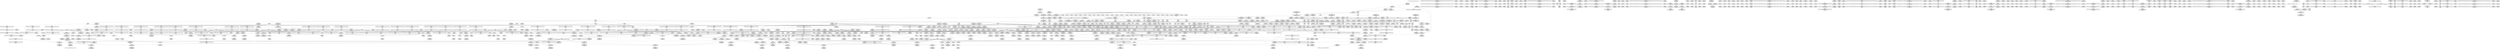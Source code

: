digraph {
	CE0x4f57430 [shape=record,shape=Mrecord,label="{CE0x4f57430|rcu_read_unlock:_tmp11|include/linux/rcupdate.h,933}"]
	CE0x4ea1210 [shape=record,shape=Mrecord,label="{CE0x4ea1210|i64*_getelementptr_inbounds_(_24_x_i64_,_24_x_i64_*___llvm_gcov_ctr138,_i64_0,_i64_11)|*Constant*}"]
	CE0x4f1f000 [shape=record,shape=Mrecord,label="{CE0x4f1f000|rcu_lock_release:_tmp4|include/linux/rcupdate.h,423|*SummSource*}"]
	CE0x4f8ddf0 [shape=record,shape=Mrecord,label="{CE0x4f8ddf0|__preempt_count_add:_tmp1}"]
	CE0x4edeaa0 [shape=record,shape=Mrecord,label="{CE0x4edeaa0|i64_7|*Constant*|*SummSink*}"]
	CE0x4f58d30 [shape=record,shape=Mrecord,label="{CE0x4f58d30|128:_i8*,_:_CRE_40,44_}"]
	CE0x4f08c50 [shape=record,shape=Mrecord,label="{CE0x4f08c50|i64_13|*Constant*}"]
	CE0x4f2d1d0 [shape=record,shape=Mrecord,label="{CE0x4f2d1d0|rcu_lock_acquire:_tmp3|*SummSink*}"]
	CE0x4f09130 [shape=record,shape=Mrecord,label="{CE0x4f09130|i64_13|*Constant*|*SummSource*}"]
	CE0x4f90580 [shape=record,shape=Mrecord,label="{CE0x4f90580|i64*_getelementptr_inbounds_(_4_x_i64_,_4_x_i64_*___llvm_gcov_ctr134,_i64_0,_i64_3)|*Constant*|*SummSink*}"]
	CE0x4eebf60 [shape=record,shape=Mrecord,label="{CE0x4eebf60|rcu_read_lock:_tmp|*SummSink*}"]
	CE0x4f8e0f0 [shape=record,shape=Mrecord,label="{CE0x4f8e0f0|__preempt_count_add:_tmp|*SummSink*}"]
	CE0x4efe970 [shape=record,shape=Mrecord,label="{CE0x4efe970|rcu_read_unlock:_tmp3|*SummSource*}"]
	CE0x4ea9700 [shape=record,shape=Mrecord,label="{CE0x4ea9700|task_has_perm:_tmp2|*SummSource*}"]
	CE0x4edc390 [shape=record,shape=Mrecord,label="{CE0x4edc390|_call_void_lockdep_rcu_suspicious(i8*_getelementptr_inbounds_(_25_x_i8_,_25_x_i8_*_.str45,_i32_0,_i32_0),_i32_883,_i8*_getelementptr_inbounds_(_42_x_i8_,_42_x_i8_*_.str46,_i32_0,_i32_0))_#10,_!dbg_!27728|include/linux/rcupdate.h,882}"]
	CE0x4f88190 [shape=record,shape=Mrecord,label="{CE0x4f88190|i64*_getelementptr_inbounds_(_4_x_i64_,_4_x_i64_*___llvm_gcov_ctr135,_i64_0,_i64_3)|*Constant*}"]
	CE0x4ebd2c0 [shape=record,shape=Mrecord,label="{CE0x4ebd2c0|task_has_perm:_tmp25|security/selinux/hooks.c,1525|*SummSink*}"]
	CE0x4e8b630 [shape=record,shape=Mrecord,label="{CE0x4e8b630|selinux_ptrace_traceme:_tmp4|security/selinux/hooks.c,1959|*SummSink*}"]
	CE0x4ee1eb0 [shape=record,shape=Mrecord,label="{CE0x4ee1eb0|GLOBAL:_rcu_read_lock.__warned|Global_var:rcu_read_lock.__warned|*SummSource*}"]
	CE0x4e88c90 [shape=record,shape=Mrecord,label="{CE0x4e88c90|__rcu_read_lock:_do.body}"]
	CE0x4f46a90 [shape=record,shape=Mrecord,label="{CE0x4f46a90|rcu_read_lock:_tmp22|include/linux/rcupdate.h,884|*SummSource*}"]
	CE0x4f41dc0 [shape=record,shape=Mrecord,label="{CE0x4f41dc0|__preempt_count_sub:_do.body}"]
	CE0x4e9a7f0 [shape=record,shape=Mrecord,label="{CE0x4e9a7f0|i32_22|*Constant*}"]
	CE0x4e9b1b0 [shape=record,shape=Mrecord,label="{CE0x4e9b1b0|selinux_ptrace_traceme:_call2|security/selinux/hooks.c,1962|*SummSource*}"]
	CE0x4f569c0 [shape=record,shape=Mrecord,label="{CE0x4f569c0|rcu_lock_release:_tmp|*SummSink*}"]
	CE0x4efa090 [shape=record,shape=Mrecord,label="{CE0x4efa090|task_has_perm:_tmp54|security/selinux/hooks.c,1526}"]
	CE0x4f47170 [shape=record,shape=Mrecord,label="{CE0x4f47170|rcu_read_unlock:_land.lhs.true}"]
	CE0x4e99bb0 [shape=record,shape=Mrecord,label="{CE0x4e99bb0|task_has_perm:_tmp21|security/selinux/hooks.c,1525|*SummSink*}"]
	CE0x4f35300 [shape=record,shape=Mrecord,label="{CE0x4f35300|i64*_getelementptr_inbounds_(_4_x_i64_,_4_x_i64_*___llvm_gcov_ctr128,_i64_0,_i64_0)|*Constant*|*SummSource*}"]
	CE0x4ef7290 [shape=record,shape=Mrecord,label="{CE0x4ef7290|task_has_perm:_tmp49|security/selinux/hooks.c,1526}"]
	CE0x4f5ad10 [shape=record,shape=Mrecord,label="{CE0x4f5ad10|GLOBAL:_rcu_lock_release|*Constant*}"]
	CE0x4f01510 [shape=record,shape=Mrecord,label="{CE0x4f01510|i64_15|*Constant*|*SummSink*}"]
	CE0x4f34a40 [shape=record,shape=Mrecord,label="{CE0x4f34a40|rcu_read_lock:_bb}"]
	CE0x4ea3a20 [shape=record,shape=Mrecord,label="{CE0x4ea3a20|_call_void_asm_sideeffect_,_memory_,_dirflag_,_fpsr_,_flags_()_#3,_!dbg_!27714,_!srcloc_!27715|include/linux/rcupdate.h,239}"]
	CE0x4eea870 [shape=record,shape=Mrecord,label="{CE0x4eea870|task_has_perm:_tmp6|security/selinux/hooks.c,1525|*SummSink*}"]
	CE0x4edb140 [shape=record,shape=Mrecord,label="{CE0x4edb140|i64*_getelementptr_inbounds_(_11_x_i64_,_11_x_i64_*___llvm_gcov_ctr127,_i64_0,_i64_8)|*Constant*|*SummSource*}"]
	CE0x4f542f0 [shape=record,shape=Mrecord,label="{CE0x4f542f0|rcu_read_unlock:_tmp17|include/linux/rcupdate.h,933|*SummSource*}"]
	CE0x4f80c00 [shape=record,shape=Mrecord,label="{CE0x4f80c00|rcu_lock_release:_bb}"]
	CE0x4ef36d0 [shape=record,shape=Mrecord,label="{CE0x4ef36d0|task_has_perm:_tmp43|security/selinux/hooks.c,1526|*SummSink*}"]
	CE0x4ef9aa0 [shape=record,shape=Mrecord,label="{CE0x4ef9aa0|i64*_getelementptr_inbounds_(_24_x_i64_,_24_x_i64_*___llvm_gcov_ctr138,_i64_0,_i64_23)|*Constant*}"]
	CE0x4e897b0 [shape=record,shape=Mrecord,label="{CE0x4e897b0|selinux_ptrace_traceme:_tmp|*SummSource*}"]
	CE0x4ee1c40 [shape=record,shape=Mrecord,label="{CE0x4ee1c40|task_has_perm:_do.end}"]
	CE0x4f00a90 [shape=record,shape=Mrecord,label="{CE0x4f00a90|i64_16|*Constant*}"]
	CE0x4eedaf0 [shape=record,shape=Mrecord,label="{CE0x4eedaf0|i64*_getelementptr_inbounds_(_4_x_i64_,_4_x_i64_*___llvm_gcov_ctr128,_i64_0,_i64_2)|*Constant*|*SummSource*}"]
	CE0x4e9def0 [shape=record,shape=Mrecord,label="{CE0x4e9def0|i64*_getelementptr_inbounds_(_24_x_i64_,_24_x_i64_*___llvm_gcov_ctr138,_i64_0,_i64_1)|*Constant*}"]
	CE0x4ebef20 [shape=record,shape=Mrecord,label="{CE0x4ebef20|selinux_ptrace_traceme:_tmp5|security/selinux/hooks.c,1959|*SummSource*}"]
	CE0x4f51b60 [shape=record,shape=Mrecord,label="{CE0x4f51b60|i64*_getelementptr_inbounds_(_11_x_i64_,_11_x_i64_*___llvm_gcov_ctr132,_i64_0,_i64_8)|*Constant*|*SummSource*}"]
	CE0x4f93740 [shape=record,shape=Mrecord,label="{CE0x4f93740|_call_void_mcount()_#3|*SummSink*}"]
	CE0x4ee0a80 [shape=record,shape=Mrecord,label="{CE0x4ee0a80|rcu_read_unlock:_tmp7|include/linux/rcupdate.h,933|*SummSource*}"]
	CE0x4efa6d0 [shape=record,shape=Mrecord,label="{CE0x4efa6d0|task_has_perm:_tmp54|security/selinux/hooks.c,1526|*SummSink*}"]
	CE0x4ef59c0 [shape=record,shape=Mrecord,label="{CE0x4ef59c0|i32_1526|*Constant*}"]
	CE0x4ee5e80 [shape=record,shape=Mrecord,label="{CE0x4ee5e80|rcu_read_unlock:_tobool|include/linux/rcupdate.h,933}"]
	CE0x4e958a0 [shape=record,shape=Mrecord,label="{CE0x4e958a0|selinux_ptrace_traceme:_tmp10|security/selinux/hooks.c,1963|*SummSource*}"]
	CE0x4eebd10 [shape=record,shape=Mrecord,label="{CE0x4eebd10|GLOBAL:_rcu_read_lock|*Constant*|*SummSource*}"]
	CE0x4f4de70 [shape=record,shape=Mrecord,label="{CE0x4f4de70|rcu_read_unlock:_if.end|*SummSink*}"]
	CE0x4f53580 [shape=record,shape=Mrecord,label="{CE0x4f53580|rcu_read_unlock:_tmp21|include/linux/rcupdate.h,935|*SummSink*}"]
	CE0x4f96250 [shape=record,shape=Mrecord,label="{CE0x4f96250|__preempt_count_sub:_val|Function::__preempt_count_sub&Arg::val::}"]
	CE0x4ea9e80 [shape=record,shape=Mrecord,label="{CE0x4ea9e80|i64*_getelementptr_inbounds_(_24_x_i64_,_24_x_i64_*___llvm_gcov_ctr138,_i64_0,_i64_8)|*Constant*|*SummSink*}"]
	CE0x4f488f0 [shape=record,shape=Mrecord,label="{CE0x4f488f0|i64*_getelementptr_inbounds_(_11_x_i64_,_11_x_i64_*___llvm_gcov_ctr132,_i64_0,_i64_0)|*Constant*}"]
	CE0x4f58de0 [shape=record,shape=Mrecord,label="{CE0x4f58de0|128:_i8*,_:_CRE_44,48_}"]
	CE0x4eb8910 [shape=record,shape=Mrecord,label="{CE0x4eb8910|GLOBAL:_rcu_read_unlock.__warned|Global_var:rcu_read_unlock.__warned|*SummSink*}"]
	CE0x4f7fb40 [shape=record,shape=Mrecord,label="{CE0x4f7fb40|rcu_lock_acquire:_tmp7|*SummSource*}"]
	CE0x4f054e0 [shape=record,shape=Mrecord,label="{CE0x4f054e0|task_has_perm:_do.body|*SummSink*}"]
	CE0x4ef8c30 [shape=record,shape=Mrecord,label="{CE0x4ef8c30|task_has_perm:_tmp51|security/selinux/hooks.c,1526|*SummSink*}"]
	CE0x4e91bf0 [shape=record,shape=Mrecord,label="{CE0x4e91bf0|GLOBAL:_get_current|*Constant*}"]
	CE0x4eb8290 [shape=record,shape=Mrecord,label="{CE0x4eb8290|i64*_getelementptr_inbounds_(_4_x_i64_,_4_x_i64_*___llvm_gcov_ctr128,_i64_0,_i64_1)|*Constant*|*SummSink*}"]
	CE0x4f061a0 [shape=record,shape=Mrecord,label="{CE0x4f061a0|i64*_getelementptr_inbounds_(_11_x_i64_,_11_x_i64_*___llvm_gcov_ctr132,_i64_0,_i64_0)|*Constant*|*SummSink*}"]
	CE0x4f57ed0 [shape=record,shape=Mrecord,label="{CE0x4f57ed0|rcu_read_unlock:_tmp12|include/linux/rcupdate.h,933|*SummSource*}"]
	CE0x4effaf0 [shape=record,shape=Mrecord,label="{CE0x4effaf0|GLOBAL:_task_has_perm.__warned48|Global_var:task_has_perm.__warned48}"]
	CE0x4e968d0 [shape=record,shape=Mrecord,label="{CE0x4e968d0|_ret_i32_%call26,_!dbg_!27792|security/selinux/hooks.c,1528|*SummSink*}"]
	CE0x4ee8bf0 [shape=record,shape=Mrecord,label="{CE0x4ee8bf0|task_has_perm:_tmp40|security/selinux/hooks.c,1526|*SummSink*}"]
	CE0x4ede730 [shape=record,shape=Mrecord,label="{CE0x4ede730|task_has_perm:_tobool4|security/selinux/hooks.c,1525|*SummSource*}"]
	CE0x4f52490 [shape=record,shape=Mrecord,label="{CE0x4f52490|rcu_read_unlock:_tmp19|include/linux/rcupdate.h,933|*SummSource*}"]
	CE0x4e98160 [shape=record,shape=Mrecord,label="{CE0x4e98160|task_has_perm:_tmp13|security/selinux/hooks.c,1525|*SummSink*}"]
	CE0x4f1fba0 [shape=record,shape=Mrecord,label="{CE0x4f1fba0|_call_void_lock_release(%struct.lockdep_map*_%map,_i32_1,_i64_ptrtoint_(i8*_blockaddress(_rcu_lock_release,_%__here)_to_i64))_#10,_!dbg_!27716|include/linux/rcupdate.h,423|*SummSource*}"]
	CE0x4fab3e0 [shape=record,shape=Mrecord,label="{CE0x4fab3e0|_call_void_mcount()_#3}"]
	CE0x4f51650 [shape=record,shape=Mrecord,label="{CE0x4f51650|rcu_read_unlock:_tmp16|include/linux/rcupdate.h,933|*SummSource*}"]
	CE0x4f80890 [shape=record,shape=Mrecord,label="{CE0x4f80890|i8*_undef|*Constant*|*SummSink*}"]
	CE0x4ee7ff0 [shape=record,shape=Mrecord,label="{CE0x4ee7ff0|task_has_perm:_tmp38|security/selinux/hooks.c,1526|*SummSource*}"]
	CE0x4eb6bd0 [shape=record,shape=Mrecord,label="{CE0x4eb6bd0|i64*_getelementptr_inbounds_(_2_x_i64_,_2_x_i64_*___llvm_gcov_ctr98,_i64_0,_i64_0)|*Constant*|*SummSource*}"]
	CE0x4eed0f0 [shape=record,shape=Mrecord,label="{CE0x4eed0f0|task_has_perm:_call|security/selinux/hooks.c,1525}"]
	CE0x4f4e000 [shape=record,shape=Mrecord,label="{CE0x4f4e000|rcu_read_unlock:_do.end|*SummSource*}"]
	CE0x4f08210 [shape=record,shape=Mrecord,label="{CE0x4f08210|_ret_void,_!dbg_!27719|./arch/x86/include/asm/preempt.h,73}"]
	CE0x4ed3870 [shape=record,shape=Mrecord,label="{CE0x4ed3870|task_has_perm:_tmp23|security/selinux/hooks.c,1525|*SummSource*}"]
	CE0x4f03860 [shape=record,shape=Mrecord,label="{CE0x4f03860|task_has_perm:_tmp42|security/selinux/hooks.c,1526|*SummSink*}"]
	CE0x4f87b50 [shape=record,shape=Mrecord,label="{CE0x4f87b50|__rcu_read_unlock:_do.body}"]
	CE0x4edbc80 [shape=record,shape=Mrecord,label="{CE0x4edbc80|rcu_read_lock:_tmp18|include/linux/rcupdate.h,882}"]
	CE0x4eb87a0 [shape=record,shape=Mrecord,label="{CE0x4eb87a0|GLOBAL:_rcu_read_unlock.__warned|Global_var:rcu_read_unlock.__warned|*SummSource*}"]
	CE0x4f91260 [shape=record,shape=Mrecord,label="{CE0x4f91260|_call_void_asm_sideeffect_,_memory_,_dirflag_,_fpsr_,_flags_()_#3,_!dbg_!27711,_!srcloc_!27714|include/linux/rcupdate.h,244|*SummSource*}"]
	CE0x4ebbd10 [shape=record,shape=Mrecord,label="{CE0x4ebbd10|_call_void___rcu_read_lock()_#10,_!dbg_!27710|include/linux/rcupdate.h,879}"]
	CE0x4ee2c50 [shape=record,shape=Mrecord,label="{CE0x4ee2c50|task_has_perm:_call|security/selinux/hooks.c,1525|*SummSink*}"]
	CE0x4eaa040 [shape=record,shape=Mrecord,label="{CE0x4eaa040|i64_6|*Constant*|*SummSink*}"]
	CE0x4ee0860 [shape=record,shape=Mrecord,label="{CE0x4ee0860|i64*_getelementptr_inbounds_(_4_x_i64_,_4_x_i64_*___llvm_gcov_ctr130,_i64_0,_i64_2)|*Constant*|*SummSource*}"]
	CE0x4e97a20 [shape=record,shape=Mrecord,label="{CE0x4e97a20|task_has_perm:_tmp12|security/selinux/hooks.c,1525}"]
	CE0x4e9cb80 [shape=record,shape=Mrecord,label="{CE0x4e9cb80|get_current:_tmp2|*SummSink*}"]
	CE0x4eb0040 [shape=record,shape=Mrecord,label="{CE0x4eb0040|get_current:_bb|*SummSource*}"]
	CE0x4f005c0 [shape=record,shape=Mrecord,label="{CE0x4f005c0|task_has_perm:_tmp36|security/selinux/hooks.c,1526|*SummSource*}"]
	CE0x4ef1a30 [shape=record,shape=Mrecord,label="{CE0x4ef1a30|task_has_perm:_if.end19}"]
	CE0x4f58bd0 [shape=record,shape=Mrecord,label="{CE0x4f58bd0|128:_i8*,_:_CRE_32,36_}"]
	CE0x4f4b0f0 [shape=record,shape=Mrecord,label="{CE0x4f4b0f0|rcu_read_unlock:_tobool1|include/linux/rcupdate.h,933|*SummSource*}"]
	CE0x4f57140 [shape=record,shape=Mrecord,label="{CE0x4f57140|rcu_read_unlock:_tmp10|include/linux/rcupdate.h,933|*SummSource*}"]
	CE0x4f4f640 [shape=record,shape=Mrecord,label="{CE0x4f4f640|__preempt_count_add:_tmp5|./arch/x86/include/asm/preempt.h,72|*SummSource*}"]
	CE0x4ec13d0 [shape=record,shape=Mrecord,label="{CE0x4ec13d0|avc_has_perm:_ssid|Function::avc_has_perm&Arg::ssid::|*SummSink*}"]
	CE0x4e97850 [shape=record,shape=Mrecord,label="{CE0x4e97850|GLOBAL:___llvm_gcov_ctr137|Global_var:__llvm_gcov_ctr137|*SummSink*}"]
	CE0x4eb7a00 [shape=record,shape=Mrecord,label="{CE0x4eb7a00|rcu_read_unlock:_tobool1|include/linux/rcupdate.h,933|*SummSink*}"]
	CE0x4eedc20 [shape=record,shape=Mrecord,label="{CE0x4eedc20|_ret_void,_!dbg_!27717|include/linux/rcupdate.h,240|*SummSource*}"]
	CE0x4edb730 [shape=record,shape=Mrecord,label="{CE0x4edb730|rcu_read_lock:_tmp17|include/linux/rcupdate.h,882|*SummSource*}"]
	CE0x4efdde0 [shape=record,shape=Mrecord,label="{CE0x4efdde0|rcu_read_lock:_if.end|*SummSource*}"]
	CE0x4ec8c10 [shape=record,shape=Mrecord,label="{CE0x4ec8c10|i64*_getelementptr_inbounds_(_6_x_i64_,_6_x_i64_*___llvm_gcov_ctr137,_i64_0,_i64_4)|*Constant*}"]
	CE0x4ed92a0 [shape=record,shape=Mrecord,label="{CE0x4ed92a0|rcu_read_lock:_call3|include/linux/rcupdate.h,882|*SummSink*}"]
	CE0x4f573c0 [shape=record,shape=Mrecord,label="{CE0x4f573c0|_call_void_lockdep_rcu_suspicious(i8*_getelementptr_inbounds_(_25_x_i8_,_25_x_i8_*_.str45,_i32_0,_i32_0),_i32_934,_i8*_getelementptr_inbounds_(_44_x_i8_,_44_x_i8_*_.str47,_i32_0,_i32_0))_#10,_!dbg_!27726|include/linux/rcupdate.h,933}"]
	CE0x4f5b410 [shape=record,shape=Mrecord,label="{CE0x4f5b410|GLOBAL:_rcu_lock_release|*Constant*|*SummSink*}"]
	CE0x4e9dbc0 [shape=record,shape=Mrecord,label="{CE0x4e9dbc0|GLOBAL:_current_task|Global_var:current_task|*SummSource*}"]
	CE0x4f59ee0 [shape=record,shape=Mrecord,label="{CE0x4f59ee0|128:_i8*,_:_CRE_160,168_}"]
	CE0x4f2d6a0 [shape=record,shape=Mrecord,label="{CE0x4f2d6a0|__rcu_read_unlock:_tmp3|*SummSink*}"]
	CE0x4ea7020 [shape=record,shape=Mrecord,label="{CE0x4ea7020|rcu_read_lock:_do.body|*SummSink*}"]
	CE0x4f02f70 [shape=record,shape=Mrecord,label="{CE0x4f02f70|task_has_perm:_tmp41|security/selinux/hooks.c,1526}"]
	CE0x4f5bc70 [shape=record,shape=Mrecord,label="{CE0x4f5bc70|rcu_lock_release:_map|Function::rcu_lock_release&Arg::map::|*SummSource*}"]
	CE0x4ebe070 [shape=record,shape=Mrecord,label="{CE0x4ebe070|__rcu_read_lock:_tmp5|include/linux/rcupdate.h,239}"]
	CE0x4ea67f0 [shape=record,shape=Mrecord,label="{CE0x4ea67f0|task_has_perm:_tmp31|*LoadInst*|security/selinux/hooks.c,1526|*SummSource*}"]
	CE0x4f48830 [shape=record,shape=Mrecord,label="{CE0x4f48830|rcu_read_unlock:_if.then|*SummSink*}"]
	CE0x4f52660 [shape=record,shape=Mrecord,label="{CE0x4f52660|rcu_read_unlock:_tmp19|include/linux/rcupdate.h,933|*SummSink*}"]
	CE0x4ec5060 [shape=record,shape=Mrecord,label="{CE0x4ec5060|i32_1|*Constant*}"]
	CE0x4eea070 [shape=record,shape=Mrecord,label="{CE0x4eea070|task_has_perm:_tmp8|security/selinux/hooks.c,1525|*SummSource*}"]
	CE0x4edd890 [shape=record,shape=Mrecord,label="{CE0x4edd890|i64*_getelementptr_inbounds_(_4_x_i64_,_4_x_i64_*___llvm_gcov_ctr130,_i64_0,_i64_1)|*Constant*|*SummSource*}"]
	CE0x4efeac0 [shape=record,shape=Mrecord,label="{CE0x4efeac0|rcu_read_unlock:_tmp3|*SummSink*}"]
	CE0x4f861c0 [shape=record,shape=Mrecord,label="{CE0x4f861c0|__preempt_count_sub:_val|Function::__preempt_count_sub&Arg::val::|*SummSink*}"]
	CE0x4ecd450 [shape=record,shape=Mrecord,label="{CE0x4ecd450|selinux_ptrace_traceme:_tmp9|security/selinux/hooks.c,1962}"]
	CE0x4e9cd90 [shape=record,shape=Mrecord,label="{CE0x4e9cd90|_call_void_mcount()_#3|*SummSink*}"]
	CE0x4f4edf0 [shape=record,shape=Mrecord,label="{CE0x4f4edf0|_call_void___preempt_count_add(i32_1)_#10,_!dbg_!27711|include/linux/rcupdate.h,239|*SummSink*}"]
	CE0x4e92640 [shape=record,shape=Mrecord,label="{CE0x4e92640|i32_2|*Constant*}"]
	CE0x4ee0f30 [shape=record,shape=Mrecord,label="{CE0x4ee0f30|rcu_lock_acquire:_entry|*SummSink*}"]
	CE0x4f933c0 [shape=record,shape=Mrecord,label="{CE0x4f933c0|__preempt_count_sub:_sub|./arch/x86/include/asm/preempt.h,77|*SummSink*}"]
	CE0x4eeb440 [shape=record,shape=Mrecord,label="{CE0x4eeb440|task_has_perm:_if.then|*SummSink*}"]
	CE0x4ee0e50 [shape=record,shape=Mrecord,label="{CE0x4ee0e50|rcu_lock_acquire:_entry}"]
	CE0x4f010e0 [shape=record,shape=Mrecord,label="{CE0x4f010e0|i64_16|*Constant*|*SummSink*}"]
	CE0x4ee0bf0 [shape=record,shape=Mrecord,label="{CE0x4ee0bf0|rcu_read_unlock:_tmp7|include/linux/rcupdate.h,933|*SummSink*}"]
	CE0x4f06930 [shape=record,shape=Mrecord,label="{CE0x4f06930|rcu_read_lock:_tmp2|*SummSink*}"]
	CE0x4f27210 [shape=record,shape=Mrecord,label="{CE0x4f27210|GLOBAL:___preempt_count|Global_var:__preempt_count}"]
	CE0x4ea2980 [shape=record,shape=Mrecord,label="{CE0x4ea2980|i64_2|*Constant*|*SummSink*}"]
	CE0x4e94ff0 [shape=record,shape=Mrecord,label="{CE0x4e94ff0|i64_0|*Constant*}"]
	CE0x4eb0db0 [shape=record,shape=Mrecord,label="{CE0x4eb0db0|GLOBAL:_get_current|*Constant*|*SummSource*}"]
	CE0x4f95f00 [shape=record,shape=Mrecord,label="{CE0x4f95f00|__preempt_count_add:_tmp}"]
	CE0x4f489f0 [shape=record,shape=Mrecord,label="{CE0x4f489f0|i64*_getelementptr_inbounds_(_11_x_i64_,_11_x_i64_*___llvm_gcov_ctr132,_i64_0,_i64_0)|*Constant*|*SummSource*}"]
	CE0x4f7f340 [shape=record,shape=Mrecord,label="{CE0x4f7f340|__rcu_read_unlock:_tmp|*SummSink*}"]
	CE0x4ef7d50 [shape=record,shape=Mrecord,label="{CE0x4ef7d50|task_has_perm:_tmp50|security/selinux/hooks.c,1526|*SummSource*}"]
	CE0x4f1ef90 [shape=record,shape=Mrecord,label="{CE0x4f1ef90|rcu_lock_release:_tmp4|include/linux/rcupdate.h,423}"]
	CE0x4eed2c0 [shape=record,shape=Mrecord,label="{CE0x4eed2c0|task_has_perm:_tmp4|*LoadInst*|security/selinux/hooks.c,1525|*SummSink*}"]
	CE0x4f01640 [shape=record,shape=Mrecord,label="{CE0x4f01640|task_has_perm:_tmp37|security/selinux/hooks.c,1526}"]
	CE0x4ee4ab0 [shape=record,shape=Mrecord,label="{CE0x4ee4ab0|task_has_perm:_call26|security/selinux/hooks.c,1528|*SummSink*}"]
	CE0x4ef1cd0 [shape=record,shape=Mrecord,label="{CE0x4ef1cd0|rcu_read_unlock:_tmp|*SummSink*}"]
	CE0x4eeef60 [shape=record,shape=Mrecord,label="{CE0x4eeef60|rcu_read_lock:_tobool|include/linux/rcupdate.h,882}"]
	CE0x4e93690 [shape=record,shape=Mrecord,label="{CE0x4e93690|i64*_getelementptr_inbounds_(_24_x_i64_,_24_x_i64_*___llvm_gcov_ctr138,_i64_0,_i64_9)|*Constant*|*SummSink*}"]
	CE0x4eed420 [shape=record,shape=Mrecord,label="{CE0x4eed420|rcu_read_unlock:_tmp1|*SummSource*}"]
	CE0x4f2bc00 [shape=record,shape=Mrecord,label="{CE0x4f2bc00|i64*_getelementptr_inbounds_(_4_x_i64_,_4_x_i64_*___llvm_gcov_ctr129,_i64_0,_i64_3)|*Constant*}"]
	CE0x4eed3b0 [shape=record,shape=Mrecord,label="{CE0x4eed3b0|rcu_read_unlock:_tmp1}"]
	CE0x4ef1b20 [shape=record,shape=Mrecord,label="{CE0x4ef1b20|task_has_perm:_if.end19|*SummSource*}"]
	CE0x4ef7930 [shape=record,shape=Mrecord,label="{CE0x4ef7930|task_has_perm:_tmp49|security/selinux/hooks.c,1526|*SummSink*}"]
	CE0x4ee1910 [shape=record,shape=Mrecord,label="{CE0x4ee1910|task_has_perm:_do.end22}"]
	CE0x4ef8ca0 [shape=record,shape=Mrecord,label="{CE0x4ef8ca0|task_has_perm:_tmp53|security/selinux/hooks.c,1526|*SummSource*}"]
	CE0x4e950f0 [shape=record,shape=Mrecord,label="{CE0x4e950f0|i64_0|*Constant*|*SummSink*}"]
	CE0x4ed5bf0 [shape=record,shape=Mrecord,label="{CE0x4ed5bf0|task_has_perm:_tmp33|security/selinux/hooks.c,1526|*SummSource*}"]
	CE0x4f47990 [shape=record,shape=Mrecord,label="{CE0x4f47990|_call_void_mcount()_#3|*SummSource*}"]
	CE0x4eeeb00 [shape=record,shape=Mrecord,label="{CE0x4eeeb00|GLOBAL:___llvm_gcov_ctr132|Global_var:__llvm_gcov_ctr132|*SummSource*}"]
	CE0x4f29860 [shape=record,shape=Mrecord,label="{CE0x4f29860|i64*_getelementptr_inbounds_(_4_x_i64_,_4_x_i64_*___llvm_gcov_ctr130,_i64_0,_i64_0)|*Constant*}"]
	CE0x4f2bd90 [shape=record,shape=Mrecord,label="{CE0x4f2bd90|i64*_getelementptr_inbounds_(_4_x_i64_,_4_x_i64_*___llvm_gcov_ctr129,_i64_0,_i64_3)|*Constant*|*SummSink*}"]
	CE0x4f7d620 [shape=record,shape=Mrecord,label="{CE0x4f7d620|__rcu_read_lock:_bb}"]
	CE0x4f975c0 [shape=record,shape=Mrecord,label="{CE0x4f975c0|__preempt_count_add:_tmp7|./arch/x86/include/asm/preempt.h,73|*SummSource*}"]
	CE0x4f309d0 [shape=record,shape=Mrecord,label="{CE0x4f309d0|rcu_lock_release:_tmp7|*SummSink*}"]
	CE0x4f9ad00 [shape=record,shape=Mrecord,label="{CE0x4f9ad00|GLOBAL:___preempt_count|Global_var:__preempt_count|*SummSource*}"]
	CE0x4f07380 [shape=record,shape=Mrecord,label="{CE0x4f07380|__preempt_count_add:_entry|*SummSink*}"]
	CE0x4eb0d40 [shape=record,shape=Mrecord,label="{CE0x4eb0d40|_ret_%struct.task_struct*_%tmp4,_!dbg_!27714|./arch/x86/include/asm/current.h,14}"]
	CE0x4eaf6d0 [shape=record,shape=Mrecord,label="{CE0x4eaf6d0|get_current:_entry|*SummSink*}"]
	CE0x4ea0840 [shape=record,shape=Mrecord,label="{CE0x4ea0840|task_has_perm:_tmp20|security/selinux/hooks.c,1525|*SummSink*}"]
	CE0x4e90430 [shape=record,shape=Mrecord,label="{CE0x4e90430|selinux_ptrace_traceme:_tmp1|*SummSink*}"]
	CE0x4ee7480 [shape=record,shape=Mrecord,label="{CE0x4ee7480|GLOBAL:___llvm_gcov_ctr138|Global_var:__llvm_gcov_ctr138|*SummSource*}"]
	CE0x4ec4850 [shape=record,shape=Mrecord,label="{CE0x4ec4850|i64*_getelementptr_inbounds_(_2_x_i64_,_2_x_i64_*___llvm_gcov_ctr98,_i64_0,_i64_1)|*Constant*}"]
	CE0x4e9ae50 [shape=record,shape=Mrecord,label="{CE0x4e9ae50|task_has_perm:_security|security/selinux/hooks.c,1525|*SummSource*}"]
	CE0x4ea0a60 [shape=record,shape=Mrecord,label="{CE0x4ea0a60|task_has_perm:_tmp22|security/selinux/hooks.c,1525|*SummSource*}"]
	CE0x4fad410 [shape=record,shape=Mrecord,label="{CE0x4fad410|i64*_getelementptr_inbounds_(_4_x_i64_,_4_x_i64_*___llvm_gcov_ctr135,_i64_0,_i64_0)|*Constant*}"]
	CE0x4f01870 [shape=record,shape=Mrecord,label="{CE0x4f01870|task_has_perm:_tmp37|security/selinux/hooks.c,1526|*SummSink*}"]
	CE0x4ee3520 [shape=record,shape=Mrecord,label="{CE0x4ee3520|task_has_perm:_tmp16|security/selinux/hooks.c,1525}"]
	CE0x4f59660 [shape=record,shape=Mrecord,label="{CE0x4f59660|128:_i8*,_:_CRE_96,104_}"]
	CE0x4f94e50 [shape=record,shape=Mrecord,label="{CE0x4f94e50|__rcu_read_lock:_tmp3|*SummSink*}"]
	CE0x4e927a0 [shape=record,shape=Mrecord,label="{CE0x4e927a0|i32_2|*Constant*|*SummSource*}"]
	CE0x4f308d0 [shape=record,shape=Mrecord,label="{CE0x4f308d0|rcu_lock_release:_tmp7|*SummSource*}"]
	CE0x4ea3ce0 [shape=record,shape=Mrecord,label="{CE0x4ea3ce0|task_has_perm:_if.then18}"]
	CE0x4ed2fd0 [shape=record,shape=Mrecord,label="{CE0x4ed2fd0|task_has_perm:_tmp10|security/selinux/hooks.c,1525}"]
	CE0x4fd31c0 [shape=record,shape=Mrecord,label="{CE0x4fd31c0|__preempt_count_sub:_tmp7|./arch/x86/include/asm/preempt.h,78|*SummSink*}"]
	CE0x4ec1ad0 [shape=record,shape=Mrecord,label="{CE0x4ec1ad0|i16_2|*Constant*}"]
	CE0x4f5b7b0 [shape=record,shape=Mrecord,label="{CE0x4f5b7b0|rcu_lock_release:_entry}"]
	CE0x4f46e60 [shape=record,shape=Mrecord,label="{CE0x4f46e60|rcu_read_unlock:_land.lhs.true|*SummSource*}"]
	CE0x4ef78c0 [shape=record,shape=Mrecord,label="{CE0x4ef78c0|i64*_getelementptr_inbounds_(_24_x_i64_,_24_x_i64_*___llvm_gcov_ctr138,_i64_0,_i64_21)|*Constant*|*SummSink*}"]
	CE0x4eb4290 [shape=record,shape=Mrecord,label="{CE0x4eb4290|GLOBAL:_task_has_perm|*Constant*|*SummSource*}"]
	CE0x4f918b0 [shape=record,shape=Mrecord,label="{CE0x4f918b0|_call_void_lock_acquire(%struct.lockdep_map*_%map,_i32_0,_i32_0,_i32_2,_i32_0,_%struct.lockdep_map*_null,_i64_ptrtoint_(i8*_blockaddress(_rcu_lock_acquire,_%__here)_to_i64))_#10,_!dbg_!27716|include/linux/rcupdate.h,418|*SummSource*}"]
	CE0x4fd3350 [shape=record,shape=Mrecord,label="{CE0x4fd3350|i64_1|*Constant*}"]
	CE0x4f278a0 [shape=record,shape=Mrecord,label="{CE0x4f278a0|_call_void_lock_acquire(%struct.lockdep_map*_%map,_i32_0,_i32_0,_i32_2,_i32_0,_%struct.lockdep_map*_null,_i64_ptrtoint_(i8*_blockaddress(_rcu_lock_acquire,_%__here)_to_i64))_#10,_!dbg_!27716|include/linux/rcupdate.h,418}"]
	CE0x4f864d0 [shape=record,shape=Mrecord,label="{CE0x4f864d0|__preempt_count_sub:_entry|*SummSink*}"]
	CE0x4eb0620 [shape=record,shape=Mrecord,label="{CE0x4eb0620|i64*_getelementptr_inbounds_(_6_x_i64_,_6_x_i64_*___llvm_gcov_ctr137,_i64_0,_i64_0)|*Constant*|*SummSource*}"]
	CE0x4f96bd0 [shape=record,shape=Mrecord,label="{CE0x4f96bd0|_call_void_mcount()_#3|*SummSink*}"]
	CE0x4e96250 [shape=record,shape=Mrecord,label="{CE0x4e96250|get_current:_tmp1}"]
	CE0x4e9da70 [shape=record,shape=Mrecord,label="{CE0x4e9da70|GLOBAL:_current_task|Global_var:current_task}"]
	CE0x4eb8200 [shape=record,shape=Mrecord,label="{CE0x4eb8200|__rcu_read_lock:_tmp|*SummSink*}"]
	CE0x4f51e00 [shape=record,shape=Mrecord,label="{CE0x4f51e00|i64*_getelementptr_inbounds_(_11_x_i64_,_11_x_i64_*___llvm_gcov_ctr132,_i64_0,_i64_8)|*Constant*|*SummSink*}"]
	CE0x4ee6af0 [shape=record,shape=Mrecord,label="{CE0x4ee6af0|task_has_perm:_bb|*SummSink*}"]
	CE0x4f2e090 [shape=record,shape=Mrecord,label="{CE0x4f2e090|rcu_lock_acquire:_bb|*SummSource*}"]
	CE0x4e8e1b0 [shape=record,shape=Mrecord,label="{CE0x4e8e1b0|selinux_ptrace_traceme:_if.then|*SummSink*}"]
	CE0x4f4d2f0 [shape=record,shape=Mrecord,label="{CE0x4f4d2f0|rcu_lock_release:_tmp1|*SummSource*}"]
	CE0x4f2c170 [shape=record,shape=Mrecord,label="{CE0x4f2c170|__rcu_read_unlock:_tmp4|include/linux/rcupdate.h,244|*SummSource*}"]
	CE0x4f50de0 [shape=record,shape=Mrecord,label="{CE0x4f50de0|i64*_getelementptr_inbounds_(_4_x_i64_,_4_x_i64_*___llvm_gcov_ctr130,_i64_0,_i64_0)|*Constant*|*SummSink*}"]
	CE0x4f957a0 [shape=record,shape=Mrecord,label="{CE0x4f957a0|__preempt_count_sub:_tmp2|*SummSource*}"]
	CE0x4f00f40 [shape=record,shape=Mrecord,label="{CE0x4f00f40|i64_15|*Constant*}"]
	CE0x4e90fe0 [shape=record,shape=Mrecord,label="{CE0x4e90fe0|selinux_ptrace_traceme:_bb|*SummSink*}"]
	CE0x4f921a0 [shape=record,shape=Mrecord,label="{CE0x4f921a0|_call_void_mcount()_#3}"]
	CE0x4f58910 [shape=record,shape=Mrecord,label="{CE0x4f58910|128:_i8*,_:_CRE_16,20_}"]
	CE0x4eea710 [shape=record,shape=Mrecord,label="{CE0x4eea710|task_has_perm:_tmp6|security/selinux/hooks.c,1525|*SummSource*}"]
	CE0x4ee3ef0 [shape=record,shape=Mrecord,label="{CE0x4ee3ef0|rcu_read_lock:_tmp7|include/linux/rcupdate.h,882|*SummSink*}"]
	CE0x4f538a0 [shape=record,shape=Mrecord,label="{CE0x4f538a0|_call_void_rcu_lock_release(%struct.lockdep_map*_rcu_lock_map)_#10,_!dbg_!27733|include/linux/rcupdate.h,935}"]
	CE0x4ea19a0 [shape=record,shape=Mrecord,label="{CE0x4ea19a0|task_has_perm:_tmp25|security/selinux/hooks.c,1525|*SummSource*}"]
	CE0x4eacb60 [shape=record,shape=Mrecord,label="{CE0x4eacb60|task_has_perm:_tmp19|security/selinux/hooks.c,1525}"]
	CE0x4ed7c90 [shape=record,shape=Mrecord,label="{CE0x4ed7c90|rcu_read_unlock:_tmp13|include/linux/rcupdate.h,933}"]
	CE0x4f51050 [shape=record,shape=Mrecord,label="{CE0x4f51050|rcu_read_unlock:_tmp15|include/linux/rcupdate.h,933}"]
	CE0x4f27ff0 [shape=record,shape=Mrecord,label="{CE0x4f27ff0|GLOBAL:_lock_acquire|*Constant*|*SummSource*}"]
	CE0x4f04120 [shape=record,shape=Mrecord,label="{CE0x4f04120|task_has_perm:_do.end6}"]
	CE0x4f81f20 [shape=record,shape=Mrecord,label="{CE0x4f81f20|i64*_getelementptr_inbounds_(_4_x_i64_,_4_x_i64_*___llvm_gcov_ctr133,_i64_0,_i64_0)|*Constant*|*SummSource*}"]
	CE0x4ee52d0 [shape=record,shape=Mrecord,label="{CE0x4ee52d0|i32_(i32,_i32,_i16,_i32,_%struct.common_audit_data*)*_bitcast_(i32_(i32,_i32,_i16,_i32,_%struct.common_audit_data.495*)*_avc_has_perm_to_i32_(i32,_i32,_i16,_i32,_%struct.common_audit_data*)*)|*Constant*|*SummSink*}"]
	CE0x4f96970 [shape=record,shape=Mrecord,label="{CE0x4f96970|_call_void_mcount()_#3}"]
	CE0x4f8d7f0 [shape=record,shape=Mrecord,label="{CE0x4f8d7f0|__preempt_count_add:_do.end}"]
	CE0x4ee3a90 [shape=record,shape=Mrecord,label="{CE0x4ee3a90|rcu_read_lock:_tmp6|include/linux/rcupdate.h,882|*SummSink*}"]
	CE0x4fad620 [shape=record,shape=Mrecord,label="{CE0x4fad620|i64*_getelementptr_inbounds_(_4_x_i64_,_4_x_i64_*___llvm_gcov_ctr135,_i64_0,_i64_0)|*Constant*|*SummSource*}"]
	CE0x4f35460 [shape=record,shape=Mrecord,label="{CE0x4f35460|rcu_read_lock:_bb|*SummSink*}"]
	CE0x4f95b50 [shape=record,shape=Mrecord,label="{CE0x4f95b50|__preempt_count_add:_tmp4|./arch/x86/include/asm/preempt.h,72|*SummSink*}"]
	CE0x4f20280 [shape=record,shape=Mrecord,label="{CE0x4f20280|GLOBAL:_lock_release|*Constant*|*SummSource*}"]
	CE0x4f4cb50 [shape=record,shape=Mrecord,label="{CE0x4f4cb50|__rcu_read_lock:_tmp7|include/linux/rcupdate.h,240}"]
	CE0x4eaefd0 [shape=record,shape=Mrecord,label="{CE0x4eaefd0|get_current:_tmp1|*SummSink*}"]
	CE0x4f54280 [shape=record,shape=Mrecord,label="{CE0x4f54280|rcu_read_unlock:_tmp17|include/linux/rcupdate.h,933}"]
	CE0x4f21010 [shape=record,shape=Mrecord,label="{CE0x4f21010|__rcu_read_lock:_do.end|*SummSink*}"]
	CE0x4e8e8a0 [shape=record,shape=Mrecord,label="{CE0x4e8e8a0|selinux_ptrace_traceme:_tmp3|security/selinux/hooks.c,1959|*SummSource*}"]
	CE0x4ebd660 [shape=record,shape=Mrecord,label="{CE0x4ebd660|task_has_perm:_tmp26|security/selinux/hooks.c,1525}"]
	CE0x4f07480 [shape=record,shape=Mrecord,label="{CE0x4f07480|task_has_perm:_tobool|security/selinux/hooks.c,1525|*SummSink*}"]
	CE0x4f33090 [shape=record,shape=Mrecord,label="{CE0x4f33090|GLOBAL:_rcu_read_unlock|*Constant*}"]
	CE0x4f2c700 [shape=record,shape=Mrecord,label="{CE0x4f2c700|i32_0|*Constant*}"]
	CE0x4e9ca30 [shape=record,shape=Mrecord,label="{CE0x4e9ca30|128:_i8*,_:_CRE_8,16_}"]
	CE0x4f02450 [shape=record,shape=Mrecord,label="{CE0x4f02450|i64_18|*Constant*}"]
	CE0x4f28eb0 [shape=record,shape=Mrecord,label="{CE0x4f28eb0|i64*_getelementptr_inbounds_(_4_x_i64_,_4_x_i64_*___llvm_gcov_ctr130,_i64_0,_i64_0)|*Constant*|*SummSource*}"]
	CE0x4f290e0 [shape=record,shape=Mrecord,label="{CE0x4f290e0|i64_1|*Constant*}"]
	CE0x4ed7760 [shape=record,shape=Mrecord,label="{CE0x4ed7760|rcu_read_lock:_tmp10|include/linux/rcupdate.h,882}"]
	CE0x4e9ad80 [shape=record,shape=Mrecord,label="{CE0x4e9ad80|task_has_perm:_security|security/selinux/hooks.c,1525}"]
	CE0x4ef66f0 [shape=record,shape=Mrecord,label="{CE0x4ef66f0|i64*_getelementptr_inbounds_(_24_x_i64_,_24_x_i64_*___llvm_gcov_ctr138,_i64_0,_i64_20)|*Constant*|*SummSink*}"]
	CE0x4e8f000 [shape=record,shape=Mrecord,label="{CE0x4e8f000|selinux_ptrace_traceme:_tmp1}"]
	CE0x4e9c920 [shape=record,shape=Mrecord,label="{CE0x4e9c920|get_current:_tmp2|*SummSource*}"]
	CE0x4fadb20 [shape=record,shape=Mrecord,label="{CE0x4fadb20|__preempt_count_sub:_tmp5|./arch/x86/include/asm/preempt.h,77|*SummSink*}"]
	CE0x4ed9f40 [shape=record,shape=Mrecord,label="{CE0x4ed9f40|rcu_read_lock:_tmp14|include/linux/rcupdate.h,882}"]
	CE0x4e920a0 [shape=record,shape=Mrecord,label="{CE0x4e920a0|GLOBAL:_task_has_perm|*Constant*}"]
	CE0x4f80f10 [shape=record,shape=Mrecord,label="{CE0x4f80f10|_call_void_asm_addl_$1,_%gs:$0_,_*m,ri,*m,_dirflag_,_fpsr_,_flags_(i32*___preempt_count,_i32_%sub,_i32*___preempt_count)_#3,_!dbg_!27717,_!srcloc_!27718|./arch/x86/include/asm/preempt.h,77}"]
	CE0x4ea4fe0 [shape=record,shape=Mrecord,label="{CE0x4ea4fe0|task_has_perm:_land.lhs.true2|*SummSink*}"]
	CE0x4f03d80 [shape=record,shape=Mrecord,label="{CE0x4f03d80|rcu_lock_release:_tmp}"]
	CE0x4faace0 [shape=record,shape=Mrecord,label="{CE0x4faace0|__preempt_count_sub:_sub|./arch/x86/include/asm/preempt.h,77}"]
	CE0x4ed2a10 [shape=record,shape=Mrecord,label="{CE0x4ed2a10|i64_5|*Constant*}"]
	CE0x4efb1d0 [shape=record,shape=Mrecord,label="{CE0x4efb1d0|task_has_perm:_tmp55|security/selinux/hooks.c,1526}"]
	CE0x4f950c0 [shape=record,shape=Mrecord,label="{CE0x4f950c0|_call_void_mcount()_#3}"]
	CE0x4ef8830 [shape=record,shape=Mrecord,label="{CE0x4ef8830|i64*_getelementptr_inbounds_(_24_x_i64_,_24_x_i64_*___llvm_gcov_ctr138,_i64_0,_i64_22)|*Constant*}"]
	CE0x4f334a0 [shape=record,shape=Mrecord,label="{CE0x4f334a0|GLOBAL:_rcu_read_unlock|*Constant*|*SummSource*}"]
	CE0x4e957c0 [shape=record,shape=Mrecord,label="{CE0x4e957c0|selinux_ptrace_traceme:_tmp10|security/selinux/hooks.c,1963|*SummSink*}"]
	CE0x4ef61a0 [shape=record,shape=Mrecord,label="{CE0x4ef61a0|task_has_perm:_tmp47|security/selinux/hooks.c,1526}"]
	CE0x4f04c70 [shape=record,shape=Mrecord,label="{CE0x4f04c70|0:_i8,_:_GCMR_task_has_perm.__warned_internal_global_i8_0,_section_.data.unlikely_,_align_1:_elem_0:default:}"]
	CE0x4ede190 [shape=record,shape=Mrecord,label="{CE0x4ede190|0:_i8,_:_GCMR_rcu_read_unlock.__warned_internal_global_i8_0,_section_.data.unlikely_,_align_1:_elem_0:default:}"]
	CE0x4ed2f30 [shape=record,shape=Mrecord,label="{CE0x4ed2f30|i64_5|*Constant*|*SummSink*}"]
	CE0x4ed8c60 [shape=record,shape=Mrecord,label="{CE0x4ed8c60|rcu_read_lock:_tmp12|include/linux/rcupdate.h,882|*SummSink*}"]
	CE0x4f443c0 [shape=record,shape=Mrecord,label="{CE0x4f443c0|i8*_getelementptr_inbounds_(_42_x_i8_,_42_x_i8_*_.str46,_i32_0,_i32_0)|*Constant*}"]
	CE0x4ea9500 [shape=record,shape=Mrecord,label="{CE0x4ea9500|i64_0|*Constant*|*SummSource*}"]
	CE0x4f5b860 [shape=record,shape=Mrecord,label="{CE0x4f5b860|rcu_lock_release:_entry|*SummSink*}"]
	CE0x4f95730 [shape=record,shape=Mrecord,label="{CE0x4f95730|__preempt_count_sub:_tmp2}"]
	CE0x4ea3430 [shape=record,shape=Mrecord,label="{CE0x4ea3430|_ret_void,_!dbg_!27735|include/linux/rcupdate.h,884|*SummSource*}"]
	CE0x4f59440 [shape=record,shape=Mrecord,label="{CE0x4f59440|128:_i8*,_:_CRE_80,88_}"]
	CE0x4f4a8b0 [shape=record,shape=Mrecord,label="{CE0x4f4a8b0|rcu_read_unlock:_land.lhs.true2|*SummSource*}"]
	CE0x4f84220 [shape=record,shape=Mrecord,label="{CE0x4f84220|__preempt_count_sub:_tmp1|*SummSink*}"]
	CE0x4ef31a0 [shape=record,shape=Mrecord,label="{CE0x4ef31a0|i8*_getelementptr_inbounds_(_25_x_i8_,_25_x_i8_*_.str3,_i32_0,_i32_0)|*Constant*}"]
	CE0x4f27280 [shape=record,shape=Mrecord,label="{CE0x4f27280|__preempt_count_sub:_tmp6|./arch/x86/include/asm/preempt.h,78}"]
	CE0x4eb83b0 [shape=record,shape=Mrecord,label="{CE0x4eb83b0|rcu_lock_acquire:_map|Function::rcu_lock_acquire&Arg::map::|*SummSink*}"]
	CE0x4eaa5b0 [shape=record,shape=Mrecord,label="{CE0x4eaa5b0|task_has_perm:_tmp15|security/selinux/hooks.c,1525}"]
	CE0x4e998d0 [shape=record,shape=Mrecord,label="{CE0x4e998d0|COLLAPSED:_GCMRE___llvm_gcov_ctr98_internal_global_2_x_i64_zeroinitializer:_elem_0:default:}"]
	CE0x4f7f5f0 [shape=record,shape=Mrecord,label="{CE0x4f7f5f0|rcu_lock_acquire:_tmp6|*SummSource*}"]
	CE0x4edf630 [shape=record,shape=Mrecord,label="{CE0x4edf630|i32_1525|*Constant*|*SummSink*}"]
	CE0x4ea9ba0 [shape=record,shape=Mrecord,label="{CE0x4ea9ba0|i64*_getelementptr_inbounds_(_6_x_i64_,_6_x_i64_*___llvm_gcov_ctr137,_i64_0,_i64_3)|*Constant*|*SummSink*}"]
	CE0x4ecd540 [shape=record,shape=Mrecord,label="{CE0x4ecd540|selinux_ptrace_traceme:_tmp9|security/selinux/hooks.c,1962|*SummSource*}"]
	CE0x4fae500 [shape=record,shape=Mrecord,label="{CE0x4fae500|__preempt_count_sub:_tmp7|./arch/x86/include/asm/preempt.h,78}"]
	CE0x4efb850 [shape=record,shape=Mrecord,label="{CE0x4efb850|__preempt_count_sub:_tmp3|*SummSource*}"]
	CE0x4fc1ef0 [shape=record,shape=Mrecord,label="{CE0x4fc1ef0|__preempt_count_add:_tmp6|./arch/x86/include/asm/preempt.h,73|*SummSource*}"]
	CE0x4eee660 [shape=record,shape=Mrecord,label="{CE0x4eee660|_ret_void,_!dbg_!27719|./arch/x86/include/asm/preempt.h,73|*SummSource*}"]
	CE0x4f036f0 [shape=record,shape=Mrecord,label="{CE0x4f036f0|task_has_perm:_tmp42|security/selinux/hooks.c,1526|*SummSource*}"]
	CE0x4f01fc0 [shape=record,shape=Mrecord,label="{CE0x4f01fc0|task_has_perm:_call16|security/selinux/hooks.c,1526|*SummSink*}"]
	CE0x4f1fe40 [shape=record,shape=Mrecord,label="{CE0x4f1fe40|i64*_getelementptr_inbounds_(_4_x_i64_,_4_x_i64_*___llvm_gcov_ctr133,_i64_0,_i64_3)|*Constant*}"]
	CE0x4ea71b0 [shape=record,shape=Mrecord,label="{CE0x4ea71b0|rcu_read_lock:_entry}"]
	CE0x4ec39b0 [shape=record,shape=Mrecord,label="{CE0x4ec39b0|task_has_perm:_tmp26|security/selinux/hooks.c,1525|*SummSink*}"]
	CE0x4f07790 [shape=record,shape=Mrecord,label="{CE0x4f07790|i64_3|*Constant*|*SummSource*}"]
	CE0x4e9f050 [shape=record,shape=Mrecord,label="{CE0x4e9f050|i64_2|*Constant*}"]
	CE0x4f4df40 [shape=record,shape=Mrecord,label="{CE0x4f4df40|rcu_read_unlock:_do.end}"]
	CE0x4efdec0 [shape=record,shape=Mrecord,label="{CE0x4efdec0|rcu_read_lock:_if.end|*SummSink*}"]
	CE0x4ee6130 [shape=record,shape=Mrecord,label="{CE0x4ee6130|rcu_read_unlock:_tobool|include/linux/rcupdate.h,933|*SummSink*}"]
	CE0x4edd420 [shape=record,shape=Mrecord,label="{CE0x4edd420|rcu_read_lock:_land.lhs.true|*SummSource*}"]
	CE0x4f58b20 [shape=record,shape=Mrecord,label="{CE0x4f58b20|128:_i8*,_:_CRE_28,32_}"]
	CE0x4ed7f30 [shape=record,shape=Mrecord,label="{CE0x4ed7f30|rcu_read_unlock:_tmp13|include/linux/rcupdate.h,933|*SummSink*}"]
	CE0x4ee1250 [shape=record,shape=Mrecord,label="{CE0x4ee1250|task_has_perm:_tobool1|security/selinux/hooks.c,1525|*SummSink*}"]
	CE0x4eef030 [shape=record,shape=Mrecord,label="{CE0x4eef030|rcu_read_lock:_tobool|include/linux/rcupdate.h,882|*SummSource*}"]
	CE0x4ee5160 [shape=record,shape=Mrecord,label="{CE0x4ee5160|i32_(i32,_i32,_i16,_i32,_%struct.common_audit_data*)*_bitcast_(i32_(i32,_i32,_i16,_i32,_%struct.common_audit_data.495*)*_avc_has_perm_to_i32_(i32,_i32,_i16,_i32,_%struct.common_audit_data*)*)|*Constant*|*SummSource*}"]
	CE0x4ef8fc0 [shape=record,shape=Mrecord,label="{CE0x4ef8fc0|task_has_perm:_tmp52|security/selinux/hooks.c,1526|*SummSource*}"]
	CE0x4f031a0 [shape=record,shape=Mrecord,label="{CE0x4f031a0|task_has_perm:_tmp41|security/selinux/hooks.c,1526|*SummSink*}"]
	CE0x4f01430 [shape=record,shape=Mrecord,label="{CE0x4f01430|i64_15|*Constant*|*SummSource*}"]
	CE0x4ea78f0 [shape=record,shape=Mrecord,label="{CE0x4ea78f0|_call_void_rcu_read_lock()_#10,_!dbg_!27714|security/selinux/hooks.c,1524}"]
	CE0x4f337a0 [shape=record,shape=Mrecord,label="{CE0x4f337a0|_ret_void,_!dbg_!27735|include/linux/rcupdate.h,938|*SummSink*}"]
	CE0x4ed8610 [shape=record,shape=Mrecord,label="{CE0x4ed8610|rcu_read_lock:_tmp11|include/linux/rcupdate.h,882|*SummSource*}"]
	CE0x4ed8490 [shape=record,shape=Mrecord,label="{CE0x4ed8490|rcu_read_lock:_tmp11|include/linux/rcupdate.h,882}"]
	CE0x4ef79a0 [shape=record,shape=Mrecord,label="{CE0x4ef79a0|task_has_perm:_tmp51|security/selinux/hooks.c,1526|*SummSource*}"]
	CE0x4f91fc0 [shape=record,shape=Mrecord,label="{CE0x4f91fc0|rcu_lock_acquire:_indirectgoto|*SummSink*}"]
	CE0x4ea4960 [shape=record,shape=Mrecord,label="{CE0x4ea4960|rcu_read_lock:_if.then|*SummSink*}"]
	CE0x4eb61c0 [shape=record,shape=Mrecord,label="{CE0x4eb61c0|_call_void_mcount()_#3|*SummSource*}"]
	CE0x4ef41c0 [shape=record,shape=Mrecord,label="{CE0x4ef41c0|i64*_getelementptr_inbounds_(_24_x_i64_,_24_x_i64_*___llvm_gcov_ctr138,_i64_0,_i64_19)|*Constant*}"]
	CE0x4ede380 [shape=record,shape=Mrecord,label="{CE0x4ede380|rcu_read_lock:_do.end|*SummSource*}"]
	CE0x4f451a0 [shape=record,shape=Mrecord,label="{CE0x4f451a0|rcu_read_lock:_tmp19|include/linux/rcupdate.h,882|*SummSource*}"]
	CE0x4ed33c0 [shape=record,shape=Mrecord,label="{CE0x4ed33c0|i64*_getelementptr_inbounds_(_24_x_i64_,_24_x_i64_*___llvm_gcov_ctr138,_i64_0,_i64_10)|*Constant*|*SummSource*}"]
	CE0x4effc20 [shape=record,shape=Mrecord,label="{CE0x4effc20|GLOBAL:_task_has_perm.__warned48|Global_var:task_has_perm.__warned48|*SummSource*}"]
	CE0x4ee41b0 [shape=record,shape=Mrecord,label="{CE0x4ee41b0|task_has_perm:_do.body21|*SummSource*}"]
	CE0x4eeb650 [shape=record,shape=Mrecord,label="{CE0x4eeb650|task_has_perm:_land.lhs.true15|*SummSource*}"]
	CE0x4f80d80 [shape=record,shape=Mrecord,label="{CE0x4f80d80|rcu_lock_release:_bb|*SummSink*}"]
	CE0x4ea93d0 [shape=record,shape=Mrecord,label="{CE0x4ea93d0|i64*_getelementptr_inbounds_(_6_x_i64_,_6_x_i64_*___llvm_gcov_ctr137,_i64_0,_i64_0)|*Constant*}"]
	CE0x4e951c0 [shape=record,shape=Mrecord,label="{CE0x4e951c0|i64*_getelementptr_inbounds_(_24_x_i64_,_24_x_i64_*___llvm_gcov_ctr138,_i64_0,_i64_0)|*Constant*}"]
	CE0x4f56a30 [shape=record,shape=Mrecord,label="{CE0x4f56a30|i64*_getelementptr_inbounds_(_4_x_i64_,_4_x_i64_*___llvm_gcov_ctr133,_i64_0,_i64_1)|*Constant*|*SummSink*}"]
	CE0x4ed2e60 [shape=record,shape=Mrecord,label="{CE0x4ed2e60|i64_5|*Constant*|*SummSource*}"]
	CE0x4ed3470 [shape=record,shape=Mrecord,label="{CE0x4ed3470|i64*_getelementptr_inbounds_(_24_x_i64_,_24_x_i64_*___llvm_gcov_ctr138,_i64_0,_i64_10)|*Constant*|*SummSink*}"]
	CE0x4ef18c0 [shape=record,shape=Mrecord,label="{CE0x4ef18c0|task_has_perm:_land.lhs.true15|*SummSink*}"]
	CE0x4e92f50 [shape=record,shape=Mrecord,label="{CE0x4e92f50|i8*_getelementptr_inbounds_(_41_x_i8_,_41_x_i8_*_.str44,_i32_0,_i32_0)|*Constant*|*SummSource*}"]
	CE0x4ebec60 [shape=record,shape=Mrecord,label="{CE0x4ebec60|__rcu_read_lock:_tmp}"]
	CE0x4efd610 [shape=record,shape=Mrecord,label="{CE0x4efd610|GLOBAL:_rcu_lock_map|Global_var:rcu_lock_map}"]
	CE0x4ea4880 [shape=record,shape=Mrecord,label="{CE0x4ea4880|i64*_getelementptr_inbounds_(_11_x_i64_,_11_x_i64_*___llvm_gcov_ctr127,_i64_0,_i64_0)|*Constant*|*SummSink*}"]
	CE0x4fd32e0 [shape=record,shape=Mrecord,label="{CE0x4fd32e0|i64*_getelementptr_inbounds_(_4_x_i64_,_4_x_i64_*___llvm_gcov_ctr135,_i64_0,_i64_1)|*Constant*|*SummSink*}"]
	CE0x4f28970 [shape=record,shape=Mrecord,label="{CE0x4f28970|COLLAPSED:_GCMRE___llvm_gcov_ctr130_internal_global_4_x_i64_zeroinitializer:_elem_0:default:}"]
	CE0x4f97460 [shape=record,shape=Mrecord,label="{CE0x4f97460|__preempt_count_add:_tmp7|./arch/x86/include/asm/preempt.h,73}"]
	CE0x4f20cb0 [shape=record,shape=Mrecord,label="{CE0x4f20cb0|_ret_void,_!dbg_!27717|include/linux/rcupdate.h,245|*SummSource*}"]
	CE0x4efb940 [shape=record,shape=Mrecord,label="{CE0x4efb940|__preempt_count_sub:_tmp3|*SummSink*}"]
	CE0x4ebbab0 [shape=record,shape=Mrecord,label="{CE0x4ebbab0|_call_void_asm_addl_$1,_%gs:$0_,_*m,ri,*m,_dirflag_,_fpsr_,_flags_(i32*___preempt_count,_i32_%val,_i32*___preempt_count)_#3,_!dbg_!27714,_!srcloc_!27717|./arch/x86/include/asm/preempt.h,72}"]
	CE0x4e98340 [shape=record,shape=Mrecord,label="{CE0x4e98340|task_has_perm:_land.lhs.true13}"]
	CE0x4eb8530 [shape=record,shape=Mrecord,label="{CE0x4eb8530|rcu_read_lock:_call|include/linux/rcupdate.h,882}"]
	CE0x4e9f490 [shape=record,shape=Mrecord,label="{CE0x4e9f490|i64*_getelementptr_inbounds_(_24_x_i64_,_24_x_i64_*___llvm_gcov_ctr138,_i64_0,_i64_1)|*Constant*|*SummSink*}"]
	CE0x4eb8680 [shape=record,shape=Mrecord,label="{CE0x4eb8680|_ret_void,_!dbg_!27717|include/linux/rcupdate.h,419}"]
	CE0x4eeb100 [shape=record,shape=Mrecord,label="{CE0x4eeb100|_call_void_mcount()_#3|*SummSource*}"]
	CE0x4ed8af0 [shape=record,shape=Mrecord,label="{CE0x4ed8af0|rcu_read_lock:_tmp12|include/linux/rcupdate.h,882|*SummSource*}"]
	CE0x4f04e50 [shape=record,shape=Mrecord,label="{CE0x4f04e50|task_has_perm:_tmp9|security/selinux/hooks.c,1525|*SummSource*}"]
	CE0x4e89470 [shape=record,shape=Mrecord,label="{CE0x4e89470|GLOBAL:___llvm_gcov_ctr137|Global_var:__llvm_gcov_ctr137|*SummSource*}"]
	CE0x4f07270 [shape=record,shape=Mrecord,label="{CE0x4f07270|__preempt_count_add:_entry|*SummSource*}"]
	CE0x4eaaab0 [shape=record,shape=Mrecord,label="{CE0x4eaaab0|task_has_perm:_do.end|*SummSource*}"]
	CE0x4f2d9b0 [shape=record,shape=Mrecord,label="{CE0x4f2d9b0|rcu_lock_acquire:_tmp4|include/linux/rcupdate.h,418|*SummSource*}"]
	CE0x4eb0b70 [shape=record,shape=Mrecord,label="{CE0x4eb0b70|selinux_ptrace_traceme:_entry}"]
	CE0x4f4e110 [shape=record,shape=Mrecord,label="{CE0x4f4e110|rcu_read_unlock:_do.end|*SummSink*}"]
	CE0x4e8c9c0 [shape=record,shape=Mrecord,label="{CE0x4e8c9c0|selinux_ptrace_traceme:_tobool|security/selinux/hooks.c,1959|*SummSource*}"]
	CE0x4f2e160 [shape=record,shape=Mrecord,label="{CE0x4f2e160|i64*_getelementptr_inbounds_(_4_x_i64_,_4_x_i64_*___llvm_gcov_ctr128,_i64_0,_i64_0)|*Constant*|*SummSink*}"]
	CE0x4f04f80 [shape=record,shape=Mrecord,label="{CE0x4f04f80|task_has_perm:_tmp9|security/selinux/hooks.c,1525|*SummSink*}"]
	CE0x4e9ad10 [shape=record,shape=Mrecord,label="{CE0x4e9ad10|task_has_perm:_tmp28|security/selinux/hooks.c,1525}"]
	CE0x4f92630 [shape=record,shape=Mrecord,label="{CE0x4f92630|i64*_getelementptr_inbounds_(_4_x_i64_,_4_x_i64_*___llvm_gcov_ctr128,_i64_0,_i64_2)|*Constant*}"]
	CE0x4e91c60 [shape=record,shape=Mrecord,label="{CE0x4e91c60|selinux_ptrace_traceme:_call1|security/selinux/hooks.c,1962|*SummSink*}"]
	CE0x4ee7d20 [shape=record,shape=Mrecord,label="{CE0x4ee7d20|GLOBAL:_task_has_perm.__warned|Global_var:task_has_perm.__warned|*SummSink*}"]
	CE0x4ea2780 [shape=record,shape=Mrecord,label="{CE0x4ea2780|task_has_perm:_tsk2|Function::task_has_perm&Arg::tsk2::}"]
	CE0x4f1f280 [shape=record,shape=Mrecord,label="{CE0x4f1f280|rcu_lock_release:_tmp4|include/linux/rcupdate.h,423|*SummSink*}"]
	CE0x4f026f0 [shape=record,shape=Mrecord,label="{CE0x4f026f0|task_has_perm:_tobool17|security/selinux/hooks.c,1526|*SummSource*}"]
	CE0x4f03df0 [shape=record,shape=Mrecord,label="{CE0x4f03df0|COLLAPSED:_GCMRE___llvm_gcov_ctr133_internal_global_4_x_i64_zeroinitializer:_elem_0:default:}"]
	CE0x4f2c960 [shape=record,shape=Mrecord,label="{CE0x4f2c960|__rcu_read_unlock:_tmp3}"]
	CE0x4e90850 [shape=record,shape=Mrecord,label="{CE0x4e90850|selinux_ptrace_traceme:_if.end}"]
	CE0x4eedd70 [shape=record,shape=Mrecord,label="{CE0x4eedd70|_call_void_rcu_lock_acquire(%struct.lockdep_map*_rcu_lock_map)_#10,_!dbg_!27711|include/linux/rcupdate.h,881|*SummSource*}"]
	CE0x4f32900 [shape=record,shape=Mrecord,label="{CE0x4f32900|task_has_perm:_tmp57|security/selinux/hooks.c,1526}"]
	CE0x4eeffa0 [shape=record,shape=Mrecord,label="{CE0x4eeffa0|rcu_read_lock:_tmp4|include/linux/rcupdate.h,882|*SummSource*}"]
	CE0x4f90830 [shape=record,shape=Mrecord,label="{CE0x4f90830|__rcu_read_unlock:_tmp6|include/linux/rcupdate.h,245}"]
	CE0x4f86080 [shape=record,shape=Mrecord,label="{CE0x4f86080|GLOBAL:___preempt_count_sub|*Constant*|*SummSource*}"]
	CE0x4f4a510 [shape=record,shape=Mrecord,label="{CE0x4f4a510|__rcu_read_lock:_tmp6|include/linux/rcupdate.h,240|*SummSink*}"]
	CE0x4f59770 [shape=record,shape=Mrecord,label="{CE0x4f59770|128:_i8*,_:_CRE_104,112_}"]
	CE0x4f56270 [shape=record,shape=Mrecord,label="{CE0x4f56270|i8*_getelementptr_inbounds_(_44_x_i8_,_44_x_i8_*_.str47,_i32_0,_i32_0)|*Constant*}"]
	CE0x4f1f6b0 [shape=record,shape=Mrecord,label="{CE0x4f1f6b0|rcu_lock_release:_tmp5|include/linux/rcupdate.h,423}"]
	CE0x4fab480 [shape=record,shape=Mrecord,label="{CE0x4fab480|__preempt_count_add:_do.end|*SummSource*}"]
	CE0x4f56390 [shape=record,shape=Mrecord,label="{CE0x4f56390|i8*_getelementptr_inbounds_(_44_x_i8_,_44_x_i8_*_.str47,_i32_0,_i32_0)|*Constant*|*SummSink*}"]
	CE0x4f33ea0 [shape=record,shape=Mrecord,label="{CE0x4f33ea0|avc_has_perm:_auditdata|Function::avc_has_perm&Arg::auditdata::}"]
	CE0x4ef6760 [shape=record,shape=Mrecord,label="{CE0x4ef6760|task_has_perm:_tmp47|security/selinux/hooks.c,1526|*SummSink*}"]
	CE0x4f4dd90 [shape=record,shape=Mrecord,label="{CE0x4f4dd90|rcu_lock_release:_tmp3}"]
	CE0x4f22d20 [shape=record,shape=Mrecord,label="{CE0x4f22d20|rcu_lock_release:___here|*SummSource*}"]
	CE0x4efb2e0 [shape=record,shape=Mrecord,label="{CE0x4efb2e0|task_has_perm:_tmp55|security/selinux/hooks.c,1526|*SummSource*}"]
	CE0x4f5bfc0 [shape=record,shape=Mrecord,label="{CE0x4f5bfc0|GLOBAL:___rcu_read_unlock|*Constant*}"]
	CE0x4f95f70 [shape=record,shape=Mrecord,label="{CE0x4f95f70|COLLAPSED:_GCMRE___llvm_gcov_ctr129_internal_global_4_x_i64_zeroinitializer:_elem_0:default:}"]
	CE0x4e9df90 [shape=record,shape=Mrecord,label="{CE0x4e9df90|i64*_getelementptr_inbounds_(_24_x_i64_,_24_x_i64_*___llvm_gcov_ctr138,_i64_0,_i64_1)|*Constant*|*SummSource*}"]
	CE0x4f913c0 [shape=record,shape=Mrecord,label="{CE0x4f913c0|rcu_lock_acquire:_tmp5|include/linux/rcupdate.h,418}"]
	CE0x4ef0f70 [shape=record,shape=Mrecord,label="{CE0x4ef0f70|rcu_read_unlock:_tmp10|include/linux/rcupdate.h,933}"]
	CE0x4f7ed60 [shape=record,shape=Mrecord,label="{CE0x4f7ed60|i64*_getelementptr_inbounds_(_4_x_i64_,_4_x_i64_*___llvm_gcov_ctr130,_i64_0,_i64_3)|*Constant*}"]
	CE0x4e8cee0 [shape=record,shape=Mrecord,label="{CE0x4e8cee0|selinux_ptrace_traceme:_tobool|security/selinux/hooks.c,1959|*SummSink*}"]
	CE0x4f59aa0 [shape=record,shape=Mrecord,label="{CE0x4f59aa0|128:_i8*,_:_CRE_128,136_}"]
	"CONST[source:2(external),value:2(dynamic)][purpose:{object}]"
	CE0x4ee61a0 [shape=record,shape=Mrecord,label="{CE0x4ee61a0|GLOBAL:___llvm_gcov_ctr132|Global_var:__llvm_gcov_ctr132}"]
	CE0x4f49650 [shape=record,shape=Mrecord,label="{CE0x4f49650|GLOBAL:___preempt_count_add|*Constant*|*SummSource*}"]
	CE0x4fd3a60 [shape=record,shape=Mrecord,label="{CE0x4fd3a60|__preempt_count_add:_tmp5|./arch/x86/include/asm/preempt.h,72|*SummSink*}"]
	CE0x4ef8b10 [shape=record,shape=Mrecord,label="{CE0x4ef8b10|i64*_getelementptr_inbounds_(_24_x_i64_,_24_x_i64_*___llvm_gcov_ctr138,_i64_0,_i64_22)|*Constant*|*SummSource*}"]
	CE0x4f45590 [shape=record,shape=Mrecord,label="{CE0x4f45590|rcu_read_lock:_tmp20|include/linux/rcupdate.h,882}"]
	CE0x4f33b10 [shape=record,shape=Mrecord,label="{CE0x4f33b10|%struct.common_audit_data*_null|*Constant*|*SummSink*}"]
	"CONST[source:0(mediator),value:2(dynamic)][purpose:{object}]"
	CE0x4f22630 [shape=record,shape=Mrecord,label="{CE0x4f22630|i64*_getelementptr_inbounds_(_4_x_i64_,_4_x_i64_*___llvm_gcov_ctr130,_i64_0,_i64_3)|*Constant*|*SummSource*}"]
	CE0x4ef0060 [shape=record,shape=Mrecord,label="{CE0x4ef0060|rcu_read_unlock:_tmp8|include/linux/rcupdate.h,933|*SummSink*}"]
	CE0x4f06e20 [shape=record,shape=Mrecord,label="{CE0x4f06e20|COLLAPSED:_GCMRE___llvm_gcov_ctr132_internal_global_11_x_i64_zeroinitializer:_elem_0:default:}"]
	CE0x4f81990 [shape=record,shape=Mrecord,label="{CE0x4f81990|GLOBAL:___preempt_count|Global_var:__preempt_count}"]
	CE0x4f29770 [shape=record,shape=Mrecord,label="{CE0x4f29770|rcu_lock_acquire:_bb|*SummSink*}"]
	CE0x4fafb20 [shape=record,shape=Mrecord,label="{CE0x4fafb20|__preempt_count_add:_tmp3|*SummSink*}"]
	CE0x4ec47e0 [shape=record,shape=Mrecord,label="{CE0x4ec47e0|i64*_getelementptr_inbounds_(_2_x_i64_,_2_x_i64_*___llvm_gcov_ctr98,_i64_0,_i64_1)|*Constant*|*SummSink*}"]
	CE0x4ed99d0 [shape=record,shape=Mrecord,label="{CE0x4ed99d0|rcu_read_lock:_tmp13|include/linux/rcupdate.h,882}"]
	CE0x4ef5ce0 [shape=record,shape=Mrecord,label="{CE0x4ef5ce0|i32_1526|*Constant*|*SummSink*}"]
	CE0x4f21c20 [shape=record,shape=Mrecord,label="{CE0x4f21c20|%struct.lockdep_map*_null|*Constant*|*SummSink*}"]
	CE0x4fd2eb0 [shape=record,shape=Mrecord,label="{CE0x4fd2eb0|__preempt_count_sub:_tmp6|./arch/x86/include/asm/preempt.h,78|*SummSink*}"]
	CE0x4f042d0 [shape=record,shape=Mrecord,label="{CE0x4f042d0|task_has_perm:_do.end6|*SummSink*}"]
	CE0x4ec1c00 [shape=record,shape=Mrecord,label="{CE0x4ec1c00|i16_2|*Constant*|*SummSource*}"]
	CE0x4f343d0 [shape=record,shape=Mrecord,label="{CE0x4f343d0|_ret_i32_%retval.0,_!dbg_!27728|security/selinux/avc.c,775|*SummSink*}"]
	CE0x4ef6310 [shape=record,shape=Mrecord,label="{CE0x4ef6310|i64*_getelementptr_inbounds_(_24_x_i64_,_24_x_i64_*___llvm_gcov_ctr138,_i64_0,_i64_20)|*Constant*}"]
	CE0x4ed9860 [shape=record,shape=Mrecord,label="{CE0x4ed9860|i64_6|*Constant*}"]
	CE0x4e9d4d0 [shape=record,shape=Mrecord,label="{CE0x4e9d4d0|task_has_perm:_tmp3|*SummSink*}"]
	CE0x4f4d030 [shape=record,shape=Mrecord,label="{CE0x4f4d030|rcu_read_unlock:_do.body|*SummSink*}"]
	CE0x4ea9c10 [shape=record,shape=Mrecord,label="{CE0x4ea9c10|i64*_getelementptr_inbounds_(_6_x_i64_,_6_x_i64_*___llvm_gcov_ctr137,_i64_0,_i64_3)|*Constant*|*SummSource*}"]
	CE0x4fd34f0 [shape=record,shape=Mrecord,label="{CE0x4fd34f0|__preempt_count_sub:_tmp|*SummSource*}"]
	CE0x4f7fc40 [shape=record,shape=Mrecord,label="{CE0x4f7fc40|rcu_lock_acquire:_tmp7|*SummSink*}"]
	CE0x4ea38a0 [shape=record,shape=Mrecord,label="{CE0x4ea38a0|_ret_void,_!dbg_!27719|./arch/x86/include/asm/preempt.h,73|*SummSink*}"]
	CE0x4f35540 [shape=record,shape=Mrecord,label="{CE0x4f35540|rcu_read_lock:_do.body}"]
	CE0x4ec1ed0 [shape=record,shape=Mrecord,label="{CE0x4ec1ed0|avc_has_perm:_tclass|Function::avc_has_perm&Arg::tclass::}"]
	CE0x4ef5c10 [shape=record,shape=Mrecord,label="{CE0x4ef5c10|i32_1526|*Constant*|*SummSource*}"]
	CE0x4ea9fa0 [shape=record,shape=Mrecord,label="{CE0x4ea9fa0|i64_6|*Constant*|*SummSource*}"]
	CE0x4f01760 [shape=record,shape=Mrecord,label="{CE0x4f01760|task_has_perm:_tmp37|security/selinux/hooks.c,1526|*SummSource*}"]
	CE0x4ee8ff0 [shape=record,shape=Mrecord,label="{CE0x4ee8ff0|_call_void_mcount()_#3}"]
	CE0x4f8cd80 [shape=record,shape=Mrecord,label="{CE0x4f8cd80|i64*_getelementptr_inbounds_(_4_x_i64_,_4_x_i64_*___llvm_gcov_ctr135,_i64_0,_i64_3)|*Constant*|*SummSink*}"]
	CE0x4ee72c0 [shape=record,shape=Mrecord,label="{CE0x4ee72c0|GLOBAL:___llvm_gcov_ctr138|Global_var:__llvm_gcov_ctr138}"]
	CE0x4f97900 [shape=record,shape=Mrecord,label="{CE0x4f97900|__preempt_count_sub:_bb}"]
	CE0x4ebdcf0 [shape=record,shape=Mrecord,label="{CE0x4ebdcf0|__rcu_read_lock:_tmp5|include/linux/rcupdate.h,239|*SummSink*}"]
	CE0x4e9e190 [shape=record,shape=Mrecord,label="{CE0x4e9e190|_call_void_mcount()_#3|*SummSource*}"]
	CE0x4eb9160 [shape=record,shape=Mrecord,label="{CE0x4eb9160|__preempt_count_add:_do.body}"]
	CE0x4e93ea0 [shape=record,shape=Mrecord,label="{CE0x4e93ea0|selinux_ptrace_traceme:_parent|Function::selinux_ptrace_traceme&Arg::parent::}"]
	CE0x4e99260 [shape=record,shape=Mrecord,label="{CE0x4e99260|_call_void_lockdep_rcu_suspicious(i8*_getelementptr_inbounds_(_25_x_i8_,_25_x_i8_*_.str3,_i32_0,_i32_0),_i32_1525,_i8*_getelementptr_inbounds_(_41_x_i8_,_41_x_i8_*_.str44,_i32_0,_i32_0))_#10,_!dbg_!27734|security/selinux/hooks.c,1525|*SummSource*}"]
	CE0x4f80740 [shape=record,shape=Mrecord,label="{CE0x4f80740|i8*_undef|*Constant*|*SummSource*}"]
	CE0x4e8f9e0 [shape=record,shape=Mrecord,label="{CE0x4e8f9e0|selinux_ptrace_traceme:_tmp}"]
	CE0x4f001f0 [shape=record,shape=Mrecord,label="{CE0x4f001f0|task_has_perm:_tmp36|security/selinux/hooks.c,1526}"]
	CE0x4f31480 [shape=record,shape=Mrecord,label="{CE0x4f31480|task_has_perm:_tmp56|security/selinux/hooks.c,1526|*SummSink*}"]
	CE0x4f00c90 [shape=record,shape=Mrecord,label="{CE0x4f00c90|task_has_perm:_tobool14|security/selinux/hooks.c,1526|*SummSource*}"]
	CE0x4ef3210 [shape=record,shape=Mrecord,label="{CE0x4ef3210|i8*_getelementptr_inbounds_(_25_x_i8_,_25_x_i8_*_.str3,_i32_0,_i32_0)|*Constant*|*SummSource*}"]
	CE0x4ea5110 [shape=record,shape=Mrecord,label="{CE0x4ea5110|GLOBAL:___llvm_gcov_ctr132|Global_var:__llvm_gcov_ctr132|*SummSink*}"]
	CE0x4ea1680 [shape=record,shape=Mrecord,label="{CE0x4ea1680|task_has_perm:_tmp26|security/selinux/hooks.c,1525|*SummSource*}"]
	CE0x4f5bbb0 [shape=record,shape=Mrecord,label="{CE0x4f5bbb0|rcu_lock_release:_map|Function::rcu_lock_release&Arg::map::}"]
	CE0x4f943d0 [shape=record,shape=Mrecord,label="{CE0x4f943d0|i64*_getelementptr_inbounds_(_4_x_i64_,_4_x_i64_*___llvm_gcov_ctr133,_i64_0,_i64_2)|*Constant*|*SummSink*}"]
	CE0x4f2d470 [shape=record,shape=Mrecord,label="{CE0x4f2d470|i64*_getelementptr_inbounds_(_4_x_i64_,_4_x_i64_*___llvm_gcov_ctr134,_i64_0,_i64_0)|*Constant*|*SummSink*}"]
	CE0x4eea1e0 [shape=record,shape=Mrecord,label="{CE0x4eea1e0|task_has_perm:_tmp8|security/selinux/hooks.c,1525|*SummSink*}"]
	CE0x4e92ee0 [shape=record,shape=Mrecord,label="{CE0x4e92ee0|i8*_getelementptr_inbounds_(_41_x_i8_,_41_x_i8_*_.str44,_i32_0,_i32_0)|*Constant*}"]
	CE0x4efe690 [shape=record,shape=Mrecord,label="{CE0x4efe690|GLOBAL:___rcu_read_lock|*Constant*|*SummSink*}"]
	CE0x4e9d320 [shape=record,shape=Mrecord,label="{CE0x4e9d320|task_has_perm:_tmp3}"]
	CE0x4f95160 [shape=record,shape=Mrecord,label="{CE0x4f95160|__rcu_read_unlock:_tmp|*SummSource*}"]
	CE0x4ea1800 [shape=record,shape=Mrecord,label="{CE0x4ea1800|task_has_perm:_tmp25|security/selinux/hooks.c,1525}"]
	CE0x4eded50 [shape=record,shape=Mrecord,label="{CE0x4eded50|task_has_perm:_land.lhs.true13|*SummSink*}"]
	CE0x4ea9270 [shape=record,shape=Mrecord,label="{CE0x4ea9270|task_has_perm:_do.body5|*SummSink*}"]
	CE0x4e9e090 [shape=record,shape=Mrecord,label="{CE0x4e9e090|_call_void_mcount()_#3}"]
	CE0x4ea0c10 [shape=record,shape=Mrecord,label="{CE0x4ea0c10|task_has_perm:_tmp21|security/selinux/hooks.c,1525}"]
	CE0x4eebff0 [shape=record,shape=Mrecord,label="{CE0x4eebff0|i64*_getelementptr_inbounds_(_11_x_i64_,_11_x_i64_*___llvm_gcov_ctr127,_i64_0,_i64_1)|*Constant*|*SummSink*}"]
	CE0x4f95a70 [shape=record,shape=Mrecord,label="{CE0x4f95a70|__preempt_count_add:_tmp4|./arch/x86/include/asm/preempt.h,72}"]
	CE0x4e8e5e0 [shape=record,shape=Mrecord,label="{CE0x4e8e5e0|selinux_ptrace_traceme:_tmp|*SummSink*}"]
	CE0x4ef9e30 [shape=record,shape=Mrecord,label="{CE0x4ef9e30|i64*_getelementptr_inbounds_(_24_x_i64_,_24_x_i64_*___llvm_gcov_ctr138,_i64_0,_i64_23)|*Constant*|*SummSink*}"]
	CE0x4f9a7b0 [shape=record,shape=Mrecord,label="{CE0x4f9a7b0|_ret_void,_!dbg_!27720|./arch/x86/include/asm/preempt.h,78|*SummSink*}"]
	CE0x4ed5a70 [shape=record,shape=Mrecord,label="{CE0x4ed5a70|task_has_perm:_tmp33|security/selinux/hooks.c,1526}"]
	CE0x4f96140 [shape=record,shape=Mrecord,label="{CE0x4f96140|_ret_void,_!dbg_!27720|./arch/x86/include/asm/preempt.h,78}"]
	CE0x4eda790 [shape=record,shape=Mrecord,label="{CE0x4eda790|rcu_read_lock:_tmp15|include/linux/rcupdate.h,882|*SummSink*}"]
	CE0x4ef4de0 [shape=record,shape=Mrecord,label="{CE0x4ef4de0|task_has_perm:_tmp46|security/selinux/hooks.c,1526|*SummSink*}"]
	CE0x4eb4450 [shape=record,shape=Mrecord,label="{CE0x4eb4450|GLOBAL:_task_has_perm|*Constant*|*SummSink*}"]
	CE0x4f4e3a0 [shape=record,shape=Mrecord,label="{CE0x4f4e3a0|rcu_lock_acquire:_tmp|*SummSink*}"]
	CE0x4fab2d0 [shape=record,shape=Mrecord,label="{CE0x4fab2d0|i64*_getelementptr_inbounds_(_4_x_i64_,_4_x_i64_*___llvm_gcov_ctr135,_i64_0,_i64_2)|*Constant*|*SummSink*}"]
	CE0x4f4beb0 [shape=record,shape=Mrecord,label="{CE0x4f4beb0|_call_void_asm_addl_$1,_%gs:$0_,_*m,ri,*m,_dirflag_,_fpsr_,_flags_(i32*___preempt_count,_i32_%val,_i32*___preempt_count)_#3,_!dbg_!27714,_!srcloc_!27717|./arch/x86/include/asm/preempt.h,72|*SummSource*}"]
	CE0x4e9cbf0 [shape=record,shape=Mrecord,label="{CE0x4e9cbf0|get_current:_tmp2}"]
	CE0x4f5cbf0 [shape=record,shape=Mrecord,label="{CE0x4f5cbf0|__rcu_read_unlock:_entry}"]
	CE0x4ee6d20 [shape=record,shape=Mrecord,label="{CE0x4ee6d20|task_has_perm:_land.lhs.true|*SummSource*}"]
	CE0x4f22ad0 [shape=record,shape=Mrecord,label="{CE0x4f22ad0|rcu_lock_release:_indirectgoto|*SummSink*}"]
	CE0x4f289e0 [shape=record,shape=Mrecord,label="{CE0x4f289e0|rcu_lock_acquire:_tmp|*SummSource*}"]
	CE0x4e952b0 [shape=record,shape=Mrecord,label="{CE0x4e952b0|i64*_getelementptr_inbounds_(_24_x_i64_,_24_x_i64_*___llvm_gcov_ctr138,_i64_0,_i64_0)|*Constant*|*SummSource*}"]
	CE0x4f9b300 [shape=record,shape=Mrecord,label="{CE0x4f9b300|__rcu_read_unlock:_tmp4|include/linux/rcupdate.h,244|*SummSink*}"]
	CE0x4f2bb90 [shape=record,shape=Mrecord,label="{CE0x4f2bb90|i64*_getelementptr_inbounds_(_4_x_i64_,_4_x_i64_*___llvm_gcov_ctr129,_i64_0,_i64_3)|*Constant*|*SummSource*}"]
	CE0x4f03e60 [shape=record,shape=Mrecord,label="{CE0x4f03e60|rcu_lock_release:_tmp|*SummSource*}"]
	CE0x4f54ae0 [shape=record,shape=Mrecord,label="{CE0x4f54ae0|rcu_read_unlock:_tmp18|include/linux/rcupdate.h,933|*SummSink*}"]
	CE0x4f33630 [shape=record,shape=Mrecord,label="{CE0x4f33630|rcu_read_unlock:_entry}"]
	CE0x4ec2df0 [shape=record,shape=Mrecord,label="{CE0x4ec2df0|rcu_read_lock:_tmp8|include/linux/rcupdate.h,882|*SummSink*}"]
	CE0x4eaadb0 [shape=record,shape=Mrecord,label="{CE0x4eaadb0|task_has_perm:_do.body10|*SummSource*}"]
	CE0x4ede5c0 [shape=record,shape=Mrecord,label="{CE0x4ede5c0|task_has_perm:_tobool4|security/selinux/hooks.c,1525}"]
	CE0x4ee3d80 [shape=record,shape=Mrecord,label="{CE0x4ee3d80|rcu_read_lock:_tmp7|include/linux/rcupdate.h,882|*SummSource*}"]
	CE0x4e96780 [shape=record,shape=Mrecord,label="{CE0x4e96780|_ret_i32_%call26,_!dbg_!27792|security/selinux/hooks.c,1528|*SummSource*}"]
	CE0x4edc770 [shape=record,shape=Mrecord,label="{CE0x4edc770|i64*_getelementptr_inbounds_(_4_x_i64_,_4_x_i64_*___llvm_gcov_ctr128,_i64_0,_i64_3)|*Constant*|*SummSink*}"]
	CE0x4f58040 [shape=record,shape=Mrecord,label="{CE0x4f58040|rcu_read_unlock:_tmp12|include/linux/rcupdate.h,933|*SummSink*}"]
	CE0x4f29520 [shape=record,shape=Mrecord,label="{CE0x4f29520|_call_void___preempt_count_sub(i32_1)_#10,_!dbg_!27715|include/linux/rcupdate.h,244|*SummSink*}"]
	CE0x4ea52e0 [shape=record,shape=Mrecord,label="{CE0x4ea52e0|rcu_read_unlock:_tmp5|include/linux/rcupdate.h,933}"]
	CE0x4efb160 [shape=record,shape=Mrecord,label="{CE0x4efb160|task_has_perm:_tmp55|security/selinux/hooks.c,1526|*SummSink*}"]
	CE0x4f886d0 [shape=record,shape=Mrecord,label="{CE0x4f886d0|__preempt_count_add:_tmp7|./arch/x86/include/asm/preempt.h,73|*SummSink*}"]
	CE0x4f8e160 [shape=record,shape=Mrecord,label="{CE0x4f8e160|__rcu_read_unlock:_bb|*SummSource*}"]
	CE0x4ea0d90 [shape=record,shape=Mrecord,label="{CE0x4ea0d90|task_has_perm:_tmp21|security/selinux/hooks.c,1525|*SummSource*}"]
	CE0x4f05400 [shape=record,shape=Mrecord,label="{CE0x4f05400|task_has_perm:_do.body|*SummSource*}"]
	CE0x4f30670 [shape=record,shape=Mrecord,label="{CE0x4f30670|__rcu_read_unlock:_do.end|*SummSink*}"]
	CE0x4ec3ba0 [shape=record,shape=Mrecord,label="{CE0x4ec3ba0|task_has_perm:_tmp27|security/selinux/hooks.c,1525}"]
	CE0x4e992d0 [shape=record,shape=Mrecord,label="{CE0x4e992d0|_call_void_lockdep_rcu_suspicious(i8*_getelementptr_inbounds_(_25_x_i8_,_25_x_i8_*_.str3,_i32_0,_i32_0),_i32_1525,_i8*_getelementptr_inbounds_(_41_x_i8_,_41_x_i8_*_.str44,_i32_0,_i32_0))_#10,_!dbg_!27734|security/selinux/hooks.c,1525|*SummSink*}"]
	CE0x4f4d500 [shape=record,shape=Mrecord,label="{CE0x4f4d500|rcu_lock_release:_tmp1|*SummSink*}"]
	CE0x4ea5780 [shape=record,shape=Mrecord,label="{CE0x4ea5780|task_has_perm:_real_cred|security/selinux/hooks.c,1525|*SummSource*}"]
	CE0x4f4b700 [shape=record,shape=Mrecord,label="{CE0x4f4b700|i64*_getelementptr_inbounds_(_4_x_i64_,_4_x_i64_*___llvm_gcov_ctr128,_i64_0,_i64_3)|*Constant*|*SummSource*}"]
	CE0x6c509d0 [shape=record,shape=Mrecord,label="{CE0x6c509d0|i64*_getelementptr_inbounds_(_6_x_i64_,_6_x_i64_*___llvm_gcov_ctr137,_i64_0,_i64_3)|*Constant*}"]
	CE0x4ea9200 [shape=record,shape=Mrecord,label="{CE0x4ea9200|task_has_perm:_do.body5|*SummSource*}"]
	CE0x4ead990 [shape=record,shape=Mrecord,label="{CE0x4ead990|task_has_perm:_perms|Function::task_has_perm&Arg::perms::|*SummSink*}"]
	CE0x4f97970 [shape=record,shape=Mrecord,label="{CE0x4f97970|__preempt_count_sub:_do.end}"]
	CE0x4fd37e0 [shape=record,shape=Mrecord,label="{CE0x4fd37e0|i64*_getelementptr_inbounds_(_4_x_i64_,_4_x_i64_*___llvm_gcov_ctr129,_i64_0,_i64_0)|*Constant*|*SummSource*}"]
	CE0x4f80cc0 [shape=record,shape=Mrecord,label="{CE0x4f80cc0|rcu_lock_release:_bb|*SummSource*}"]
	CE0x4f41690 [shape=record,shape=Mrecord,label="{CE0x4f41690|__preempt_count_sub:_tmp}"]
	CE0x4ec3d40 [shape=record,shape=Mrecord,label="{CE0x4ec3d40|task_has_perm:_tmp27|security/selinux/hooks.c,1525|*SummSource*}"]
	CE0x4f54dc0 [shape=record,shape=Mrecord,label="{CE0x4f54dc0|_call_void_lockdep_rcu_suspicious(i8*_getelementptr_inbounds_(_25_x_i8_,_25_x_i8_*_.str45,_i32_0,_i32_0),_i32_934,_i8*_getelementptr_inbounds_(_44_x_i8_,_44_x_i8_*_.str47,_i32_0,_i32_0))_#10,_!dbg_!27726|include/linux/rcupdate.h,933|*SummSource*}"]
	CE0x4ea84d0 [shape=record,shape=Mrecord,label="{CE0x4ea84d0|task_has_perm:_tmp30|security/selinux/hooks.c,1525}"]
	CE0x4e891a0 [shape=record,shape=Mrecord,label="{CE0x4e891a0|task_has_perm:_tsk1|Function::task_has_perm&Arg::tsk1::}"]
	CE0x4ee2db0 [shape=record,shape=Mrecord,label="{CE0x4ee2db0|_ret_void,_!dbg_!27717|include/linux/rcupdate.h,419|*SummSource*}"]
	"CONST[source:0(mediator),value:0(static)][purpose:{operation}]"
	CE0x4ee6720 [shape=record,shape=Mrecord,label="{CE0x4ee6720|task_has_perm:_call3|security/selinux/hooks.c,1525|*SummSink*}"]
	CE0x4f2c820 [shape=record,shape=Mrecord,label="{CE0x4f2c820|__rcu_read_unlock:_tmp2|*SummSink*}"]
	CE0x4f8ed30 [shape=record,shape=Mrecord,label="{CE0x4f8ed30|i64_ptrtoint_(i8*_blockaddress(_rcu_lock_release,_%__here)_to_i64)|*Constant*|*SummSink*}"]
	CE0x4e99860 [shape=record,shape=Mrecord,label="{CE0x4e99860|get_current:_tmp|*SummSource*}"]
	CE0x4f20e90 [shape=record,shape=Mrecord,label="{CE0x4f20e90|__rcu_read_lock:_do.end|*SummSource*}"]
	CE0x4f86b30 [shape=record,shape=Mrecord,label="{CE0x4f86b30|i64*_getelementptr_inbounds_(_4_x_i64_,_4_x_i64_*___llvm_gcov_ctr134,_i64_0,_i64_2)|*Constant*|*SummSink*}"]
	CE0x4e9c500 [shape=record,shape=Mrecord,label="{CE0x4e9c500|get_current:_tmp4|./arch/x86/include/asm/current.h,14}"]
	CE0x4f51520 [shape=record,shape=Mrecord,label="{CE0x4f51520|rcu_read_unlock:_tmp16|include/linux/rcupdate.h,933}"]
	CE0x4ebc320 [shape=record,shape=Mrecord,label="{CE0x4ebc320|rcu_read_unlock:_tmp2|*SummSink*}"]
	CE0x4f54970 [shape=record,shape=Mrecord,label="{CE0x4f54970|rcu_read_unlock:_tmp18|include/linux/rcupdate.h,933|*SummSource*}"]
	CE0x4f4b350 [shape=record,shape=Mrecord,label="{CE0x4f4b350|i64*_getelementptr_inbounds_(_11_x_i64_,_11_x_i64_*___llvm_gcov_ctr132,_i64_0,_i64_8)|*Constant*}"]
	CE0x4f81230 [shape=record,shape=Mrecord,label="{CE0x4f81230|_call_void_asm_addl_$1,_%gs:$0_,_*m,ri,*m,_dirflag_,_fpsr_,_flags_(i32*___preempt_count,_i32_%sub,_i32*___preempt_count)_#3,_!dbg_!27717,_!srcloc_!27718|./arch/x86/include/asm/preempt.h,77|*SummSink*}"]
	CE0x4f35170 [shape=record,shape=Mrecord,label="{CE0x4f35170|i64*_getelementptr_inbounds_(_4_x_i64_,_4_x_i64_*___llvm_gcov_ctr128,_i64_0,_i64_0)|*Constant*}"]
	CE0x4ead190 [shape=record,shape=Mrecord,label="{CE0x4ead190|i32_128|*Constant*|*SummSink*}"]
	CE0x4f02940 [shape=record,shape=Mrecord,label="{CE0x4f02940|i64_17|*Constant*}"]
	CE0x4f4ad40 [shape=record,shape=Mrecord,label="{CE0x4f4ad40|__rcu_read_unlock:_tmp5|include/linux/rcupdate.h,244|*SummSink*}"]
	CE0x4f97c60 [shape=record,shape=Mrecord,label="{CE0x4f97c60|__preempt_count_add:_tmp1|*SummSink*}"]
	CE0x4eefe00 [shape=record,shape=Mrecord,label="{CE0x4eefe00|rcu_read_lock:_tmp4|include/linux/rcupdate.h,882}"]
	CE0x4ef3bb0 [shape=record,shape=Mrecord,label="{CE0x4ef3bb0|task_has_perm:_tmp44|security/selinux/hooks.c,1526|*SummSink*}"]
	CE0x4ee0fa0 [shape=record,shape=Mrecord,label="{CE0x4ee0fa0|GLOBAL:_rcu_lock_map|Global_var:rcu_lock_map|*SummSink*}"]
	CE0x4f90a20 [shape=record,shape=Mrecord,label="{CE0x4f90a20|__rcu_read_unlock:_tmp6|include/linux/rcupdate.h,245|*SummSink*}"]
	CE0x4e8e270 [shape=record,shape=Mrecord,label="{CE0x4e8e270|selinux_ptrace_traceme:_tmp2|security/selinux/hooks.c,1959|*SummSource*}"]
	CE0x4ea4a30 [shape=record,shape=Mrecord,label="{CE0x4ea4a30|i64*_getelementptr_inbounds_(_11_x_i64_,_11_x_i64_*___llvm_gcov_ctr127,_i64_0,_i64_0)|*Constant*}"]
	CE0x4ede290 [shape=record,shape=Mrecord,label="{CE0x4ede290|rcu_read_lock:_do.end}"]
	CE0x4ea5d40 [shape=record,shape=Mrecord,label="{CE0x4ea5d40|i64_14|*Constant*|*SummSink*}"]
	CE0x4ea6450 [shape=record,shape=Mrecord,label="{CE0x4ea6450|task_has_perm:_real_cred9|security/selinux/hooks.c,1526}"]
	CE0x4ebeeb0 [shape=record,shape=Mrecord,label="{CE0x4ebeeb0|selinux_ptrace_traceme:_tmp5|security/selinux/hooks.c,1959}"]
	CE0x4eb8bb0 [shape=record,shape=Mrecord,label="{CE0x4eb8bb0|__preempt_count_add:_bb}"]
	CE0x4ee2060 [shape=record,shape=Mrecord,label="{CE0x4ee2060|GLOBAL:_rcu_read_lock.__warned|Global_var:rcu_read_lock.__warned|*SummSink*}"]
	CE0x4f92d10 [shape=record,shape=Mrecord,label="{CE0x4f92d10|rcu_lock_release:_tmp3|*SummSource*}"]
	CE0x4ea3f90 [shape=record,shape=Mrecord,label="{CE0x4ea3f90|task_has_perm:_if.then}"]
	CE0x4e9bb60 [shape=record,shape=Mrecord,label="{CE0x4e9bb60|selinux_ptrace_traceme:_if.then|*SummSource*}"]
	CE0x4f95270 [shape=record,shape=Mrecord,label="{CE0x4f95270|__rcu_read_lock:_do.body|*SummSource*}"]
	CE0x4e95830 [shape=record,shape=Mrecord,label="{CE0x4e95830|selinux_ptrace_traceme:_tmp10|security/selinux/hooks.c,1963}"]
	CE0x4eb64e0 [shape=record,shape=Mrecord,label="{CE0x4eb64e0|selinux_ptrace_traceme:_retval.0|*SummSink*}"]
	CE0x4f4dbf0 [shape=record,shape=Mrecord,label="{CE0x4f4dbf0|i64*_getelementptr_inbounds_(_4_x_i64_,_4_x_i64_*___llvm_gcov_ctr133,_i64_0,_i64_2)|*Constant*}"]
	CE0x4f07890 [shape=record,shape=Mrecord,label="{CE0x4f07890|_call_void_rcu_lock_acquire(%struct.lockdep_map*_rcu_lock_map)_#10,_!dbg_!27711|include/linux/rcupdate.h,881|*SummSink*}"]
	CE0x4f4f480 [shape=record,shape=Mrecord,label="{CE0x4f4f480|__preempt_count_add:_tmp5|./arch/x86/include/asm/preempt.h,72}"]
	CE0x4eaeea0 [shape=record,shape=Mrecord,label="{CE0x4eaeea0|4:_i32,_:_CRE_4,8_|*MultipleSource*|security/selinux/hooks.c,1525|security/selinux/hooks.c,1525|security/selinux/hooks.c,1525}"]
	CE0x4f208c0 [shape=record,shape=Mrecord,label="{CE0x4f208c0|i64_ptrtoint_(i8*_blockaddress(_rcu_lock_release,_%__here)_to_i64)|*Constant*}"]
	CE0x4f5b8d0 [shape=record,shape=Mrecord,label="{CE0x4f5b8d0|_ret_void,_!dbg_!27717|include/linux/rcupdate.h,424|*SummSink*}"]
	CE0x4ee8160 [shape=record,shape=Mrecord,label="{CE0x4ee8160|task_has_perm:_tmp38|security/selinux/hooks.c,1526|*SummSink*}"]
	CE0x4ec36a0 [shape=record,shape=Mrecord,label="{CE0x4ec36a0|rcu_read_lock:_tmp9|include/linux/rcupdate.h,882}"]
	CE0x4f49c80 [shape=record,shape=Mrecord,label="{CE0x4f49c80|i64*_getelementptr_inbounds_(_4_x_i64_,_4_x_i64_*___llvm_gcov_ctr130,_i64_0,_i64_1)|*Constant*|*SummSink*}"]
	CE0x4e95c10 [shape=record,shape=Mrecord,label="{CE0x4e95c10|%struct.task_struct*_(%struct.task_struct**)*_asm_movq_%gs:$_1:P_,$0_,_r,im,_dirflag_,_fpsr_,_flags_}"]
	CE0x4e9e370 [shape=record,shape=Mrecord,label="{CE0x4e9e370|selinux_ptrace_traceme:_tmp6|security/selinux/hooks.c,1960|*SummSink*}"]
	CE0x4f7f8e0 [shape=record,shape=Mrecord,label="{CE0x4f7f8e0|i64*_getelementptr_inbounds_(_4_x_i64_,_4_x_i64_*___llvm_gcov_ctr133,_i64_0,_i64_0)|*Constant*|*SummSink*}"]
	CE0x4ea4560 [shape=record,shape=Mrecord,label="{CE0x4ea4560|i32_77|*Constant*|*SummSink*}"]
	CE0x4f06210 [shape=record,shape=Mrecord,label="{CE0x4f06210|rcu_read_unlock:_if.end}"]
	CE0x4ed9c00 [shape=record,shape=Mrecord,label="{CE0x4ed9c00|rcu_read_lock:_tmp13|include/linux/rcupdate.h,882|*SummSink*}"]
	CE0x4ec5300 [shape=record,shape=Mrecord,label="{CE0x4ec5300|i32_1|*Constant*|*SummSink*}"]
	CE0x4e8a030 [shape=record,shape=Mrecord,label="{CE0x4e8a030|selinux_ptrace_traceme:_return|*SummSource*}"]
	CE0x4eda4f0 [shape=record,shape=Mrecord,label="{CE0x4eda4f0|rcu_read_lock:_tmp15|include/linux/rcupdate.h,882}"]
	CE0x4f92240 [shape=record,shape=Mrecord,label="{CE0x4f92240|_call_void_mcount()_#3|*SummSource*}"]
	CE0x4f4ec80 [shape=record,shape=Mrecord,label="{CE0x4f4ec80|_call_void___preempt_count_add(i32_1)_#10,_!dbg_!27711|include/linux/rcupdate.h,239|*SummSource*}"]
	CE0x4f20a20 [shape=record,shape=Mrecord,label="{CE0x4f20a20|i64_ptrtoint_(i8*_blockaddress(_rcu_lock_release,_%__here)_to_i64)|*Constant*|*SummSource*}"]
	CE0x4ea53f0 [shape=record,shape=Mrecord,label="{CE0x4ea53f0|rcu_read_unlock:_tmp5|include/linux/rcupdate.h,933|*SummSource*}"]
	CE0x4e9e920 [shape=record,shape=Mrecord,label="{CE0x4e9e920|_ret_i32_%retval.0,_!dbg_!27723|security/selinux/hooks.c,1963}"]
	CE0x4f45710 [shape=record,shape=Mrecord,label="{CE0x4f45710|rcu_read_lock:_tmp20|include/linux/rcupdate.h,882|*SummSource*}"]
	CE0x4eaef60 [shape=record,shape=Mrecord,label="{CE0x4eaef60|get_current:_tmp1|*SummSource*}"]
	CE0x4ee1b10 [shape=record,shape=Mrecord,label="{CE0x4ee1b10|task_has_perm:_do.end22|*SummSink*}"]
	CE0x4eafcf0 [shape=record,shape=Mrecord,label="{CE0x4eafcf0|task_has_perm:_tsk2|Function::task_has_perm&Arg::tsk2::|*SummSink*}"]
	CE0x4f85ed0 [shape=record,shape=Mrecord,label="{CE0x4f85ed0|__preempt_count_add:_do.body|*SummSink*}"]
	CE0x4e88670 [shape=record,shape=Mrecord,label="{CE0x4e88670|task_has_perm:_tmp28|security/selinux/hooks.c,1525|*SummSource*}"]
	CE0x4ebd900 [shape=record,shape=Mrecord,label="{CE0x4ebd900|i64*_getelementptr_inbounds_(_24_x_i64_,_24_x_i64_*___llvm_gcov_ctr138,_i64_0,_i64_12)|*Constant*}"]
	CE0x4f49870 [shape=record,shape=Mrecord,label="{CE0x4f49870|rcu_read_unlock:_bb|*SummSource*}"]
	CE0x4eb62d0 [shape=record,shape=Mrecord,label="{CE0x4eb62d0|_call_void_mcount()_#3|*SummSink*}"]
	CE0x4ea4dd0 [shape=record,shape=Mrecord,label="{CE0x4ea4dd0|task_has_perm:_land.lhs.true2}"]
	CE0x4eefaa0 [shape=record,shape=Mrecord,label="{CE0x4eefaa0|rcu_read_lock:_tobool1|include/linux/rcupdate.h,882|*SummSink*}"]
	CE0x4eaa770 [shape=record,shape=Mrecord,label="{CE0x4eaa770|rcu_read_lock:_tmp1|*SummSink*}"]
	CE0x4eb7c50 [shape=record,shape=Mrecord,label="{CE0x4eb7c50|rcu_read_lock:_tobool|include/linux/rcupdate.h,882|*SummSink*}"]
	CE0x4ef6660 [shape=record,shape=Mrecord,label="{CE0x4ef6660|i64*_getelementptr_inbounds_(_24_x_i64_,_24_x_i64_*___llvm_gcov_ctr138,_i64_0,_i64_20)|*Constant*|*SummSource*}"]
	CE0x4f05840 [shape=record,shape=Mrecord,label="{CE0x4f05840|_ret_void,_!dbg_!27717|include/linux/rcupdate.h,419|*SummSink*}"]
	CE0x4eeac60 [shape=record,shape=Mrecord,label="{CE0x4eeac60|task_has_perm:_tmp7|security/selinux/hooks.c,1525|*SummSource*}"]
	CE0x4ee0ce0 [shape=record,shape=Mrecord,label="{CE0x4ee0ce0|GLOBAL:_rcu_lock_acquire|*Constant*|*SummSource*}"]
	CE0x4f87de0 [shape=record,shape=Mrecord,label="{CE0x4f87de0|i64*_getelementptr_inbounds_(_4_x_i64_,_4_x_i64_*___llvm_gcov_ctr129,_i64_0,_i64_2)|*Constant*|*SummSink*}"]
	CE0x4ecb180 [shape=record,shape=Mrecord,label="{CE0x4ecb180|i64*_getelementptr_inbounds_(_6_x_i64_,_6_x_i64_*___llvm_gcov_ctr137,_i64_0,_i64_4)|*Constant*|*SummSource*}"]
	CE0x4f2d0c0 [shape=record,shape=Mrecord,label="{CE0x4f2d0c0|rcu_lock_acquire:_tmp3|*SummSource*}"]
	CE0x4f22d90 [shape=record,shape=Mrecord,label="{CE0x4f22d90|__rcu_read_lock:_tmp2}"]
	CE0x4f5ad80 [shape=record,shape=Mrecord,label="{CE0x4f5ad80|_call_void_rcu_lock_release(%struct.lockdep_map*_rcu_lock_map)_#10,_!dbg_!27733|include/linux/rcupdate.h,935|*SummSource*}"]
	CE0x4ef7810 [shape=record,shape=Mrecord,label="{CE0x4ef7810|i64*_getelementptr_inbounds_(_24_x_i64_,_24_x_i64_*___llvm_gcov_ctr138,_i64_0,_i64_21)|*Constant*|*SummSource*}"]
	CE0x4f32a70 [shape=record,shape=Mrecord,label="{CE0x4f32a70|task_has_perm:_tmp57|security/selinux/hooks.c,1526|*SummSource*}"]
	CE0x4ee55e0 [shape=record,shape=Mrecord,label="{CE0x4ee55e0|avc_has_perm:_entry|*SummSink*}"]
	CE0x4ea7b00 [shape=record,shape=Mrecord,label="{CE0x4ea7b00|_call_void_rcu_read_lock()_#10,_!dbg_!27714|security/selinux/hooks.c,1524|*SummSink*}"]
	CE0x4ebc640 [shape=record,shape=Mrecord,label="{CE0x4ebc640|rcu_read_lock:_tmp5|include/linux/rcupdate.h,882|*SummSource*}"]
	CE0x4f33510 [shape=record,shape=Mrecord,label="{CE0x4f33510|rcu_read_unlock:_entry|*SummSource*}"]
	CE0x4f59880 [shape=record,shape=Mrecord,label="{CE0x4f59880|128:_i8*,_:_CRE_112,120_}"]
	CE0x4f85cc0 [shape=record,shape=Mrecord,label="{CE0x4f85cc0|__preempt_count_add:_do.end|*SummSink*}"]
	CE0x4f810d0 [shape=record,shape=Mrecord,label="{CE0x4f810d0|_call_void_asm_addl_$1,_%gs:$0_,_*m,ri,*m,_dirflag_,_fpsr_,_flags_(i32*___preempt_count,_i32_%sub,_i32*___preempt_count)_#3,_!dbg_!27717,_!srcloc_!27718|./arch/x86/include/asm/preempt.h,77|*SummSource*}"]
	CE0x4f5aa00 [shape=record,shape=Mrecord,label="{CE0x4f5aa00|i64*_getelementptr_inbounds_(_11_x_i64_,_11_x_i64_*___llvm_gcov_ctr132,_i64_0,_i64_9)|*Constant*|*SummSink*}"]
	CE0x4f41700 [shape=record,shape=Mrecord,label="{CE0x4f41700|COLLAPSED:_GCMRE___llvm_gcov_ctr135_internal_global_4_x_i64_zeroinitializer:_elem_0:default:}"]
	CE0x4e8fe00 [shape=record,shape=Mrecord,label="{CE0x4e8fe00|selinux_ptrace_traceme:_call|security/selinux/hooks.c,1958|*SummSource*}"]
	CE0x4f2c690 [shape=record,shape=Mrecord,label="{CE0x4f2c690|void_(i32*,_i32,_i32*)*_asm_addl_$1,_%gs:$0_,_*m,ri,*m,_dirflag_,_fpsr_,_flags_}"]
	CE0x4fd2e40 [shape=record,shape=Mrecord,label="{CE0x4fd2e40|__preempt_count_sub:_tmp6|./arch/x86/include/asm/preempt.h,78|*SummSource*}"]
	CE0x4f44ad0 [shape=record,shape=Mrecord,label="{CE0x4f44ad0|i64*_getelementptr_inbounds_(_11_x_i64_,_11_x_i64_*___llvm_gcov_ctr127,_i64_0,_i64_9)|*Constant*|*SummSink*}"]
	CE0x4e88a60 [shape=record,shape=Mrecord,label="{CE0x4e88a60|__rcu_read_lock:_tmp1|*SummSource*}"]
	CE0x4ee57b0 [shape=record,shape=Mrecord,label="{CE0x4ee57b0|avc_has_perm:_requested|Function::avc_has_perm&Arg::requested::|*SummSink*}"]
	CE0x4ef3f20 [shape=record,shape=Mrecord,label="{CE0x4ef3f20|task_has_perm:_tmp45|security/selinux/hooks.c,1526}"]
	CE0x4f59bb0 [shape=record,shape=Mrecord,label="{CE0x4f59bb0|128:_i8*,_:_CRE_136,144_}"]
	CE0x4f04ff0 [shape=record,shape=Mrecord,label="{CE0x4f04ff0|rcu_read_unlock:_tmp2|*SummSource*}"]
	CE0x4f7fa80 [shape=record,shape=Mrecord,label="{CE0x4f7fa80|rcu_lock_acquire:_tmp7}"]
	CE0x4f49d60 [shape=record,shape=Mrecord,label="{CE0x4f49d60|rcu_lock_acquire:_tmp1|*SummSource*}"]
	CE0x4e95a00 [shape=record,shape=Mrecord,label="{CE0x4e95a00|selinux_ptrace_traceme:_tmp11|security/selinux/hooks.c,1963|*SummSink*}"]
	CE0x4ea6900 [shape=record,shape=Mrecord,label="{CE0x4ea6900|task_has_perm:_tmp31|*LoadInst*|security/selinux/hooks.c,1526|*SummSink*}"]
	CE0x4e95ec0 [shape=record,shape=Mrecord,label="{CE0x4e95ec0|i64_0|*Constant*}"]
	CE0x4f5c500 [shape=record,shape=Mrecord,label="{CE0x4f5c500|_call_void___rcu_read_unlock()_#10,_!dbg_!27734|include/linux/rcupdate.h,937|*SummSink*}"]
	CE0x4e9d0f0 [shape=record,shape=Mrecord,label="{CE0x4e9d0f0|GLOBAL:_cap_ptrace_traceme|*Constant*|*SummSink*}"]
	CE0x4f5a320 [shape=record,shape=Mrecord,label="{CE0x4f5a320|i32_0|*Constant*|*SummSink*}"]
	CE0x4f06730 [shape=record,shape=Mrecord,label="{CE0x4f06730|task_has_perm:_do.body}"]
	CE0x4ef0910 [shape=record,shape=Mrecord,label="{CE0x4ef0910|task_has_perm:_tmp|*SummSink*}"]
	CE0x4f583e0 [shape=record,shape=Mrecord,label="{CE0x4f583e0|rcu_read_unlock:_call3|include/linux/rcupdate.h,933}"]
	CE0x4f52fb0 [shape=record,shape=Mrecord,label="{CE0x4f52fb0|i64*_getelementptr_inbounds_(_11_x_i64_,_11_x_i64_*___llvm_gcov_ctr132,_i64_0,_i64_10)|*Constant*}"]
	CE0x4ef44e0 [shape=record,shape=Mrecord,label="{CE0x4ef44e0|i64*_getelementptr_inbounds_(_24_x_i64_,_24_x_i64_*___llvm_gcov_ctr138,_i64_0,_i64_19)|*Constant*|*SummSource*}"]
	CE0x4f4ab90 [shape=record,shape=Mrecord,label="{CE0x4f4ab90|rcu_read_unlock:_bb}"]
	CE0x4effd90 [shape=record,shape=Mrecord,label="{CE0x4effd90|GLOBAL:_task_has_perm.__warned48|Global_var:task_has_perm.__warned48|*SummSink*}"]
	CE0x4ededc0 [shape=record,shape=Mrecord,label="{CE0x4ededc0|rcu_read_unlock:_tobool|include/linux/rcupdate.h,933|*SummSource*}"]
	CE0x4efc430 [shape=record,shape=Mrecord,label="{CE0x4efc430|_call_void_mcount()_#3|*SummSource*}"]
	CE0x4ebdbe0 [shape=record,shape=Mrecord,label="{CE0x4ebdbe0|i64*_getelementptr_inbounds_(_24_x_i64_,_24_x_i64_*___llvm_gcov_ctr138,_i64_0,_i64_12)|*Constant*|*SummSource*}"]
	CE0x4f5c220 [shape=record,shape=Mrecord,label="{CE0x4f5c220|_ret_void,_!dbg_!27717|include/linux/rcupdate.h,424|*SummSource*}"]
	CE0x4f30380 [shape=record,shape=Mrecord,label="{CE0x4f30380|rcu_lock_release:_tmp6|*SummSource*}"]
	CE0x4f33a70 [shape=record,shape=Mrecord,label="{CE0x4f33a70|_ret_void,_!dbg_!27735|include/linux/rcupdate.h,938}"]
	CE0x4e89c80 [shape=record,shape=Mrecord,label="{CE0x4e89c80|selinux_ptrace_traceme:_if.then}"]
	CE0x4f2c890 [shape=record,shape=Mrecord,label="{CE0x4f2c890|i64*_getelementptr_inbounds_(_4_x_i64_,_4_x_i64_*___llvm_gcov_ctr134,_i64_0,_i64_2)|*Constant*}"]
	CE0x4f043c0 [shape=record,shape=Mrecord,label="{CE0x4f043c0|i64_1|*Constant*}"]
	CE0x4efaa70 [shape=record,shape=Mrecord,label="{CE0x4efaa70|COLLAPSED:_CMRE:_elem_0::|security/selinux/hooks.c,1526}"]
	CE0x4f046f0 [shape=record,shape=Mrecord,label="{CE0x4f046f0|rcu_read_lock:_tmp1|*SummSource*}"]
	CE0x4f965a0 [shape=record,shape=Mrecord,label="{CE0x4f965a0|i64*_getelementptr_inbounds_(_4_x_i64_,_4_x_i64_*___llvm_gcov_ctr134,_i64_0,_i64_3)|*Constant*|*SummSource*}"]
	CE0x4e955d0 [shape=record,shape=Mrecord,label="{CE0x4e955d0|i64*_getelementptr_inbounds_(_6_x_i64_,_6_x_i64_*___llvm_gcov_ctr137,_i64_0,_i64_5)|*Constant*|*SummSink*}"]
	CE0x4eb7d30 [shape=record,shape=Mrecord,label="{CE0x4eb7d30|i32_0|*Constant*}"]
	CE0x4efdd10 [shape=record,shape=Mrecord,label="{CE0x4efdd10|rcu_read_lock:_if.end}"]
	CE0x4eef520 [shape=record,shape=Mrecord,label="{CE0x4eef520|rcu_lock_acquire:_tmp2|*SummSource*}"]
	CE0x4f5c870 [shape=record,shape=Mrecord,label="{CE0x4f5c870|GLOBAL:___rcu_read_unlock|*Constant*|*SummSource*}"]
	CE0x4f85bf0 [shape=record,shape=Mrecord,label="{CE0x4f85bf0|__preempt_count_sub:_tmp4|./arch/x86/include/asm/preempt.h,77|*SummSink*}"]
	CE0x4f1f820 [shape=record,shape=Mrecord,label="{CE0x4f1f820|rcu_lock_release:_tmp5|include/linux/rcupdate.h,423|*SummSource*}"]
	CE0x4f93f30 [shape=record,shape=Mrecord,label="{CE0x4f93f30|_call_void___preempt_count_sub(i32_1)_#10,_!dbg_!27715|include/linux/rcupdate.h,244}"]
	CE0x4eacff0 [shape=record,shape=Mrecord,label="{CE0x4eacff0|i32_128|*Constant*|*SummSource*}"]
	CE0x4fc1f90 [shape=record,shape=Mrecord,label="{CE0x4fc1f90|__preempt_count_add:_tmp2}"]
	CE0x4f21730 [shape=record,shape=Mrecord,label="{CE0x4f21730|GLOBAL:___preempt_count_sub|*Constant*}"]
	CE0x4eaf500 [shape=record,shape=Mrecord,label="{CE0x4eaf500|get_current:_entry}"]
	CE0x4f2dd40 [shape=record,shape=Mrecord,label="{CE0x4f2dd40|rcu_lock_release:_tmp2}"]
	CE0x4f5c0b0 [shape=record,shape=Mrecord,label="{CE0x4f5c0b0|_ret_void,_!dbg_!27717|include/linux/rcupdate.h,424}"]
	CE0x4ea6bf0 [shape=record,shape=Mrecord,label="{CE0x4ea6bf0|i64*_getelementptr_inbounds_(_2_x_i64_,_2_x_i64_*___llvm_gcov_ctr98,_i64_0,_i64_0)|*Constant*|*SummSink*}"]
	CE0x4ef4600 [shape=record,shape=Mrecord,label="{CE0x4ef4600|task_has_perm:_tmp45|security/selinux/hooks.c,1526|*SummSink*}"]
	CE0x4ed9000 [shape=record,shape=Mrecord,label="{CE0x4ed9000|rcu_read_lock:_call3|include/linux/rcupdate.h,882}"]
	CE0x4f55db0 [shape=record,shape=Mrecord,label="{CE0x4f55db0|i32_934|*Constant*|*SummSink*}"]
	CE0x4e97b50 [shape=record,shape=Mrecord,label="{CE0x4e97b50|task_has_perm:_tmp12|security/selinux/hooks.c,1525|*SummSource*}"]
	CE0x4fc2070 [shape=record,shape=Mrecord,label="{CE0x4fc2070|__preempt_count_add:_tmp2|*SummSink*}"]
	CE0x4ed3100 [shape=record,shape=Mrecord,label="{CE0x4ed3100|task_has_perm:_tmp10|security/selinux/hooks.c,1525|*SummSource*}"]
	CE0x4eddd80 [shape=record,shape=Mrecord,label="{CE0x4eddd80|_ret_void,_!dbg_!27717|include/linux/rcupdate.h,240}"]
	CE0x4ef3a40 [shape=record,shape=Mrecord,label="{CE0x4ef3a40|task_has_perm:_tmp44|security/selinux/hooks.c,1526|*SummSource*}"]
	CE0x4ebc410 [shape=record,shape=Mrecord,label="{CE0x4ebc410|i64_0|*Constant*}"]
	CE0x4e9ef50 [shape=record,shape=Mrecord,label="{CE0x4e9ef50|i64_3|*Constant*|*SummSink*}"]
	CE0x4f33c70 [shape=record,shape=Mrecord,label="{CE0x4f33c70|avc_has_perm:_auditdata|Function::avc_has_perm&Arg::auditdata::|*SummSink*}"]
	CE0x4eb91d0 [shape=record,shape=Mrecord,label="{CE0x4eb91d0|__preempt_count_add:_bb|*SummSource*}"]
	CE0x4edd7d0 [shape=record,shape=Mrecord,label="{CE0x4edd7d0|i64*_getelementptr_inbounds_(_4_x_i64_,_4_x_i64_*___llvm_gcov_ctr130,_i64_0,_i64_1)|*Constant*}"]
	CE0x4ef2150 [shape=record,shape=Mrecord,label="{CE0x4ef2150|rcu_read_lock:_entry|*SummSink*}"]
	CE0x4efefd0 [shape=record,shape=Mrecord,label="{CE0x4efefd0|GLOBAL:___llvm_gcov_ctr127|Global_var:__llvm_gcov_ctr127}"]
	CE0x4ebc2b0 [shape=record,shape=Mrecord,label="{CE0x4ebc2b0|rcu_read_unlock:_tmp2}"]
	CE0x4f59cc0 [shape=record,shape=Mrecord,label="{CE0x4f59cc0|128:_i8*,_:_CRE_144,152_}"]
	CE0x4e9cd20 [shape=record,shape=Mrecord,label="{CE0x4e9cd20|2472:_%struct.cred*,_:_CRE:_elem_0:default:}"]
	CE0x4eaba10 [shape=record,shape=Mrecord,label="{CE0x4eaba10|task_has_perm:_tmp17|security/selinux/hooks.c,1525}"]
	CE0x4e9d6d0 [shape=record,shape=Mrecord,label="{CE0x4e9d6d0|COLLAPSED:_GCMRE___llvm_gcov_ctr138_internal_global_24_x_i64_zeroinitializer:_elem_0:default:}"]
	CE0x4f5a810 [shape=record,shape=Mrecord,label="{CE0x4f5a810|i64*_getelementptr_inbounds_(_11_x_i64_,_11_x_i64_*___llvm_gcov_ctr132,_i64_0,_i64_9)|*Constant*|*SummSource*}"]
	CE0x4efa230 [shape=record,shape=Mrecord,label="{CE0x4efa230|task_has_perm:_tmp54|security/selinux/hooks.c,1526|*SummSource*}"]
	CE0x4f59330 [shape=record,shape=Mrecord,label="{CE0x4f59330|128:_i8*,_:_CRE_72,80_}"]
	CE0x4ebebd0 [shape=record,shape=Mrecord,label="{CE0x4ebebd0|get_current:_tmp|*SummSink*}"]
	CE0x4ee9a00 [shape=record,shape=Mrecord,label="{CE0x4ee9a00|rcu_read_lock:_tmp3|*SummSink*}"]
	CE0x4f863c0 [shape=record,shape=Mrecord,label="{CE0x4f863c0|__preempt_count_sub:_entry|*SummSource*}"]
	CE0x4f5ca90 [shape=record,shape=Mrecord,label="{CE0x4f5ca90|_ret_void,_!dbg_!27717|include/linux/rcupdate.h,245|*SummSink*}"]
	CE0x4ee4270 [shape=record,shape=Mrecord,label="{CE0x4ee4270|task_has_perm:_do.body21|*SummSink*}"]
	CE0x4e9b140 [shape=record,shape=Mrecord,label="{CE0x4e9b140|selinux_ptrace_traceme:_call2|security/selinux/hooks.c,1962}"]
	CE0x4f4cf20 [shape=record,shape=Mrecord,label="{CE0x4f4cf20|rcu_read_unlock:_do.body|*SummSource*}"]
	CE0x4f54580 [shape=record,shape=Mrecord,label="{CE0x4f54580|rcu_read_unlock:_tmp17|include/linux/rcupdate.h,933|*SummSink*}"]
	CE0x4f2a250 [shape=record,shape=Mrecord,label="{CE0x4f2a250|__preempt_count_sub:_tmp5|./arch/x86/include/asm/preempt.h,77}"]
	CE0x4ec4d70 [shape=record,shape=Mrecord,label="{CE0x4ec4d70|task_has_perm:_tmp29|security/selinux/hooks.c,1525|*SummSink*}"]
	CE0x4f43460 [shape=record,shape=Mrecord,label="{CE0x4f43460|i8*_getelementptr_inbounds_(_25_x_i8_,_25_x_i8_*_.str45,_i32_0,_i32_0)|*Constant*|*SummSource*}"]
	CE0x4f318a0 [shape=record,shape=Mrecord,label="{CE0x4f318a0|task_has_perm:_sid25|security/selinux/hooks.c,1526|*SummSource*}"]
	CE0x4eb0ec0 [shape=record,shape=Mrecord,label="{CE0x4eb0ec0|GLOBAL:_get_current|*Constant*|*SummSink*}"]
	CE0x4f8f670 [shape=record,shape=Mrecord,label="{CE0x4f8f670|__rcu_read_unlock:_do.end}"]
	CE0x4ea2310 [shape=record,shape=Mrecord,label="{CE0x4ea2310|selinux_ptrace_traceme:_return|*SummSink*}"]
	CE0x4f90000 [shape=record,shape=Mrecord,label="{CE0x4f90000|i64*_getelementptr_inbounds_(_4_x_i64_,_4_x_i64_*___llvm_gcov_ctr134,_i64_0,_i64_1)|*Constant*|*SummSink*}"]
	CE0x4ec4180 [shape=record,shape=Mrecord,label="{CE0x4ec4180|task_has_perm:_tmp27|security/selinux/hooks.c,1525|*SummSink*}"]
	CE0x4f00760 [shape=record,shape=Mrecord,label="{CE0x4f00760|task_has_perm:_tmp36|security/selinux/hooks.c,1526|*SummSink*}"]
	CE0x4ee0640 [shape=record,shape=Mrecord,label="{CE0x4ee0640|i64*_getelementptr_inbounds_(_4_x_i64_,_4_x_i64_*___llvm_gcov_ctr130,_i64_0,_i64_2)|*Constant*|*SummSink*}"]
	CE0x4ec2750 [shape=record,shape=Mrecord,label="{CE0x4ec2750|_ret_i32_%retval.0,_!dbg_!27728|security/selinux/avc.c,775}"]
	CE0x4f4a140 [shape=record,shape=Mrecord,label="{CE0x4f4a140|rcu_read_unlock:_tmp5|include/linux/rcupdate.h,933|*SummSink*}"]
	CE0x4e9f130 [shape=record,shape=Mrecord,label="{CE0x4e9f130|task_has_perm:_tmp5|security/selinux/hooks.c,1525|*SummSource*}"]
	CE0x4f986a0 [shape=record,shape=Mrecord,label="{CE0x4f986a0|i64*_getelementptr_inbounds_(_4_x_i64_,_4_x_i64_*___llvm_gcov_ctr135,_i64_0,_i64_0)|*Constant*|*SummSink*}"]
	CE0x4e8b5c0 [shape=record,shape=Mrecord,label="{CE0x4e8b5c0|selinux_ptrace_traceme:_tmp4|security/selinux/hooks.c,1959}"]
	CE0x4ed5d60 [shape=record,shape=Mrecord,label="{CE0x4ed5d60|task_has_perm:_tmp33|security/selinux/hooks.c,1526|*SummSink*}"]
	CE0x4f05ae0 [shape=record,shape=Mrecord,label="{CE0x4f05ae0|rcu_lock_acquire:_map|Function::rcu_lock_acquire&Arg::map::|*SummSource*}"]
	CE0x4fafa30 [shape=record,shape=Mrecord,label="{CE0x4fafa30|__preempt_count_add:_tmp3|*SummSource*}"]
	CE0x4f49aa0 [shape=record,shape=Mrecord,label="{CE0x4f49aa0|rcu_read_unlock:_if.then}"]
	CE0x4f30810 [shape=record,shape=Mrecord,label="{CE0x4f30810|rcu_lock_release:_tmp7}"]
	CE0x4f53be0 [shape=record,shape=Mrecord,label="{CE0x4f53be0|rcu_read_unlock:_tmp22|include/linux/rcupdate.h,935}"]
	CE0x4ebcb80 [shape=record,shape=Mrecord,label="{CE0x4ebcb80|rcu_read_lock:_tmp6|include/linux/rcupdate.h,882|*SummSource*}"]
	CE0x4e916c0 [shape=record,shape=Mrecord,label="{CE0x4e916c0|selinux_ptrace_traceme:_tobool|security/selinux/hooks.c,1959}"]
	CE0x60b11b0 [shape=record,shape=Mrecord,label="{CE0x60b11b0|selinux_ptrace_traceme:_tmp7|security/selinux/hooks.c,1960}"]
	CE0x4eb6780 [shape=record,shape=Mrecord,label="{CE0x4eb6780|i64*_getelementptr_inbounds_(_6_x_i64_,_6_x_i64_*___llvm_gcov_ctr137,_i64_0,_i64_5)|*Constant*}"]
	CE0x4ef8590 [shape=record,shape=Mrecord,label="{CE0x4ef8590|task_has_perm:_tmp51|security/selinux/hooks.c,1526}"]
	CE0x4e8f850 [shape=record,shape=Mrecord,label="{CE0x4e8f850|128:_i8*,_:_CRE_4,8_}"]
	CE0x4ea42a0 [shape=record,shape=Mrecord,label="{CE0x4ea42a0|COLLAPSED:_GCMRE___llvm_gcov_ctr127_internal_global_11_x_i64_zeroinitializer:_elem_0:default:}"]
	CE0x4f50910 [shape=record,shape=Mrecord,label="{CE0x4f50910|rcu_read_unlock:_tmp11|include/linux/rcupdate.h,933|*SummSink*}"]
	CE0x4ef4770 [shape=record,shape=Mrecord,label="{CE0x4ef4770|task_has_perm:_tmp46|security/selinux/hooks.c,1526}"]
	CE0x4f08750 [shape=record,shape=Mrecord,label="{CE0x4f08750|task_has_perm:_call11|security/selinux/hooks.c,1526|*SummSource*}"]
	CE0x4faaea0 [shape=record,shape=Mrecord,label="{CE0x4faaea0|__preempt_count_sub:_sub|./arch/x86/include/asm/preempt.h,77|*SummSource*}"]
	CE0x4f95ca0 [shape=record,shape=Mrecord,label="{CE0x4f95ca0|_call_void_mcount()_#3|*SummSink*}"]
	CE0x4f49b70 [shape=record,shape=Mrecord,label="{CE0x4f49b70|rcu_read_unlock:_if.then|*SummSource*}"]
	CE0x4f90c60 [shape=record,shape=Mrecord,label="{CE0x4f90c60|__rcu_read_unlock:_tmp7|include/linux/rcupdate.h,245|*SummSink*}"]
	CE0x4f09260 [shape=record,shape=Mrecord,label="{CE0x4f09260|i64_13|*Constant*|*SummSink*}"]
	CE0x4edf300 [shape=record,shape=Mrecord,label="{CE0x4edf300|i32_1525|*Constant*}"]
	CE0x4ea9a80 [shape=record,shape=Mrecord,label="{CE0x4ea9a80|GLOBAL:_rcu_read_lock|*Constant*}"]
	CE0x4ef2b80 [shape=record,shape=Mrecord,label="{CE0x4ef2b80|i8*_getelementptr_inbounds_(_25_x_i8_,_25_x_i8_*_.str3,_i32_0,_i32_0)|*Constant*|*SummSink*}"]
	CE0x4ea7fa0 [shape=record,shape=Mrecord,label="{CE0x4ea7fa0|rcu_read_lock:_if.then}"]
	CE0x4f5a7a0 [shape=record,shape=Mrecord,label="{CE0x4f5a7a0|i64*_getelementptr_inbounds_(_11_x_i64_,_11_x_i64_*___llvm_gcov_ctr132,_i64_0,_i64_9)|*Constant*}"]
	CE0x4f91530 [shape=record,shape=Mrecord,label="{CE0x4f91530|rcu_lock_acquire:_tmp5|include/linux/rcupdate.h,418|*SummSource*}"]
	CE0x4f54840 [shape=record,shape=Mrecord,label="{CE0x4f54840|rcu_read_unlock:_tmp18|include/linux/rcupdate.h,933}"]
	CE0x4ee3c00 [shape=record,shape=Mrecord,label="{CE0x4ee3c00|rcu_read_lock:_tmp7|include/linux/rcupdate.h,882}"]
	CE0x4f4c070 [shape=record,shape=Mrecord,label="{CE0x4f4c070|_call_void_asm_addl_$1,_%gs:$0_,_*m,ri,*m,_dirflag_,_fpsr_,_flags_(i32*___preempt_count,_i32_%val,_i32*___preempt_count)_#3,_!dbg_!27714,_!srcloc_!27717|./arch/x86/include/asm/preempt.h,72|*SummSink*}"]
	CE0x4f331c0 [shape=record,shape=Mrecord,label="{CE0x4f331c0|_call_void_rcu_read_unlock()_#10,_!dbg_!27790|security/selinux/hooks.c,1527}"]
	CE0x4e9d660 [shape=record,shape=Mrecord,label="{CE0x4e9d660|task_has_perm:_tmp}"]
	CE0x4eee5f0 [shape=record,shape=Mrecord,label="{CE0x4eee5f0|_call_void_asm_sideeffect_,_memory_,_dirflag_,_fpsr_,_flags_()_#3,_!dbg_!27714,_!srcloc_!27715|include/linux/rcupdate.h,239|*SummSource*}"]
	CE0x4f908a0 [shape=record,shape=Mrecord,label="{CE0x4f908a0|__rcu_read_unlock:_tmp6|include/linux/rcupdate.h,245|*SummSource*}"]
	CE0x4f22e70 [shape=record,shape=Mrecord,label="{CE0x4f22e70|__rcu_read_lock:_tmp2|*SummSink*}"]
	CE0x4ed69a0 [shape=record,shape=Mrecord,label="{CE0x4ed69a0|i64_4|*Constant*}"]
	CE0x4f85b80 [shape=record,shape=Mrecord,label="{CE0x4f85b80|__preempt_count_sub:_tmp4|./arch/x86/include/asm/preempt.h,77|*SummSource*}"]
	CE0x4f4a9c0 [shape=record,shape=Mrecord,label="{CE0x4f4a9c0|rcu_read_unlock:_land.lhs.true2|*SummSink*}"]
	CE0x4ee8710 [shape=record,shape=Mrecord,label="{CE0x4ee8710|task_has_perm:_tmp39|security/selinux/hooks.c,1526|*SummSink*}"]
	CE0x4f08d80 [shape=record,shape=Mrecord,label="{CE0x4f08d80|task_has_perm:_tobool12|security/selinux/hooks.c,1526}"]
	CE0x4fa9a90 [shape=record,shape=Mrecord,label="{CE0x4fa9a90|__preempt_count_add:_tmp3}"]
	CE0x4f2f460 [shape=record,shape=Mrecord,label="{CE0x4f2f460|__preempt_count_add:_tmp1|*SummSource*}"]
	CE0x4f275f0 [shape=record,shape=Mrecord,label="{CE0x4f275f0|rcu_lock_acquire:_tmp4|include/linux/rcupdate.h,418|*SummSink*}"]
	CE0x4eafb50 [shape=record,shape=Mrecord,label="{CE0x4eafb50|task_has_perm:_tsk2|Function::task_has_perm&Arg::tsk2::|*SummSource*}"]
	CE0x4ea70d0 [shape=record,shape=Mrecord,label="{CE0x4ea70d0|GLOBAL:_rcu_read_lock|*Constant*|*SummSink*}"]
	CE0x4ed56d0 [shape=record,shape=Mrecord,label="{CE0x4ed56d0|task_has_perm:_tmp32|security/selinux/hooks.c,1526|*SummSink*}"]
	CE0x4eed680 [shape=record,shape=Mrecord,label="{CE0x4eed680|rcu_read_unlock:_tmp1|*SummSink*}"]
	CE0x4edc980 [shape=record,shape=Mrecord,label="{CE0x4edc980|__rcu_read_lock:_tmp6|include/linux/rcupdate.h,240}"]
	CE0x4ea56b0 [shape=record,shape=Mrecord,label="{CE0x4ea56b0|task_has_perm:_real_cred|security/selinux/hooks.c,1525}"]
	CE0x4e90b10 [shape=record,shape=Mrecord,label="{CE0x4e90b10|selinux_ptrace_traceme:_call|security/selinux/hooks.c,1958}"]
	CE0x4f8df00 [shape=record,shape=Mrecord,label="{CE0x4f8df00|__rcu_read_unlock:_bb}"]
	CE0x4e88960 [shape=record,shape=Mrecord,label="{CE0x4e88960|task_has_perm:_real_cred9|security/selinux/hooks.c,1526|*SummSource*}"]
	CE0x4edcb50 [shape=record,shape=Mrecord,label="{CE0x4edcb50|__rcu_read_lock:_entry}"]
	CE0x4f30cc0 [shape=record,shape=Mrecord,label="{CE0x4f30cc0|_call_void_rcu_read_unlock()_#10,_!dbg_!27790|security/selinux/hooks.c,1527|*SummSink*}"]
	CE0x4f44480 [shape=record,shape=Mrecord,label="{CE0x4f44480|i8*_getelementptr_inbounds_(_42_x_i8_,_42_x_i8_*_.str46,_i32_0,_i32_0)|*Constant*|*SummSource*}"]
	CE0x4eada00 [shape=record,shape=Mrecord,label="{CE0x4eada00|selinux_ptrace_traceme:_retval.0}"]
	CE0x4ea1610 [shape=record,shape=Mrecord,label="{CE0x4ea1610|task_has_perm:_tmp24|security/selinux/hooks.c,1525|*SummSink*}"]
	CE0x4ec1310 [shape=record,shape=Mrecord,label="{CE0x4ec1310|avc_has_perm:_ssid|Function::avc_has_perm&Arg::ssid::|*SummSource*}"]
	CE0x4eaa950 [shape=record,shape=Mrecord,label="{CE0x4eaa950|i64*_getelementptr_inbounds_(_11_x_i64_,_11_x_i64_*___llvm_gcov_ctr127,_i64_0,_i64_1)|*Constant*}"]
	CE0x4f49f80 [shape=record,shape=Mrecord,label="{CE0x4f49f80|rcu_lock_acquire:_tmp1|*SummSink*}"]
	CE0x4e93c90 [shape=record,shape=Mrecord,label="{CE0x4e93c90|i64_1|*Constant*|*SummSink*}"]
	CE0x4ec3940 [shape=record,shape=Mrecord,label="{CE0x4ec3940|i64*_getelementptr_inbounds_(_24_x_i64_,_24_x_i64_*___llvm_gcov_ctr138,_i64_0,_i64_12)|*Constant*|*SummSink*}"]
	CE0x4ef7530 [shape=record,shape=Mrecord,label="{CE0x4ef7530|i64*_getelementptr_inbounds_(_24_x_i64_,_24_x_i64_*___llvm_gcov_ctr138,_i64_0,_i64_21)|*Constant*}"]
	CE0x4f462d0 [shape=record,shape=Mrecord,label="{CE0x4f462d0|rcu_read_lock:_tmp22|include/linux/rcupdate.h,884|*SummSink*}"]
	CE0x4f03570 [shape=record,shape=Mrecord,label="{CE0x4f03570|task_has_perm:_tmp42|security/selinux/hooks.c,1526}"]
	CE0x4ebbec0 [shape=record,shape=Mrecord,label="{CE0x4ebbec0|_call_void___rcu_read_lock()_#10,_!dbg_!27710|include/linux/rcupdate.h,879|*SummSink*}"]
	CE0x4efd6d0 [shape=record,shape=Mrecord,label="{CE0x4efd6d0|GLOBAL:_rcu_lock_map|Global_var:rcu_lock_map|*SummSource*}"]
	CE0x4eee020 [shape=record,shape=Mrecord,label="{CE0x4eee020|rcu_read_unlock:_call|include/linux/rcupdate.h,933|*SummSource*}"]
	CE0x4f4eb50 [shape=record,shape=Mrecord,label="{CE0x4f4eb50|_call_void___preempt_count_add(i32_1)_#10,_!dbg_!27711|include/linux/rcupdate.h,239}"]
	CE0x4ef81f0 [shape=record,shape=Mrecord,label="{CE0x4ef81f0|task_has_perm:_tmp50|security/selinux/hooks.c,1526|*SummSink*}"]
	CE0x4eac620 [shape=record,shape=Mrecord,label="{CE0x4eac620|task_has_perm:_tmp18|security/selinux/hooks.c,1525}"]
	CE0x4f92780 [shape=record,shape=Mrecord,label="{CE0x4f92780|__rcu_read_lock:_tmp3}"]
	CE0x4ec1780 [shape=record,shape=Mrecord,label="{CE0x4ec1780|avc_has_perm:_tsid|Function::avc_has_perm&Arg::tsid::|*SummSource*}"]
	CE0x4ed7dc0 [shape=record,shape=Mrecord,label="{CE0x4ed7dc0|rcu_read_unlock:_tmp13|include/linux/rcupdate.h,933|*SummSource*}"]
	CE0x4f49cf0 [shape=record,shape=Mrecord,label="{CE0x4f49cf0|rcu_lock_acquire:_tmp1}"]
	CE0x4f5c360 [shape=record,shape=Mrecord,label="{CE0x4f5c360|_call_void___rcu_read_unlock()_#10,_!dbg_!27734|include/linux/rcupdate.h,937}"]
	CE0x4f05700 [shape=record,shape=Mrecord,label="{CE0x4f05700|task_has_perm:_if.end|*SummSource*}"]
	CE0x4f46140 [shape=record,shape=Mrecord,label="{CE0x4f46140|i64*_getelementptr_inbounds_(_11_x_i64_,_11_x_i64_*___llvm_gcov_ctr127,_i64_0,_i64_10)|*Constant*|*SummSource*}"]
	CE0x4f7f660 [shape=record,shape=Mrecord,label="{CE0x4f7f660|rcu_lock_acquire:_tmp6|*SummSink*}"]
	CE0x4f927f0 [shape=record,shape=Mrecord,label="{CE0x4f927f0|__rcu_read_lock:_tmp3|*SummSource*}"]
	CE0x4efaba0 [shape=record,shape=Mrecord,label="{CE0x4efaba0|task_has_perm:_security24|security/selinux/hooks.c,1526}"]
	CE0x4f07a00 [shape=record,shape=Mrecord,label="{CE0x4f07a00|GLOBAL:_rcu_lock_acquire|*Constant*}"]
	CE0x4ec34b0 [shape=record,shape=Mrecord,label="{CE0x4ec34b0|rcu_read_lock:_tmp9|include/linux/rcupdate.h,882|*SummSource*}"]
	CE0x4e93df0 [shape=record,shape=Mrecord,label="{CE0x4e93df0|_call_void_mcount()_#3|*SummSink*}"]
	CE0x4ee65b0 [shape=record,shape=Mrecord,label="{CE0x4ee65b0|task_has_perm:_call3|security/selinux/hooks.c,1525|*SummSource*}"]
	CE0x4edd530 [shape=record,shape=Mrecord,label="{CE0x4edd530|rcu_read_lock:_land.lhs.true|*SummSink*}"]
	CE0x4ea07d0 [shape=record,shape=Mrecord,label="{CE0x4ea07d0|task_has_perm:_tmp20|security/selinux/hooks.c,1525|*SummSource*}"]
	CE0x4ed9130 [shape=record,shape=Mrecord,label="{CE0x4ed9130|rcu_read_lock:_call3|include/linux/rcupdate.h,882|*SummSource*}"]
	CE0x4f56e10 [shape=record,shape=Mrecord,label="{CE0x4f56e10|__rcu_read_lock:_tmp4|include/linux/rcupdate.h,239|*SummSink*}"]
	CE0x4fd33f0 [shape=record,shape=Mrecord,label="{CE0x4fd33f0|i64*_getelementptr_inbounds_(_4_x_i64_,_4_x_i64_*___llvm_gcov_ctr129,_i64_0,_i64_0)|*Constant*}"]
	CE0x4e934a0 [shape=record,shape=Mrecord,label="{CE0x4e934a0|i64*_getelementptr_inbounds_(_24_x_i64_,_24_x_i64_*___llvm_gcov_ctr138,_i64_0,_i64_9)|*Constant*|*SummSource*}"]
	CE0x4e89ed0 [shape=record,shape=Mrecord,label="{CE0x4e89ed0|i64_2|*Constant*|*SummSource*}"]
	CE0x4ee1d80 [shape=record,shape=Mrecord,label="{CE0x4ee1d80|GLOBAL:_rcu_read_lock.__warned|Global_var:rcu_read_lock.__warned}"]
	CE0x4facad0 [shape=record,shape=Mrecord,label="{CE0x4facad0|i64*_getelementptr_inbounds_(_4_x_i64_,_4_x_i64_*___llvm_gcov_ctr135,_i64_0,_i64_1)|*Constant*}"]
	CE0x4f4adb0 [shape=record,shape=Mrecord,label="{CE0x4f4adb0|_call_void_asm_sideeffect_,_memory_,_dirflag_,_fpsr_,_flags_()_#3,_!dbg_!27711,_!srcloc_!27714|include/linux/rcupdate.h,244}"]
	CE0x4eff750 [shape=record,shape=Mrecord,label="{CE0x4eff750|task_has_perm:_tmp35|security/selinux/hooks.c,1526|*SummSink*}"]
	CE0x4ef2e10 [shape=record,shape=Mrecord,label="{CE0x4ef2e10|GLOBAL:_lockdep_rcu_suspicious|*Constant*}"]
	CE0x4f45210 [shape=record,shape=Mrecord,label="{CE0x4f45210|rcu_read_lock:_tmp19|include/linux/rcupdate.h,882|*SummSink*}"]
	CE0x4f49990 [shape=record,shape=Mrecord,label="{CE0x4f49990|rcu_read_unlock:_bb|*SummSink*}"]
	CE0x4ed61a0 [shape=record,shape=Mrecord,label="{CE0x4ed61a0|task_has_perm:_tmp34|security/selinux/hooks.c,1526|*SummSource*}"]
	CE0x4f95810 [shape=record,shape=Mrecord,label="{CE0x4f95810|__preempt_count_sub:_tmp2|*SummSink*}"]
	CE0x4f59000 [shape=record,shape=Mrecord,label="{CE0x4f59000|128:_i8*,_:_CRE_52,56_}"]
	CE0x4ea4b20 [shape=record,shape=Mrecord,label="{CE0x4ea4b20|i64*_getelementptr_inbounds_(_11_x_i64_,_11_x_i64_*___llvm_gcov_ctr127,_i64_0,_i64_0)|*Constant*|*SummSource*}"]
	CE0x4e95fd0 [shape=record,shape=Mrecord,label="{CE0x4e95fd0|task_has_perm:_tmp6|security/selinux/hooks.c,1525}"]
	CE0x4ea7e10 [shape=record,shape=Mrecord,label="{CE0x4ea7e10|rcu_read_lock:_land.lhs.true2|*SummSink*}"]
	CE0x4f31180 [shape=record,shape=Mrecord,label="{CE0x4f31180|task_has_perm:_tmp56|security/selinux/hooks.c,1526}"]
	CE0x4ed6c30 [shape=record,shape=Mrecord,label="{CE0x4ed6c30|task_has_perm:_tobool1|security/selinux/hooks.c,1525|*SummSource*}"]
	CE0x4edd380 [shape=record,shape=Mrecord,label="{CE0x4edd380|rcu_read_lock:_land.lhs.true}"]
	CE0x4f06850 [shape=record,shape=Mrecord,label="{CE0x4f06850|rcu_read_lock:_tmp2}"]
	CE0x4f45bc0 [shape=record,shape=Mrecord,label="{CE0x4f45bc0|rcu_read_lock:_tmp21|include/linux/rcupdate.h,884}"]
	CE0x4f86010 [shape=record,shape=Mrecord,label="{CE0x4f86010|GLOBAL:___preempt_count_sub|*Constant*|*SummSink*}"]
	CE0x4f5a100 [shape=record,shape=Mrecord,label="{CE0x4f5a100|i32_0|*Constant*}"]
	CE0x4f47ae0 [shape=record,shape=Mrecord,label="{CE0x4f47ae0|_call_void_mcount()_#3|*SummSink*}"]
	CE0x4f86da0 [shape=record,shape=Mrecord,label="{CE0x4f86da0|i64*_getelementptr_inbounds_(_4_x_i64_,_4_x_i64_*___llvm_gcov_ctr129,_i64_0,_i64_1)|*Constant*|*SummSink*}"]
	CE0x4ed3f80 [shape=record,shape=Mrecord,label="{CE0x4ed3f80|_call_void_asm_sideeffect_,_memory_,_dirflag_,_fpsr_,_flags_()_#3,_!dbg_!27714,_!srcloc_!27715|include/linux/rcupdate.h,239|*SummSink*}"]
	CE0x4f533f0 [shape=record,shape=Mrecord,label="{CE0x4f533f0|i64*_getelementptr_inbounds_(_11_x_i64_,_11_x_i64_*___llvm_gcov_ctr132,_i64_0,_i64_10)|*Constant*|*SummSource*}"]
	CE0x4ec54a0 [shape=record,shape=Mrecord,label="{CE0x4ec54a0|task_has_perm:_sid|security/selinux/hooks.c,1525|*SummSource*}"]
	CE0x4ebbdb0 [shape=record,shape=Mrecord,label="{CE0x4ebbdb0|_call_void___rcu_read_lock()_#10,_!dbg_!27710|include/linux/rcupdate.h,879|*SummSource*}"]
	CE0x4eddcc0 [shape=record,shape=Mrecord,label="{CE0x4eddcc0|_call_void_rcu_lock_acquire(%struct.lockdep_map*_rcu_lock_map)_#10,_!dbg_!27711|include/linux/rcupdate.h,881}"]
	CE0x4eb7760 [shape=record,shape=Mrecord,label="{CE0x4eb7760|rcu_read_unlock:_tmp4|include/linux/rcupdate.h,933|*SummSource*}"]
	CE0x4f517c0 [shape=record,shape=Mrecord,label="{CE0x4f517c0|rcu_read_unlock:_tmp16|include/linux/rcupdate.h,933|*SummSink*}"]
	CE0x4ed36d0 [shape=record,shape=Mrecord,label="{CE0x4ed36d0|task_has_perm:_tmp23|security/selinux/hooks.c,1525}"]
	CE0x4edc260 [shape=record,shape=Mrecord,label="{CE0x4edc260|i8_1|*Constant*}"]
	CE0x4ed7840 [shape=record,shape=Mrecord,label="{CE0x4ed7840|rcu_read_unlock:_call3|include/linux/rcupdate.h,933|*SummSink*}"]
	CE0x4edac70 [shape=record,shape=Mrecord,label="{CE0x4edac70|rcu_read_lock:_tmp16|include/linux/rcupdate.h,882|*SummSink*}"]
	CE0x4e92510 [shape=record,shape=Mrecord,label="{CE0x4e92510|i32_0|*Constant*}"]
	CE0x4f49050 [shape=record,shape=Mrecord,label="{CE0x4f49050|rcu_read_unlock:_tmp6|include/linux/rcupdate.h,933}"]
	CE0x4ec2cf0 [shape=record,shape=Mrecord,label="{CE0x4ec2cf0|rcu_read_lock:_tmp8|include/linux/rcupdate.h,882|*SummSource*}"]
	CE0x4f211f0 [shape=record,shape=Mrecord,label="{CE0x4f211f0|__rcu_read_unlock:_tmp1|*SummSource*}"]
	CE0x4ee3650 [shape=record,shape=Mrecord,label="{CE0x4ee3650|task_has_perm:_tmp16|security/selinux/hooks.c,1525|*SummSource*}"]
	CE0x4ec2370 [shape=record,shape=Mrecord,label="{CE0x4ec2370|avc_has_perm:_requested|Function::avc_has_perm&Arg::requested::}"]
	CE0x4f566b0 [shape=record,shape=Mrecord,label="{CE0x4f566b0|i64_1|*Constant*}"]
	CE0x4e8e690 [shape=record,shape=Mrecord,label="{CE0x4e8e690|selinux_ptrace_traceme:_return}"]
	CE0x4f01d20 [shape=record,shape=Mrecord,label="{CE0x4f01d20|task_has_perm:_call16|security/selinux/hooks.c,1526}"]
	CE0x4efecf0 [shape=record,shape=Mrecord,label="{CE0x4efecf0|rcu_read_lock:_tmp4|include/linux/rcupdate.h,882|*SummSink*}"]
	CE0x4f53700 [shape=record,shape=Mrecord,label="{CE0x4f53700|rcu_read_unlock:_tmp22|include/linux/rcupdate.h,935|*SummSink*}"]
	CE0x4f02ae0 [shape=record,shape=Mrecord,label="{CE0x4f02ae0|i64_18|*Constant*|*SummSink*}"]
	CE0x4f8e260 [shape=record,shape=Mrecord,label="{CE0x4f8e260|__preempt_count_add:_tmp|*SummSource*}"]
	CE0x4fad880 [shape=record,shape=Mrecord,label="{CE0x4fad880|__preempt_count_sub:_tmp1}"]
	CE0x4f44970 [shape=record,shape=Mrecord,label="{CE0x4f44970|i64*_getelementptr_inbounds_(_11_x_i64_,_11_x_i64_*___llvm_gcov_ctr127,_i64_0,_i64_9)|*Constant*|*SummSource*}"]
	CE0x4eac0b0 [shape=record,shape=Mrecord,label="{CE0x4eac0b0|i64*_getelementptr_inbounds_(_24_x_i64_,_24_x_i64_*___llvm_gcov_ctr138,_i64_0,_i64_8)|*Constant*|*SummSource*}"]
	CE0x4e8ee20 [shape=record,shape=Mrecord,label="{CE0x4e8ee20|128:_i8*,_:_CRE_0,4_}"]
	CE0x4efe7b0 [shape=record,shape=Mrecord,label="{CE0x4efe7b0|__rcu_read_lock:_entry|*SummSource*}"]
	CE0x4e9f2f0 [shape=record,shape=Mrecord,label="{CE0x4e9f2f0|get_current:_tmp3|*SummSource*}"]
	CE0x4f9ad70 [shape=record,shape=Mrecord,label="{CE0x4f9ad70|GLOBAL:___preempt_count|Global_var:__preempt_count|*SummSink*}"]
	CE0x4ea8d20 [shape=record,shape=Mrecord,label="{CE0x4ea8d20|__rcu_read_lock:_tmp1|*SummSink*}"]
	CE0x4ed9b30 [shape=record,shape=Mrecord,label="{CE0x4ed9b30|rcu_read_lock:_tmp13|include/linux/rcupdate.h,882|*SummSource*}"]
	CE0x4ef2360 [shape=record,shape=Mrecord,label="{CE0x4ef2360|i32_0|*Constant*}"]
	CE0x4ee7a80 [shape=record,shape=Mrecord,label="{CE0x4ee7a80|GLOBAL:_task_has_perm.__warned|Global_var:task_has_perm.__warned}"]
	CE0x4f45380 [shape=record,shape=Mrecord,label="{CE0x4f45380|rcu_read_lock:_tmp21|include/linux/rcupdate.h,884|*SummSource*}"]
	CE0x4ed9730 [shape=record,shape=Mrecord,label="{CE0x4ed9730|i64_7|*Constant*}"]
	CE0x4ea8850 [shape=record,shape=Mrecord,label="{CE0x4ea8850|task_has_perm:_tmp30|security/selinux/hooks.c,1525|*SummSink*}"]
	CE0x4e93b30 [shape=record,shape=Mrecord,label="{CE0x4e93b30|selinux_ptrace_traceme:_tmp2|security/selinux/hooks.c,1959}"]
	CE0x4fae0d0 [shape=record,shape=Mrecord,label="{CE0x4fae0d0|__preempt_count_sub:_bb|*SummSource*}"]
	CE0x4ee85a0 [shape=record,shape=Mrecord,label="{CE0x4ee85a0|task_has_perm:_tmp39|security/selinux/hooks.c,1526|*SummSource*}"]
	CE0x4f96ac0 [shape=record,shape=Mrecord,label="{CE0x4f96ac0|_call_void_mcount()_#3|*SummSource*}"]
	CE0x4eabc90 [shape=record,shape=Mrecord,label="{CE0x4eabc90|task_has_perm:_tmp17|security/selinux/hooks.c,1525|*SummSink*}"]
	CE0x4facb70 [shape=record,shape=Mrecord,label="{CE0x4facb70|i64*_getelementptr_inbounds_(_4_x_i64_,_4_x_i64_*___llvm_gcov_ctr135,_i64_0,_i64_1)|*Constant*|*SummSource*}"]
	CE0x4ee91b0 [shape=record,shape=Mrecord,label="{CE0x4ee91b0|_call_void_mcount()_#3|*SummSink*}"]
	CE0x4e9f390 [shape=record,shape=Mrecord,label="{CE0x4e9f390|get_current:_tmp3|*SummSink*}"]
	CE0x4f08960 [shape=record,shape=Mrecord,label="{CE0x4f08960|task_has_perm:_call11|security/selinux/hooks.c,1526|*SummSink*}"]
	CE0x4eff270 [shape=record,shape=Mrecord,label="{CE0x4eff270|GLOBAL:___llvm_gcov_ctr127|Global_var:__llvm_gcov_ctr127|*SummSink*}"]
	CE0x4eeab30 [shape=record,shape=Mrecord,label="{CE0x4eeab30|task_has_perm:_tmp7|security/selinux/hooks.c,1525}"]
	CE0x4eb7890 [shape=record,shape=Mrecord,label="{CE0x4eb7890|rcu_read_unlock:_tmp4|include/linux/rcupdate.h,933|*SummSink*}"]
	CE0x4ee0950 [shape=record,shape=Mrecord,label="{CE0x4ee0950|rcu_read_unlock:_tmp7|include/linux/rcupdate.h,933}"]
	CE0x4f562e0 [shape=record,shape=Mrecord,label="{CE0x4f562e0|i8*_getelementptr_inbounds_(_44_x_i8_,_44_x_i8_*_.str47,_i32_0,_i32_0)|*Constant*|*SummSource*}"]
	CE0x4ee4d40 [shape=record,shape=Mrecord,label="{CE0x4ee4d40|avc_has_perm:_entry}"]
	CE0x4f090c0 [shape=record,shape=Mrecord,label="{CE0x4f090c0|i64_14|*Constant*}"]
	CE0x4edbdb0 [shape=record,shape=Mrecord,label="{CE0x4edbdb0|rcu_read_lock:_tmp18|include/linux/rcupdate.h,882|*SummSource*}"]
	CE0x4ee4a40 [shape=record,shape=Mrecord,label="{CE0x4ee4a40|task_has_perm:_call26|security/selinux/hooks.c,1528|*SummSource*}"]
	CE0x4ef9f10 [shape=record,shape=Mrecord,label="{CE0x4ef9f10|task_has_perm:_security24|security/selinux/hooks.c,1526|*SummSink*}"]
	CE0x4f43b60 [shape=record,shape=Mrecord,label="{CE0x4f43b60|i32_883|*Constant*|*SummSource*}"]
	CE0x4f1fcd0 [shape=record,shape=Mrecord,label="{CE0x4f1fcd0|_call_void_lock_release(%struct.lockdep_map*_%map,_i32_1,_i64_ptrtoint_(i8*_blockaddress(_rcu_lock_release,_%__here)_to_i64))_#10,_!dbg_!27716|include/linux/rcupdate.h,423|*SummSink*}"]
	CE0x4e92fc0 [shape=record,shape=Mrecord,label="{CE0x4e92fc0|i8*_getelementptr_inbounds_(_41_x_i8_,_41_x_i8_*_.str44,_i32_0,_i32_0)|*Constant*|*SummSink*}"]
	CE0x4edc570 [shape=record,shape=Mrecord,label="{CE0x4edc570|_call_void_lockdep_rcu_suspicious(i8*_getelementptr_inbounds_(_25_x_i8_,_25_x_i8_*_.str45,_i32_0,_i32_0),_i32_883,_i8*_getelementptr_inbounds_(_42_x_i8_,_42_x_i8_*_.str46,_i32_0,_i32_0))_#10,_!dbg_!27728|include/linux/rcupdate.h,882|*SummSink*}"]
	CE0x4edcf80 [shape=record,shape=Mrecord,label="{CE0x4edcf80|i64*_getelementptr_inbounds_(_11_x_i64_,_11_x_i64_*___llvm_gcov_ctr132,_i64_0,_i64_1)|*Constant*}"]
	CE0x4f9a930 [shape=record,shape=Mrecord,label="{CE0x4f9a930|i64*_getelementptr_inbounds_(_4_x_i64_,_4_x_i64_*___llvm_gcov_ctr134,_i64_0,_i64_3)|*Constant*}"]
	CE0x4f05610 [shape=record,shape=Mrecord,label="{CE0x4f05610|task_has_perm:_if.end}"]
	CE0x4ecb030 [shape=record,shape=Mrecord,label="{CE0x4ecb030|selinux_ptrace_traceme:_tmp8|security/selinux/hooks.c,1962|*SummSink*}"]
	CE0x4eeb330 [shape=record,shape=Mrecord,label="{CE0x4eeb330|task_has_perm:_if.then|*SummSource*}"]
	CE0x4ec2290 [shape=record,shape=Mrecord,label="{CE0x4ec2290|%struct.common_audit_data*_null|*Constant*}"]
	CE0x4f59220 [shape=record,shape=Mrecord,label="{CE0x4f59220|128:_i8*,_:_CRE_64,72_}"]
	CE0x4e8a2f0 [shape=record,shape=Mrecord,label="{CE0x4e8a2f0|_call_void_mcount()_#3|*SummSource*}"]
	CE0x4eec370 [shape=record,shape=Mrecord,label="{CE0x4eec370|task_has_perm:_tmp10|security/selinux/hooks.c,1525|*SummSink*}"]
	CE0x4eedde0 [shape=record,shape=Mrecord,label="{CE0x4eedde0|rcu_lock_acquire:_entry|*SummSource*}"]
	CE0x4f093d0 [shape=record,shape=Mrecord,label="{CE0x4f093d0|task_has_perm:_tobool14|security/selinux/hooks.c,1526|*SummSink*}"]
	CE0x4ef30f0 [shape=record,shape=Mrecord,label="{CE0x4ef30f0|GLOBAL:_lockdep_rcu_suspicious|*Constant*|*SummSink*}"]
	CE0x4e98c60 [shape=record,shape=Mrecord,label="{CE0x4e98c60|i8_1|*Constant*}"]
	CE0x4f279b0 [shape=record,shape=Mrecord,label="{CE0x4f279b0|i64*_getelementptr_inbounds_(_4_x_i64_,_4_x_i64_*___llvm_gcov_ctr128,_i64_0,_i64_1)|*Constant*|*SummSource*}"]
	CE0x4ef7bb0 [shape=record,shape=Mrecord,label="{CE0x4ef7bb0|task_has_perm:_tmp50|security/selinux/hooks.c,1526}"]
	CE0x4f312b0 [shape=record,shape=Mrecord,label="{CE0x4f312b0|task_has_perm:_tmp56|security/selinux/hooks.c,1526|*SummSource*}"]
	CE0x4f59dd0 [shape=record,shape=Mrecord,label="{CE0x4f59dd0|128:_i8*,_:_CRE_152,160_}"]
	CE0x4e900c0 [shape=record,shape=Mrecord,label="{CE0x4e900c0|selinux_ptrace_traceme:_if.end|*SummSource*}"]
	CE0x4edd210 [shape=record,shape=Mrecord,label="{CE0x4edd210|rcu_read_lock:_do.end|*SummSink*}"]
	CE0x4f45880 [shape=record,shape=Mrecord,label="{CE0x4f45880|rcu_read_lock:_tmp20|include/linux/rcupdate.h,882|*SummSink*}"]
	CE0x4f08100 [shape=record,shape=Mrecord,label="{CE0x4f08100|i32_1|*Constant*}"]
	CE0x4f5b630 [shape=record,shape=Mrecord,label="{CE0x4f5b630|GLOBAL:_rcu_lock_release|*Constant*|*SummSource*}"]
	CE0x4f5ca20 [shape=record,shape=Mrecord,label="{CE0x4f5ca20|GLOBAL:___rcu_read_unlock|*Constant*|*SummSink*}"]
	CE0x4e9d080 [shape=record,shape=Mrecord,label="{CE0x4e9d080|GLOBAL:_cap_ptrace_traceme|*Constant*|*SummSource*}"]
	CE0x4e9a110 [shape=record,shape=Mrecord,label="{CE0x4e9a110|i64*_getelementptr_inbounds_(_24_x_i64_,_24_x_i64_*___llvm_gcov_ctr138,_i64_0,_i64_10)|*Constant*}"]
	CE0x4f2ddb0 [shape=record,shape=Mrecord,label="{CE0x4f2ddb0|rcu_lock_release:_tmp2|*SummSource*}"]
	CE0x4f8f270 [shape=record,shape=Mrecord,label="{CE0x4f8f270|i64*_getelementptr_inbounds_(_4_x_i64_,_4_x_i64_*___llvm_gcov_ctr133,_i64_0,_i64_3)|*Constant*|*SummSource*}"]
	CE0x4ef4670 [shape=record,shape=Mrecord,label="{CE0x4ef4670|task_has_perm:_tmp47|security/selinux/hooks.c,1526|*SummSource*}"]
	CE0x4eac690 [shape=record,shape=Mrecord,label="{CE0x4eac690|task_has_perm:_tmp18|security/selinux/hooks.c,1525|*SummSource*}"]
	CE0x4f02580 [shape=record,shape=Mrecord,label="{CE0x4f02580|task_has_perm:_tobool17|security/selinux/hooks.c,1526}"]
	CE0x4fc1e80 [shape=record,shape=Mrecord,label="{CE0x4fc1e80|__preempt_count_add:_tmp6|./arch/x86/include/asm/preempt.h,73}"]
	CE0x4ef8e20 [shape=record,shape=Mrecord,label="{CE0x4ef8e20|task_has_perm:_tmp52|security/selinux/hooks.c,1526}"]
	CE0x4ee28e0 [shape=record,shape=Mrecord,label="{CE0x4ee28e0|__rcu_read_lock:_bb|*SummSource*}"]
	CE0x4ef68c0 [shape=record,shape=Mrecord,label="{CE0x4ef68c0|task_has_perm:_tmp48|security/selinux/hooks.c,1526}"]
	CE0x4eefc90 [shape=record,shape=Mrecord,label="{CE0x4eefc90|i64_2|*Constant*}"]
	CE0x4ef0780 [shape=record,shape=Mrecord,label="{CE0x4ef0780|i64*_getelementptr_inbounds_(_4_x_i64_,_4_x_i64_*___llvm_gcov_ctr130,_i64_0,_i64_2)|*Constant*}"]
	CE0x4eed860 [shape=record,shape=Mrecord,label="{CE0x4eed860|i64*_getelementptr_inbounds_(_4_x_i64_,_4_x_i64_*___llvm_gcov_ctr128,_i64_0,_i64_2)|*Constant*|*SummSink*}"]
	CE0x4f03090 [shape=record,shape=Mrecord,label="{CE0x4f03090|task_has_perm:_tmp41|security/selinux/hooks.c,1526|*SummSource*}"]
	CE0x4f01c10 [shape=record,shape=Mrecord,label="{CE0x4f01c10|task_has_perm:_tmp38|security/selinux/hooks.c,1526}"]
	CE0x4f8ea60 [shape=record,shape=Mrecord,label="{CE0x4f8ea60|__rcu_read_unlock:_tmp}"]
	CE0x4ee3170 [shape=record,shape=Mrecord,label="{CE0x4ee3170|task_has_perm:_tmp15|security/selinux/hooks.c,1525|*SummSource*}"]
	CE0x4f076b0 [shape=record,shape=Mrecord,label="{CE0x4f076b0|i64_3|*Constant*}"]
	CE0x4ef67d0 [shape=record,shape=Mrecord,label="{CE0x4ef67d0|task_has_perm:_tmp49|security/selinux/hooks.c,1526|*SummSource*}"]
	CE0x4f01e50 [shape=record,shape=Mrecord,label="{CE0x4f01e50|task_has_perm:_call16|security/selinux/hooks.c,1526|*SummSource*}"]
	CE0x4f01250 [shape=record,shape=Mrecord,label="{CE0x4f01250|task_has_perm:_tobool17|security/selinux/hooks.c,1526|*SummSink*}"]
	CE0x4ea4310 [shape=record,shape=Mrecord,label="{CE0x4ea4310|rcu_read_lock:_tmp|*SummSource*}"]
	CE0x4edb6c0 [shape=record,shape=Mrecord,label="{CE0x4edb6c0|rcu_read_lock:_tmp17|include/linux/rcupdate.h,882}"]
	CE0x4f336a0 [shape=record,shape=Mrecord,label="{CE0x4f336a0|rcu_read_unlock:_entry|*SummSink*}"]
	CE0x4e988b0 [shape=record,shape=Mrecord,label="{CE0x4e988b0|selinux_ptrace_traceme:_call1|security/selinux/hooks.c,1962|*SummSource*}"]
	CE0x4ef3560 [shape=record,shape=Mrecord,label="{CE0x4ef3560|task_has_perm:_tmp43|security/selinux/hooks.c,1526|*SummSource*}"]
	CE0x4f85dc0 [shape=record,shape=Mrecord,label="{CE0x4f85dc0|__preempt_count_sub:_tmp|*SummSink*}"]
	CE0x4f465f0 [shape=record,shape=Mrecord,label="{CE0x4f465f0|rcu_read_lock:_tmp22|include/linux/rcupdate.h,884}"]
	CE0x4ed3550 [shape=record,shape=Mrecord,label="{CE0x4ed3550|task_has_perm:_tmp24|security/selinux/hooks.c,1525|*SummSource*}"]
	CE0x4f528b0 [shape=record,shape=Mrecord,label="{CE0x4f528b0|rcu_read_unlock:_tmp20|include/linux/rcupdate.h,933}"]
	CE0x4ec2010 [shape=record,shape=Mrecord,label="{CE0x4ec2010|avc_has_perm:_tclass|Function::avc_has_perm&Arg::tclass::|*SummSink*}"]
	CE0x4f512a0 [shape=record,shape=Mrecord,label="{CE0x4f512a0|rcu_read_unlock:_tmp15|include/linux/rcupdate.h,933|*SummSink*}"]
	CE0x4f4ce30 [shape=record,shape=Mrecord,label="{CE0x4f4ce30|rcu_read_unlock:_do.body}"]
	CE0x4e92c70 [shape=record,shape=Mrecord,label="{CE0x4e92c70|%struct.lockdep_map*_null|*Constant*|*SummSource*}"]
	CE0x4f42e40 [shape=record,shape=Mrecord,label="{CE0x4f42e40|GLOBAL:_lockdep_rcu_suspicious|*Constant*}"]
	CE0x4ec7a00 [shape=record,shape=Mrecord,label="{CE0x4ec7a00|selinux_ptrace_traceme:_tmp7|security/selinux/hooks.c,1960|*SummSource*}"]
	CE0x4edc500 [shape=record,shape=Mrecord,label="{CE0x4edc500|_call_void_lockdep_rcu_suspicious(i8*_getelementptr_inbounds_(_25_x_i8_,_25_x_i8_*_.str45,_i32_0,_i32_0),_i32_883,_i8*_getelementptr_inbounds_(_42_x_i8_,_42_x_i8_*_.str46,_i32_0,_i32_0))_#10,_!dbg_!27728|include/linux/rcupdate.h,882|*SummSource*}"]
	CE0x4e9a8d0 [shape=record,shape=Mrecord,label="{CE0x4e9a8d0|i32_22|*Constant*|*SummSource*}"]
	CE0x4f04430 [shape=record,shape=Mrecord,label="{CE0x4f04430|rcu_read_lock:_tmp1}"]
	CE0x4f05e70 [shape=record,shape=Mrecord,label="{CE0x4f05e70|task_has_perm:_tobool|security/selinux/hooks.c,1525|*SummSource*}"]
	CE0x4f354d0 [shape=record,shape=Mrecord,label="{CE0x4f354d0|rcu_read_lock:_if.then|*SummSource*}"]
	CE0x4f03fb0 [shape=record,shape=Mrecord,label="{CE0x4f03fb0|task_has_perm:_if.end|*SummSink*}"]
	CE0x4f2de20 [shape=record,shape=Mrecord,label="{CE0x4f2de20|rcu_lock_release:_tmp2|*SummSink*}"]
	CE0x4efbaa0 [shape=record,shape=Mrecord,label="{CE0x4efbaa0|__preempt_count_sub:_tmp1|*SummSource*}"]
	CE0x4e96c70 [shape=record,shape=Mrecord,label="{CE0x4e96c70|i64*_getelementptr_inbounds_(_6_x_i64_,_6_x_i64_*___llvm_gcov_ctr137,_i64_0,_i64_0)|*Constant*|*SummSink*}"]
	CE0x4ed6310 [shape=record,shape=Mrecord,label="{CE0x4ed6310|task_has_perm:_tmp34|security/selinux/hooks.c,1526|*SummSink*}"]
	CE0x4e88600 [shape=record,shape=Mrecord,label="{CE0x4e88600|task_has_perm:_tmp29|security/selinux/hooks.c,1525}"]
	CE0x4f534a0 [shape=record,shape=Mrecord,label="{CE0x4f534a0|i64*_getelementptr_inbounds_(_11_x_i64_,_11_x_i64_*___llvm_gcov_ctr132,_i64_0,_i64_10)|*Constant*|*SummSink*}"]
	CE0x4f00fb0 [shape=record,shape=Mrecord,label="{CE0x4f00fb0|i64_16|*Constant*|*SummSource*}"]
	CE0x4ef9d80 [shape=record,shape=Mrecord,label="{CE0x4ef9d80|i64*_getelementptr_inbounds_(_24_x_i64_,_24_x_i64_*___llvm_gcov_ctr138,_i64_0,_i64_23)|*Constant*|*SummSource*}"]
	CE0x4f813f0 [shape=record,shape=Mrecord,label="{CE0x4f813f0|rcu_lock_release:_indirectgoto|*SummSource*}"]
	CE0x4fa99a0 [shape=record,shape=Mrecord,label="{CE0x4fa99a0|i64*_getelementptr_inbounds_(_4_x_i64_,_4_x_i64_*___llvm_gcov_ctr129,_i64_0,_i64_2)|*Constant*}"]
	CE0x4eaf5f0 [shape=record,shape=Mrecord,label="{CE0x4eaf5f0|get_current:_entry|*SummSource*}"]
	CE0x4ea4c90 [shape=record,shape=Mrecord,label="{CE0x4ea4c90|task_has_perm:_do.body10|*SummSink*}"]
	CE0x4e9b0d0 [shape=record,shape=Mrecord,label="{CE0x4e9b0d0|_ret_%struct.task_struct*_%tmp4,_!dbg_!27714|./arch/x86/include/asm/current.h,14|*SummSource*}"]
	CE0x4ed8780 [shape=record,shape=Mrecord,label="{CE0x4ed8780|rcu_read_lock:_tmp11|include/linux/rcupdate.h,882|*SummSink*}"]
	CE0x4f2a410 [shape=record,shape=Mrecord,label="{CE0x4f2a410|__preempt_count_sub:_tmp5|./arch/x86/include/asm/preempt.h,77|*SummSource*}"]
	CE0x4ed6070 [shape=record,shape=Mrecord,label="{CE0x4ed6070|task_has_perm:_tmp34|security/selinux/hooks.c,1526}"]
	CE0x4f341f0 [shape=record,shape=Mrecord,label="{CE0x4f341f0|_ret_i32_%retval.0,_!dbg_!27728|security/selinux/avc.c,775|*SummSource*}"]
	CE0x4f59ff0 [shape=record,shape=Mrecord,label="{CE0x4f59ff0|128:_i8*,_:_CRE_168,176_}"]
	CE0x4edf140 [shape=record,shape=Mrecord,label="{CE0x4edf140|rcu_read_unlock:_tmp4|include/linux/rcupdate.h,933}"]
	CE0x4f507a0 [shape=record,shape=Mrecord,label="{CE0x4f507a0|rcu_read_unlock:_tmp11|include/linux/rcupdate.h,933|*SummSource*}"]
	CE0x4ec8cf0 [shape=record,shape=Mrecord,label="{CE0x4ec8cf0|i64*_getelementptr_inbounds_(_6_x_i64_,_6_x_i64_*___llvm_gcov_ctr137,_i64_0,_i64_4)|*Constant*|*SummSink*}"]
	CE0x4ec30f0 [shape=record,shape=Mrecord,label="{CE0x4ec30f0|rcu_read_lock:_tobool1|include/linux/rcupdate.h,882}"]
	CE0x4f8e1f0 [shape=record,shape=Mrecord,label="{CE0x4f8e1f0|__rcu_read_unlock:_bb|*SummSink*}"]
	CE0x4f27830 [shape=record,shape=Mrecord,label="{CE0x4f27830|rcu_lock_acquire:_tmp5|include/linux/rcupdate.h,418|*SummSink*}"]
	CE0x4eaa2b0 [shape=record,shape=Mrecord,label="{CE0x4eaa2b0|task_has_perm:_tmp14|security/selinux/hooks.c,1525|*SummSink*}"]
	CE0x4e8e950 [shape=record,shape=Mrecord,label="{CE0x4e8e950|selinux_ptrace_traceme:_call|security/selinux/hooks.c,1958|*SummSink*}"]
	CE0x4e9f570 [shape=record,shape=Mrecord,label="{CE0x4e9f570|task_has_perm:_tmp1|*SummSource*}"]
	CE0x4ede970 [shape=record,shape=Mrecord,label="{CE0x4ede970|i64_7|*Constant*|*SummSource*}"]
	CE0x4f303f0 [shape=record,shape=Mrecord,label="{CE0x4f303f0|rcu_lock_release:_tmp6|*SummSink*}"]
	CE0x45ce060 [shape=record,shape=Mrecord,label="{CE0x45ce060|selinux_ptrace_traceme:_tmp6|security/selinux/hooks.c,1960}"]
	CE0x4ec27c0 [shape=record,shape=Mrecord,label="{CE0x4ec27c0|%struct.common_audit_data*_null|*Constant*|*SummSource*}"]
	CE0x4e99a70 [shape=record,shape=Mrecord,label="{CE0x4e99a70|i64_2|*Constant*}"]
	CE0x4f53d50 [shape=record,shape=Mrecord,label="{CE0x4f53d50|rcu_read_unlock:_tmp22|include/linux/rcupdate.h,935|*SummSource*}"]
	CE0x4f2dfa0 [shape=record,shape=Mrecord,label="{CE0x4f2dfa0|rcu_lock_acquire:_bb}"]
	CE0x4f47ff0 [shape=record,shape=Mrecord,label="{CE0x4f47ff0|rcu_read_unlock:_tmp14|include/linux/rcupdate.h,933|*SummSource*}"]
	CE0x4eec8c0 [shape=record,shape=Mrecord,label="{CE0x4eec8c0|task_has_perm:_tmp11|security/selinux/hooks.c,1525|*SummSink*}"]
	CE0x4f59990 [shape=record,shape=Mrecord,label="{CE0x4f59990|128:_i8*,_:_CRE_120,128_}"]
	CE0x4ec1270 [shape=record,shape=Mrecord,label="{CE0x4ec1270|avc_has_perm:_ssid|Function::avc_has_perm&Arg::ssid::}"]
	CE0x4ec5190 [shape=record,shape=Mrecord,label="{CE0x4ec5190|i32_1|*Constant*|*SummSource*}"]
	CE0x4ea14f0 [shape=record,shape=Mrecord,label="{CE0x4ea14f0|i64*_getelementptr_inbounds_(_24_x_i64_,_24_x_i64_*___llvm_gcov_ctr138,_i64_0,_i64_11)|*Constant*|*SummSource*}"]
	CE0x4ea4230 [shape=record,shape=Mrecord,label="{CE0x4ea4230|rcu_read_lock:_tmp}"]
	CE0x4f20790 [shape=record,shape=Mrecord,label="{CE0x4f20790|i32_1|*Constant*}"]
	CE0x4f04a20 [shape=record,shape=Mrecord,label="{CE0x4f04a20|task_has_perm:_tmp9|security/selinux/hooks.c,1525}"]
	CE0x4f44900 [shape=record,shape=Mrecord,label="{CE0x4f44900|i64*_getelementptr_inbounds_(_11_x_i64_,_11_x_i64_*___llvm_gcov_ctr127,_i64_0,_i64_9)|*Constant*}"]
	CE0x4f08320 [shape=record,shape=Mrecord,label="{CE0x4f08320|__preempt_count_add:_val|Function::__preempt_count_add&Arg::val::}"]
	CE0x4f97d50 [shape=record,shape=Mrecord,label="{CE0x4f97d50|i64*_getelementptr_inbounds_(_4_x_i64_,_4_x_i64_*___llvm_gcov_ctr129,_i64_0,_i64_1)|*Constant*}"]
	CE0x4e912a0 [shape=record,shape=Mrecord,label="{CE0x4e912a0|COLLAPSED:_GCMRE___llvm_gcov_ctr137_internal_global_6_x_i64_zeroinitializer:_elem_0:default:}"]
	CE0x4ead8d0 [shape=record,shape=Mrecord,label="{CE0x4ead8d0|task_has_perm:_perms|Function::task_has_perm&Arg::perms::|*SummSource*}"]
	CE0x4eda1e0 [shape=record,shape=Mrecord,label="{CE0x4eda1e0|rcu_read_lock:_tmp14|include/linux/rcupdate.h,882|*SummSink*}"]
	CE0x4f5b020 [shape=record,shape=Mrecord,label="{CE0x4f5b020|rcu_lock_release:_entry|*SummSource*}"]
	CE0x4f22bf0 [shape=record,shape=Mrecord,label="{CE0x4f22bf0|rcu_lock_release:___here}"]
	CE0x4ed80a0 [shape=record,shape=Mrecord,label="{CE0x4ed80a0|rcu_read_lock:_tmp10|include/linux/rcupdate.h,882|*SummSource*}"]
	CE0x4f92350 [shape=record,shape=Mrecord,label="{CE0x4f92350|_call_void_mcount()_#3|*SummSink*}"]
	CE0x4f55a20 [shape=record,shape=Mrecord,label="{CE0x4f55a20|i32_934|*Constant*|*SummSource*}"]
	CE0x4fadf90 [shape=record,shape=Mrecord,label="{CE0x4fadf90|__preempt_count_sub:_do.end|*SummSink*}"]
	CE0x4ed2d00 [shape=record,shape=Mrecord,label="{CE0x4ed2d00|task_has_perm:_tobool4|security/selinux/hooks.c,1525|*SummSink*}"]
	CE0x4ea9600 [shape=record,shape=Mrecord,label="{CE0x4ea9600|selinux_ptrace_traceme:_tmp3|security/selinux/hooks.c,1959|*SummSink*}"]
	CE0x4f06db0 [shape=record,shape=Mrecord,label="{CE0x4f06db0|rcu_read_unlock:_tmp}"]
	CE0x4ebc7a0 [shape=record,shape=Mrecord,label="{CE0x4ebc7a0|rcu_read_lock:_tmp5|include/linux/rcupdate.h,882|*SummSink*}"]
	CE0x4edab00 [shape=record,shape=Mrecord,label="{CE0x4edab00|rcu_read_lock:_tmp16|include/linux/rcupdate.h,882|*SummSource*}"]
	CE0x4eabf80 [shape=record,shape=Mrecord,label="{CE0x4eabf80|i64*_getelementptr_inbounds_(_24_x_i64_,_24_x_i64_*___llvm_gcov_ctr138,_i64_0,_i64_8)|*Constant*}"]
	CE0x4f56d30 [shape=record,shape=Mrecord,label="{CE0x4f56d30|__rcu_read_lock:_tmp4|include/linux/rcupdate.h,239}"]
	CE0x4eff5e0 [shape=record,shape=Mrecord,label="{CE0x4eff5e0|task_has_perm:_tmp35|security/selinux/hooks.c,1526|*SummSource*}"]
	CE0x4f02df0 [shape=record,shape=Mrecord,label="{CE0x4f02df0|i64_17|*Constant*|*SummSource*}"]
	CE0x4eff4b0 [shape=record,shape=Mrecord,label="{CE0x4eff4b0|task_has_perm:_tmp35|security/selinux/hooks.c,1526}"]
	CE0x4e92ce0 [shape=record,shape=Mrecord,label="{CE0x4e92ce0|i64_ptrtoint_(i8*_blockaddress(_rcu_lock_acquire,_%__here)_to_i64)|*Constant*}"]
	CE0x4ea6780 [shape=record,shape=Mrecord,label="{CE0x4ea6780|task_has_perm:_call11|security/selinux/hooks.c,1526}"]
	CE0x4e91770 [shape=record,shape=Mrecord,label="{CE0x4e91770|selinux_ptrace_traceme:_bb|*SummSource*}"]
	CE0x4eeb060 [shape=record,shape=Mrecord,label="{CE0x4eeb060|_call_void_mcount()_#3}"]
	CE0x4f56640 [shape=record,shape=Mrecord,label="{CE0x4f56640|__rcu_read_unlock:_tmp2}"]
	CE0x4ec3520 [shape=record,shape=Mrecord,label="{CE0x4ec3520|i64_5|*Constant*}"]
	CE0x4f93dc0 [shape=record,shape=Mrecord,label="{CE0x4f93dc0|_call_void_asm_sideeffect_,_memory_,_dirflag_,_fpsr_,_flags_()_#3,_!dbg_!27711,_!srcloc_!27714|include/linux/rcupdate.h,244|*SummSink*}"]
	CE0x4edcbc0 [shape=record,shape=Mrecord,label="{CE0x4edcbc0|__rcu_read_lock:_entry|*SummSink*}"]
	CE0x4eada70 [shape=record,shape=Mrecord,label="{CE0x4eada70|_ret_i32_%call26,_!dbg_!27792|security/selinux/hooks.c,1528}"]
	CE0x4edfe50 [shape=record,shape=Mrecord,label="{CE0x4edfe50|GLOBAL:_rcu_lock_acquire|*Constant*|*SummSink*}"]
	CE0x4f06bc0 [shape=record,shape=Mrecord,label="{CE0x4f06bc0|GLOBAL:___rcu_read_lock|*Constant*}"]
	CE0x4ee98f0 [shape=record,shape=Mrecord,label="{CE0x4ee98f0|rcu_read_lock:_tmp3|*SummSource*}"]
	CE0x4f4e6e0 [shape=record,shape=Mrecord,label="{CE0x4f4e6e0|rcu_read_unlock:_tmp9|include/linux/rcupdate.h,933|*SummSink*}"]
	CE0x4f32be0 [shape=record,shape=Mrecord,label="{CE0x4f32be0|task_has_perm:_tmp57|security/selinux/hooks.c,1526|*SummSink*}"]
	CE0x4efe900 [shape=record,shape=Mrecord,label="{CE0x4efe900|rcu_read_unlock:_tmp3}"]
	CE0x4f911f0 [shape=record,shape=Mrecord,label="{CE0x4f911f0|_call_void___preempt_count_sub(i32_1)_#10,_!dbg_!27715|include/linux/rcupdate.h,244|*SummSource*}"]
	CE0x4ed89c0 [shape=record,shape=Mrecord,label="{CE0x4ed89c0|rcu_read_lock:_tmp12|include/linux/rcupdate.h,882}"]
	CE0x4f22750 [shape=record,shape=Mrecord,label="{CE0x4f22750|rcu_lock_acquire:_tmp6}"]
	CE0x4ee32c0 [shape=record,shape=Mrecord,label="{CE0x4ee32c0|task_has_perm:_tmp15|security/selinux/hooks.c,1525|*SummSink*}"]
	CE0x4f50b10 [shape=record,shape=Mrecord,label="{CE0x4f50b10|rcu_read_unlock:_tmp12|include/linux/rcupdate.h,933}"]
	CE0x4e95b50 [shape=record,shape=Mrecord,label="{CE0x4e95b50|get_current:_tmp4|./arch/x86/include/asm/current.h,14|*SummSink*}"]
	CE0x4eacc90 [shape=record,shape=Mrecord,label="{CE0x4eacc90|task_has_perm:_tmp19|security/selinux/hooks.c,1525|*SummSource*}"]
	CE0x4edc9f0 [shape=record,shape=Mrecord,label="{CE0x4edc9f0|GLOBAL:___rcu_read_lock|*Constant*|*SummSource*}"]
	CE0x4ec1190 [shape=record,shape=Mrecord,label="{CE0x4ec1190|_ret_void,_!dbg_!27735|include/linux/rcupdate.h,938|*SummSource*}"]
	CE0x4eeb840 [shape=record,shape=Mrecord,label="{CE0x4eeb840|rcu_lock_acquire:___here|*SummSink*}"]
	CE0x4f210f0 [shape=record,shape=Mrecord,label="{CE0x4f210f0|__rcu_read_lock:_bb|*SummSink*}"]
	CE0x4f50e50 [shape=record,shape=Mrecord,label="{CE0x4f50e50|rcu_lock_acquire:___here}"]
	CE0x4eec750 [shape=record,shape=Mrecord,label="{CE0x4eec750|task_has_perm:_tmp11|security/selinux/hooks.c,1525|*SummSource*}"]
	CE0x4e9d3c0 [shape=record,shape=Mrecord,label="{CE0x4e9d3c0|task_has_perm:_tmp3|*SummSource*}"]
	CE0x4ea4ed0 [shape=record,shape=Mrecord,label="{CE0x4ea4ed0|task_has_perm:_land.lhs.true2|*SummSource*}"]
	CE0x4eaebf0 [shape=record,shape=Mrecord,label="{CE0x4eaebf0|%struct.task_struct*_(%struct.task_struct**)*_asm_movq_%gs:$_1:P_,$0_,_r,im,_dirflag_,_fpsr_,_flags_|*SummSink*}"]
	CE0x4f1f4c0 [shape=record,shape=Mrecord,label="{CE0x4f1f4c0|rcu_lock_release:_tmp5|include/linux/rcupdate.h,423|*SummSink*}"]
	CE0x4e9f240 [shape=record,shape=Mrecord,label="{CE0x4e9f240|task_has_perm:_tmp5|security/selinux/hooks.c,1525|*SummSink*}"]
	CE0x4ec5400 [shape=record,shape=Mrecord,label="{CE0x4ec5400|task_has_perm:_sid|security/selinux/hooks.c,1525}"]
	CE0x4ec5750 [shape=record,shape=Mrecord,label="{CE0x4ec5750|task_has_perm:_sid|security/selinux/hooks.c,1525|*SummSink*}"]
	CE0x4eb3b90 [shape=record,shape=Mrecord,label="{CE0x4eb3b90|selinux_ptrace_traceme:_tmp11|security/selinux/hooks.c,1963}"]
	CE0x4f29150 [shape=record,shape=Mrecord,label="{CE0x4f29150|__rcu_read_lock:_tmp1}"]
	CE0x4ec3060 [shape=record,shape=Mrecord,label="{CE0x4ec3060|i64_4|*Constant*}"]
	CE0x4eee410 [shape=record,shape=Mrecord,label="{CE0x4eee410|__preempt_count_add:_val|Function::__preempt_count_add&Arg::val::|*SummSource*}"]
	CE0x4ea2530 [shape=record,shape=Mrecord,label="{CE0x4ea2530|task_has_perm:_tsk1|Function::task_has_perm&Arg::tsk1::|*SummSink*}"]
	CE0x4e8f4d0 [shape=record,shape=Mrecord,label="{CE0x4e8f4d0|selinux_ptrace_traceme:_entry|*SummSink*}"]
	CE0x4ee4360 [shape=record,shape=Mrecord,label="{CE0x4ee4360|task_has_perm:_bb}"]
	CE0x4ea7d00 [shape=record,shape=Mrecord,label="{CE0x4ea7d00|rcu_read_lock:_land.lhs.true2|*SummSource*}"]
	CE0x4f5a210 [shape=record,shape=Mrecord,label="{CE0x4f5a210|i32_0|*Constant*|*SummSource*}"]
	CE0x4f5c3d0 [shape=record,shape=Mrecord,label="{CE0x4f5c3d0|_call_void___rcu_read_unlock()_#10,_!dbg_!27734|include/linux/rcupdate.h,937|*SummSource*}"]
	CE0x4f444f0 [shape=record,shape=Mrecord,label="{CE0x4f444f0|i8*_getelementptr_inbounds_(_42_x_i8_,_42_x_i8_*_.str46,_i32_0,_i32_0)|*Constant*|*SummSink*}"]
	CE0x4e9a350 [shape=record,shape=Mrecord,label="{CE0x4e9a350|task_has_perm:_land.lhs.true13|*SummSource*}"]
	CE0x4e98eb0 [shape=record,shape=Mrecord,label="{CE0x4e98eb0|i8_1|*Constant*|*SummSink*}"]
	CE0x4ee6e30 [shape=record,shape=Mrecord,label="{CE0x4ee6e30|task_has_perm:_land.lhs.true|*SummSink*}"]
	CE0x4ed1c40 [shape=record,shape=Mrecord,label="{CE0x4ed1c40|i64*_getelementptr_inbounds_(_4_x_i64_,_4_x_i64_*___llvm_gcov_ctr134,_i64_0,_i64_1)|*Constant*}"]
	CE0x4f4eae0 [shape=record,shape=Mrecord,label="{CE0x4f4eae0|GLOBAL:___preempt_count_add|*Constant*}"]
	CE0x4eaa0e0 [shape=record,shape=Mrecord,label="{CE0x4eaa0e0|task_has_perm:_tmp14|security/selinux/hooks.c,1525}"]
	CE0x4ea8670 [shape=record,shape=Mrecord,label="{CE0x4ea8670|task_has_perm:_tmp30|security/selinux/hooks.c,1525|*SummSource*}"]
	CE0x4f935f0 [shape=record,shape=Mrecord,label="{CE0x4f935f0|_call_void_mcount()_#3|*SummSource*}"]
	CE0x4f05280 [shape=record,shape=Mrecord,label="{CE0x4f05280|rcu_read_unlock:_call|include/linux/rcupdate.h,933}"]
	CE0x4f58a70 [shape=record,shape=Mrecord,label="{CE0x4f58a70|128:_i8*,_:_CRE_24,28_}"]
	CE0x4ef52b0 [shape=record,shape=Mrecord,label="{CE0x4ef52b0|_call_void_lockdep_rcu_suspicious(i8*_getelementptr_inbounds_(_25_x_i8_,_25_x_i8_*_.str3,_i32_0,_i32_0),_i32_1526,_i8*_getelementptr_inbounds_(_41_x_i8_,_41_x_i8_*_.str44,_i32_0,_i32_0))_#10,_!dbg_!27771|security/selinux/hooks.c,1526|*SummSource*}"]
	CE0x4f06660 [shape=record,shape=Mrecord,label="{CE0x4f06660|task_has_perm:_do.end20|*SummSink*}"]
	CE0x4e940b0 [shape=record,shape=Mrecord,label="{CE0x4e940b0|selinux_ptrace_traceme:_entry|*SummSource*}"]
	CE0x4ebf040 [shape=record,shape=Mrecord,label="{CE0x4ebf040|get_current:_tmp3}"]
	CE0x4f495e0 [shape=record,shape=Mrecord,label="{CE0x4f495e0|GLOBAL:___preempt_count_add|*Constant*|*SummSink*}"]
	CE0x4ebe430 [shape=record,shape=Mrecord,label="{CE0x4ebe430|GLOBAL:_rcu_read_unlock.__warned|Global_var:rcu_read_unlock.__warned}"]
	CE0x4edbf20 [shape=record,shape=Mrecord,label="{CE0x4edbf20|rcu_read_lock:_tmp18|include/linux/rcupdate.h,882|*SummSink*}"]
	CE0x4ef5420 [shape=record,shape=Mrecord,label="{CE0x4ef5420|_call_void_lockdep_rcu_suspicious(i8*_getelementptr_inbounds_(_25_x_i8_,_25_x_i8_*_.str3,_i32_0,_i32_0),_i32_1526,_i8*_getelementptr_inbounds_(_41_x_i8_,_41_x_i8_*_.str44,_i32_0,_i32_0))_#10,_!dbg_!27771|security/selinux/hooks.c,1526|*SummSink*}"]
	CE0x4ee2820 [shape=record,shape=Mrecord,label="{CE0x4ee2820|__rcu_read_unlock:_tmp2|*SummSource*}"]
	CE0x4ee9060 [shape=record,shape=Mrecord,label="{CE0x4ee9060|_call_void_mcount()_#3|*SummSource*}"]
	CE0x4f93530 [shape=record,shape=Mrecord,label="{CE0x4f93530|_call_void_mcount()_#3}"]
	CE0x4ea3dd0 [shape=record,shape=Mrecord,label="{CE0x4ea3dd0|task_has_perm:_if.then18|*SummSource*}"]
	CE0x4ee4460 [shape=record,shape=Mrecord,label="{CE0x4ee4460|task_has_perm:_bb|*SummSource*}"]
	CE0x4ec1d70 [shape=record,shape=Mrecord,label="{CE0x4ec1d70|i16_2|*Constant*|*SummSink*}"]
	CE0x4ec8c80 [shape=record,shape=Mrecord,label="{CE0x4ec8c80|selinux_ptrace_traceme:_tmp8|security/selinux/hooks.c,1962|*SummSource*}"]
	CE0x60b1250 [shape=record,shape=Mrecord,label="{CE0x60b1250|selinux_ptrace_traceme:_tmp8|security/selinux/hooks.c,1962}"]
	CE0x4e93430 [shape=record,shape=Mrecord,label="{CE0x4e93430|i64*_getelementptr_inbounds_(_24_x_i64_,_24_x_i64_*___llvm_gcov_ctr138,_i64_0,_i64_9)|*Constant*}"]
	CE0x4ec3260 [shape=record,shape=Mrecord,label="{CE0x4ec3260|rcu_read_lock:_tobool1|include/linux/rcupdate.h,882|*SummSource*}"]
	CE0x4f4a600 [shape=record,shape=Mrecord,label="{CE0x4f4a600|__rcu_read_lock:_tmp7|include/linux/rcupdate.h,240|*SummSink*}"]
	CE0x4e95cf0 [shape=record,shape=Mrecord,label="{CE0x4e95cf0|GLOBAL:___llvm_gcov_ctr138|Global_var:__llvm_gcov_ctr138|*SummSink*}"]
	CE0x4ef1d60 [shape=record,shape=Mrecord,label="{CE0x4ef1d60|i64*_getelementptr_inbounds_(_11_x_i64_,_11_x_i64_*___llvm_gcov_ctr132,_i64_0,_i64_1)|*Constant*|*SummSink*}"]
	CE0x4f56720 [shape=record,shape=Mrecord,label="{CE0x4f56720|rcu_lock_release:_tmp1}"]
	CE0x4f8ead0 [shape=record,shape=Mrecord,label="{CE0x4f8ead0|COLLAPSED:_GCMRE___llvm_gcov_ctr134_internal_global_4_x_i64_zeroinitializer:_elem_0:default:}"]
	CE0x4f8d690 [shape=record,shape=Mrecord,label="{CE0x4f8d690|__preempt_count_sub:_tmp3}"]
	CE0x4ea5cd0 [shape=record,shape=Mrecord,label="{CE0x4ea5cd0|i64_14|*Constant*|*SummSource*}"]
	CE0x4f5bd80 [shape=record,shape=Mrecord,label="{CE0x4f5bd80|rcu_lock_release:_map|Function::rcu_lock_release&Arg::map::|*SummSink*}"]
	CE0x4f95ae0 [shape=record,shape=Mrecord,label="{CE0x4f95ae0|__preempt_count_add:_tmp4|./arch/x86/include/asm/preempt.h,72|*SummSource*}"]
	CE0x4ef23d0 [shape=record,shape=Mrecord,label="{CE0x4ef23d0|_ret_void,_!dbg_!27735|include/linux/rcupdate.h,884}"]
	CE0x4e8f930 [shape=record,shape=Mrecord,label="{CE0x4e8f930|selinux_ptrace_traceme:_if.end|*SummSink*}"]
	CE0x4f4e850 [shape=record,shape=Mrecord,label="{CE0x4f4e850|rcu_read_unlock:_tmp10|include/linux/rcupdate.h,933|*SummSink*}"]
	CE0x4f064b0 [shape=record,shape=Mrecord,label="{CE0x4f064b0|task_has_perm:_do.end20}"]
	CE0x4f4af30 [shape=record,shape=Mrecord,label="{CE0x4f4af30|__rcu_read_unlock:_tmp5|include/linux/rcupdate.h,244}"]
	CE0x4ef6ef0 [shape=record,shape=Mrecord,label="{CE0x4ef6ef0|task_has_perm:_tmp48|security/selinux/hooks.c,1526|*SummSink*}"]
	CE0x4f53510 [shape=record,shape=Mrecord,label="{CE0x4f53510|rcu_read_unlock:_tmp21|include/linux/rcupdate.h,935|*SummSource*}"]
	CE0x4f497b0 [shape=record,shape=Mrecord,label="{CE0x4f497b0|__preempt_count_add:_entry}"]
	CE0x4e9e8b0 [shape=record,shape=Mrecord,label="{CE0x4e9e8b0|get_current:_bb}"]
	CE0x4ee7bb0 [shape=record,shape=Mrecord,label="{CE0x4ee7bb0|GLOBAL:_task_has_perm.__warned|Global_var:task_has_perm.__warned|*SummSource*}"]
	CE0x4ebca50 [shape=record,shape=Mrecord,label="{CE0x4ebca50|rcu_read_lock:_tmp6|include/linux/rcupdate.h,882}"]
	CE0x4f45130 [shape=record,shape=Mrecord,label="{CE0x4f45130|rcu_read_lock:_tmp19|include/linux/rcupdate.h,882}"]
	CE0x4f068c0 [shape=record,shape=Mrecord,label="{CE0x4f068c0|rcu_read_lock:_tmp2|*SummSource*}"]
	CE0x4f05960 [shape=record,shape=Mrecord,label="{CE0x4f05960|rcu_lock_acquire:_map|Function::rcu_lock_acquire&Arg::map::}"]
	CE0x4e981d0 [shape=record,shape=Mrecord,label="{CE0x4e981d0|task_has_perm:_call3|security/selinux/hooks.c,1525}"]
	CE0x4f8e550 [shape=record,shape=Mrecord,label="{CE0x4f8e550|i64*_getelementptr_inbounds_(_4_x_i64_,_4_x_i64_*___llvm_gcov_ctr134,_i64_0,_i64_0)|*Constant*}"]
	CE0x4eabb20 [shape=record,shape=Mrecord,label="{CE0x4eabb20|task_has_perm:_tmp17|security/selinux/hooks.c,1525|*SummSource*}"]
	CE0x4f34d20 [shape=record,shape=Mrecord,label="{CE0x4f34d20|_call_void_mcount()_#3|*SummSink*}"]
	CE0x4e8fbf0 [shape=record,shape=Mrecord,label="{CE0x4e8fbf0|selinux_ptrace_traceme:_tmp3|security/selinux/hooks.c,1959}"]
	CE0x4fae6b0 [shape=record,shape=Mrecord,label="{CE0x4fae6b0|__preempt_count_sub:_bb|*SummSink*}"]
	CE0x4ea0f90 [shape=record,shape=Mrecord,label="{CE0x4ea0f90|task_has_perm:_tmp24|security/selinux/hooks.c,1525}"]
	CE0x4e8ec10 [shape=record,shape=Mrecord,label="{CE0x4e8ec10|selinux_ptrace_traceme:_bb}"]
	CE0x4eb8e50 [shape=record,shape=Mrecord,label="{CE0x4eb8e50|__rcu_read_unlock:_tmp7|include/linux/rcupdate.h,245|*SummSource*}"]
	CE0x4f97b60 [shape=record,shape=Mrecord,label="{CE0x4f97b60|__preempt_count_sub:_do.end|*SummSource*}"]
	CE0x4f81e20 [shape=record,shape=Mrecord,label="{CE0x4f81e20|i64*_getelementptr_inbounds_(_4_x_i64_,_4_x_i64_*___llvm_gcov_ctr133,_i64_0,_i64_0)|*Constant*}"]
	CE0x4f52a30 [shape=record,shape=Mrecord,label="{CE0x4f52a30|rcu_read_unlock:_tmp20|include/linux/rcupdate.h,933|*SummSource*}"]
	CE0x4ee2480 [shape=record,shape=Mrecord,label="{CE0x4ee2480|rcu_read_lock:_tmp8|include/linux/rcupdate.h,882}"]
	CE0x4ea9130 [shape=record,shape=Mrecord,label="{CE0x4ea9130|task_has_perm:_do.body5}"]
	CE0x4e99e70 [shape=record,shape=Mrecord,label="{CE0x4e99e70|task_has_perm:_tmp22|security/selinux/hooks.c,1525}"]
	CE0x4e9c890 [shape=record,shape=Mrecord,label="{CE0x4e9c890|selinux_ptrace_traceme:_parent|Function::selinux_ptrace_traceme&Arg::parent::|*SummSink*}"]
	CE0x4ee4e20 [shape=record,shape=Mrecord,label="{CE0x4ee4e20|i32_(i32,_i32,_i16,_i32,_%struct.common_audit_data*)*_bitcast_(i32_(i32,_i32,_i16,_i32,_%struct.common_audit_data.495*)*_avc_has_perm_to_i32_(i32,_i32,_i16,_i32,_%struct.common_audit_data*)*)|*Constant*}"]
	CE0x4f492a0 [shape=record,shape=Mrecord,label="{CE0x4f492a0|rcu_read_unlock:_tmp6|include/linux/rcupdate.h,933|*SummSink*}"]
	CE0x4f34610 [shape=record,shape=Mrecord,label="{CE0x4f34610|rcu_read_lock:_bb|*SummSource*}"]
	CE0x4ee8a80 [shape=record,shape=Mrecord,label="{CE0x4ee8a80|task_has_perm:_tmp40|security/selinux/hooks.c,1526|*SummSource*}"]
	CE0x4e9d740 [shape=record,shape=Mrecord,label="{CE0x4e9d740|task_has_perm:_tmp|*SummSource*}"]
	CE0x4eaeac0 [shape=record,shape=Mrecord,label="{CE0x4eaeac0|%struct.task_struct*_(%struct.task_struct**)*_asm_movq_%gs:$_1:P_,$0_,_r,im,_dirflag_,_fpsr_,_flags_|*SummSource*}"]
	CE0x4faa310 [shape=record,shape=Mrecord,label="{CE0x4faa310|i64*_getelementptr_inbounds_(_4_x_i64_,_4_x_i64_*___llvm_gcov_ctr135,_i64_0,_i64_3)|*Constant*|*SummSource*}"]
	CE0x4f08ef0 [shape=record,shape=Mrecord,label="{CE0x4f08ef0|task_has_perm:_tobool12|security/selinux/hooks.c,1526|*SummSource*}"]
	CE0x4f332a0 [shape=record,shape=Mrecord,label="{CE0x4f332a0|_call_void_rcu_read_unlock()_#10,_!dbg_!27790|security/selinux/hooks.c,1527|*SummSource*}"]
	CE0x4f33350 [shape=record,shape=Mrecord,label="{CE0x4f33350|GLOBAL:_rcu_read_unlock|*Constant*|*SummSink*}"]
	CE0x4ea79f0 [shape=record,shape=Mrecord,label="{CE0x4ea79f0|_call_void_rcu_read_lock()_#10,_!dbg_!27714|security/selinux/hooks.c,1524|*SummSource*}"]
	CE0x4ef3910 [shape=record,shape=Mrecord,label="{CE0x4ef3910|task_has_perm:_tmp44|security/selinux/hooks.c,1526}"]
	CE0x4efdfd0 [shape=record,shape=Mrecord,label="{CE0x4efdfd0|rcu_read_lock:_land.lhs.true2}"]
	CE0x4f31a10 [shape=record,shape=Mrecord,label="{CE0x4f31a10|task_has_perm:_sid25|security/selinux/hooks.c,1526|*SummSink*}"]
	CE0x4eb3d50 [shape=record,shape=Mrecord,label="{CE0x4eb3d50|selinux_ptrace_traceme:_tmp11|security/selinux/hooks.c,1963|*SummSource*}"]
	CE0x4edb010 [shape=record,shape=Mrecord,label="{CE0x4edb010|i64*_getelementptr_inbounds_(_11_x_i64_,_11_x_i64_*___llvm_gcov_ctr127,_i64_0,_i64_8)|*Constant*}"]
	CE0x4f47ec0 [shape=record,shape=Mrecord,label="{CE0x4f47ec0|rcu_read_unlock:_tmp14|include/linux/rcupdate.h,933}"]
	CE0x4f86cd0 [shape=record,shape=Mrecord,label="{CE0x4f86cd0|__rcu_read_unlock:_do.body|*SummSource*}"]
	CE0x4f52420 [shape=record,shape=Mrecord,label="{CE0x4f52420|rcu_read_unlock:_tmp19|include/linux/rcupdate.h,933}"]
	CE0x4ede900 [shape=record,shape=Mrecord,label="{CE0x4ede900|i64_6|*Constant*}"]
	CE0x4f06130 [shape=record,shape=Mrecord,label="{CE0x4f06130|rcu_read_unlock:_land.lhs.true|*SummSink*}"]
	CE0x4ef1c00 [shape=record,shape=Mrecord,label="{CE0x4ef1c00|task_has_perm:_if.end19|*SummSink*}"]
	CE0x4eb7b70 [shape=record,shape=Mrecord,label="{CE0x4eb7b70|rcu_read_lock:_call|include/linux/rcupdate.h,882|*SummSink*}"]
	CE0x4ea9340 [shape=record,shape=Mrecord,label="{CE0x4ea9340|task_has_perm:_do.body21}"]
	CE0x4f41f20 [shape=record,shape=Mrecord,label="{CE0x4f41f20|__preempt_count_sub:_tmp7|./arch/x86/include/asm/preempt.h,78|*SummSource*}"]
	CE0x4edcd90 [shape=record,shape=Mrecord,label="{CE0x4edcd90|_ret_void,_!dbg_!27717|include/linux/rcupdate.h,240|*SummSink*}"]
	CE0x4ea15a0 [shape=record,shape=Mrecord,label="{CE0x4ea15a0|i64*_getelementptr_inbounds_(_24_x_i64_,_24_x_i64_*___llvm_gcov_ctr138,_i64_0,_i64_11)|*Constant*|*SummSink*}"]
	CE0x4e991f0 [shape=record,shape=Mrecord,label="{CE0x4e991f0|_call_void_lockdep_rcu_suspicious(i8*_getelementptr_inbounds_(_25_x_i8_,_25_x_i8_*_.str3,_i32_0,_i32_0),_i32_1525,_i8*_getelementptr_inbounds_(_41_x_i8_,_41_x_i8_*_.str44,_i32_0,_i32_0))_#10,_!dbg_!27734|security/selinux/hooks.c,1525}"]
	CE0x4f58c80 [shape=record,shape=Mrecord,label="{CE0x4f58c80|128:_i8*,_:_CRE_36,40_}"]
	CE0x4e989a0 [shape=record,shape=Mrecord,label="{CE0x4e989a0|task_has_perm:_tmp19|security/selinux/hooks.c,1525|*SummSink*}"]
	CE0x4f05ce0 [shape=record,shape=Mrecord,label="{CE0x4f05ce0|task_has_perm:_tobool|security/selinux/hooks.c,1525}"]
	CE0x4ed8210 [shape=record,shape=Mrecord,label="{CE0x4ed8210|rcu_read_lock:_tmp10|include/linux/rcupdate.h,882|*SummSink*}"]
	CE0x4f062f0 [shape=record,shape=Mrecord,label="{CE0x4f062f0|rcu_read_unlock:_if.end|*SummSource*}"]
	CE0x4f8dcf0 [shape=record,shape=Mrecord,label="{CE0x4f8dcf0|__rcu_read_unlock:_do.body|*SummSink*}"]
	CE0x4ee53f0 [shape=record,shape=Mrecord,label="{CE0x4ee53f0|avc_has_perm:_entry|*SummSource*}"]
	CE0x4eaa9f0 [shape=record,shape=Mrecord,label="{CE0x4eaa9f0|i64*_getelementptr_inbounds_(_11_x_i64_,_11_x_i64_*___llvm_gcov_ctr127,_i64_0,_i64_1)|*Constant*|*SummSource*}"]
	CE0x4ec3a20 [shape=record,shape=Mrecord,label="{CE0x4ec3a20|task_has_perm:_security|security/selinux/hooks.c,1525|*SummSink*}"]
	CE0x4f87c20 [shape=record,shape=Mrecord,label="{CE0x4f87c20|i64*_getelementptr_inbounds_(_4_x_i64_,_4_x_i64_*___llvm_gcov_ctr129,_i64_0,_i64_2)|*Constant*|*SummSource*}"]
	CE0x4f86970 [shape=record,shape=Mrecord,label="{CE0x4f86970|i64*_getelementptr_inbounds_(_4_x_i64_,_4_x_i64_*___llvm_gcov_ctr134,_i64_0,_i64_2)|*Constant*|*SummSource*}"]
	CE0x4f31ec0 [shape=record,shape=Mrecord,label="{CE0x4f31ec0|0:_i32,_4:_i32,_8:_i32,_12:_i32,_:_CMRE_4,8_|*MultipleSource*|security/selinux/hooks.c,1526|security/selinux/hooks.c,1526|security/selinux/hooks.c,1526}"]
	CE0x4e92030 [shape=record,shape=Mrecord,label="{CE0x4e92030|selinux_ptrace_traceme:_call2|security/selinux/hooks.c,1962|*SummSink*}"]
	CE0x4ed2b90 [shape=record,shape=Mrecord,label="{CE0x4ed2b90|i64_4|*Constant*|*SummSink*}"]
	CE0x4ec4b70 [shape=record,shape=Mrecord,label="{CE0x4ec4b70|task_has_perm:_tmp29|security/selinux/hooks.c,1525|*SummSource*}"]
	CE0x4ec1f40 [shape=record,shape=Mrecord,label="{CE0x4ec1f40|avc_has_perm:_tclass|Function::avc_has_perm&Arg::tclass::|*SummSource*}"]
	CE0x60b1140 [shape=record,shape=Mrecord,label="{CE0x60b1140|selinux_ptrace_traceme:_tmp7|security/selinux/hooks.c,1960|*SummSink*}"]
	CE0x4eee0c0 [shape=record,shape=Mrecord,label="{CE0x4eee0c0|rcu_read_unlock:_call|include/linux/rcupdate.h,933|*SummSink*}"]
	CE0x4f02c50 [shape=record,shape=Mrecord,label="{CE0x4f02c50|task_has_perm:_tmp45|security/selinux/hooks.c,1526|*SummSource*}"]
	CE0x4fafe50 [shape=record,shape=Mrecord,label="{CE0x4fafe50|i64*_getelementptr_inbounds_(_4_x_i64_,_4_x_i64_*___llvm_gcov_ctr129,_i64_0,_i64_0)|*Constant*|*SummSink*}"]
	CE0x4f282c0 [shape=record,shape=Mrecord,label="{CE0x4f282c0|GLOBAL:_lock_acquire|*Constant*|*SummSink*}"]
	CE0x4f43ce0 [shape=record,shape=Mrecord,label="{CE0x4f43ce0|i32_883|*Constant*|*SummSink*}"]
	CE0x4eda620 [shape=record,shape=Mrecord,label="{CE0x4eda620|rcu_read_lock:_tmp15|include/linux/rcupdate.h,882|*SummSource*}"]
	CE0x4ee37c0 [shape=record,shape=Mrecord,label="{CE0x4ee37c0|task_has_perm:_tmp16|security/selinux/hooks.c,1525|*SummSink*}"]
	CE0x4f4a4a0 [shape=record,shape=Mrecord,label="{CE0x4f4a4a0|__rcu_read_lock:_tmp6|include/linux/rcupdate.h,240|*SummSource*}"]
	CE0x4e98840 [shape=record,shape=Mrecord,label="{CE0x4e98840|selinux_ptrace_traceme:_call1|security/selinux/hooks.c,1962}"]
	CE0x4ea0760 [shape=record,shape=Mrecord,label="{CE0x4ea0760|task_has_perm:_tmp20|security/selinux/hooks.c,1525}"]
	CE0x4f4ccc0 [shape=record,shape=Mrecord,label="{CE0x4f4ccc0|__rcu_read_lock:_tmp7|include/linux/rcupdate.h,240|*SummSource*}"]
	CE0x4ea7470 [shape=record,shape=Mrecord,label="{CE0x4ea7470|rcu_read_lock:_entry|*SummSource*}"]
	CE0x4f90f40 [shape=record,shape=Mrecord,label="{CE0x4f90f40|__rcu_read_unlock:_tmp5|include/linux/rcupdate.h,244|*SummSource*}"]
	CE0x4f589c0 [shape=record,shape=Mrecord,label="{CE0x4f589c0|128:_i8*,_:_CRE_20,24_}"]
	CE0x4ed4130 [shape=record,shape=Mrecord,label="{CE0x4ed4130|i64*_getelementptr_inbounds_(_4_x_i64_,_4_x_i64_*___llvm_gcov_ctr128,_i64_0,_i64_3)|*Constant*}"]
	CE0x4ed7150 [shape=record,shape=Mrecord,label="{CE0x4ed7150|i64*_getelementptr_inbounds_(_2_x_i64_,_2_x_i64_*___llvm_gcov_ctr98,_i64_0,_i64_1)|*Constant*|*SummSource*}"]
	CE0x4f1f530 [shape=record,shape=Mrecord,label="{CE0x4f1f530|_call_void_lock_release(%struct.lockdep_map*_%map,_i32_1,_i64_ptrtoint_(i8*_blockaddress(_rcu_lock_release,_%__here)_to_i64))_#10,_!dbg_!27716|include/linux/rcupdate.h,423}"]
	CE0x4e9f500 [shape=record,shape=Mrecord,label="{CE0x4e9f500|task_has_perm:_tmp1}"]
	CE0x4f4b3c0 [shape=record,shape=Mrecord,label="{CE0x4f4b3c0|rcu_read_unlock:_tmp9|include/linux/rcupdate.h,933|*SummSource*}"]
	CE0x4e9b000 [shape=record,shape=Mrecord,label="{CE0x4e9b000|GLOBAL:_cap_ptrace_traceme|*Constant*}"]
	CE0x4f86e10 [shape=record,shape=Mrecord,label="{CE0x4f86e10|i64_1|*Constant*}"]
	CE0x4ea9770 [shape=record,shape=Mrecord,label="{CE0x4ea9770|task_has_perm:_tmp2|*SummSink*}"]
	CE0x4ef3060 [shape=record,shape=Mrecord,label="{CE0x4ef3060|GLOBAL:_lockdep_rcu_suspicious|*Constant*|*SummSource*}"]
	CE0x4ec24e0 [shape=record,shape=Mrecord,label="{CE0x4ec24e0|avc_has_perm:_requested|Function::avc_has_perm&Arg::requested::|*SummSource*}"]
	CE0x4ee9850 [shape=record,shape=Mrecord,label="{CE0x4ee9850|rcu_read_lock:_tmp3}"]
	CE0x4ef5180 [shape=record,shape=Mrecord,label="{CE0x4ef5180|_call_void_lockdep_rcu_suspicious(i8*_getelementptr_inbounds_(_25_x_i8_,_25_x_i8_*_.str3,_i32_0,_i32_0),_i32_1526,_i8*_getelementptr_inbounds_(_41_x_i8_,_41_x_i8_*_.str44,_i32_0,_i32_0))_#10,_!dbg_!27771|security/selinux/hooks.c,1526}"]
	CE0x4e97cc0 [shape=record,shape=Mrecord,label="{CE0x4e97cc0|task_has_perm:_tmp12|security/selinux/hooks.c,1525|*SummSink*}"]
	CE0x4ea8e70 [shape=record,shape=Mrecord,label="{CE0x4ea8e70|i64*_getelementptr_inbounds_(_4_x_i64_,_4_x_i64_*___llvm_gcov_ctr128,_i64_0,_i64_1)|*Constant*}"]
	CE0x4eeb210 [shape=record,shape=Mrecord,label="{CE0x4eeb210|_call_void_mcount()_#3|*SummSink*}"]
	CE0x4ed55f0 [shape=record,shape=Mrecord,label="{CE0x4ed55f0|task_has_perm:_tmp32|security/selinux/hooks.c,1526|*SummSource*}"]
	CE0x4f95da0 [shape=record,shape=Mrecord,label="{CE0x4f95da0|i64*_getelementptr_inbounds_(_4_x_i64_,_4_x_i64_*___llvm_gcov_ctr135,_i64_0,_i64_2)|*Constant*}"]
	CE0x4eb3080 [shape=record,shape=Mrecord,label="{CE0x4eb3080|selinux_ptrace_traceme:_parent|Function::selinux_ptrace_traceme&Arg::parent::|*SummSource*}"]
	CE0x4e89320 [shape=record,shape=Mrecord,label="{CE0x4e89320|task_has_perm:_tsk1|Function::task_has_perm&Arg::tsk1::|*SummSource*}"]
	CE0x4f00b20 [shape=record,shape=Mrecord,label="{CE0x4f00b20|task_has_perm:_tobool14|security/selinux/hooks.c,1526}"]
	CE0x4f34c40 [shape=record,shape=Mrecord,label="{CE0x4f34c40|_call_void_mcount()_#3|*SummSource*}"]
	CE0x4edf4a0 [shape=record,shape=Mrecord,label="{CE0x4edf4a0|i32_1525|*Constant*|*SummSource*}"]
	CE0x4f54ef0 [shape=record,shape=Mrecord,label="{CE0x4f54ef0|_call_void_lockdep_rcu_suspicious(i8*_getelementptr_inbounds_(_25_x_i8_,_25_x_i8_*_.str45,_i32_0,_i32_0),_i32_934,_i8*_getelementptr_inbounds_(_44_x_i8_,_44_x_i8_*_.str47,_i32_0,_i32_0))_#10,_!dbg_!27726|include/linux/rcupdate.h,933|*SummSink*}"]
	CE0x4f53120 [shape=record,shape=Mrecord,label="{CE0x4f53120|rcu_read_unlock:_tmp21|include/linux/rcupdate.h,935}"]
	CE0x4e9bf90 [shape=record,shape=Mrecord,label="{CE0x4e9bf90|task_has_perm:_tmp2}"]
	CE0x4f50f80 [shape=record,shape=Mrecord,label="{CE0x4f50f80|rcu_lock_acquire:___here|*SummSource*}"]
	CE0x4f81320 [shape=record,shape=Mrecord,label="{CE0x4f81320|rcu_lock_release:_indirectgoto}"]
	CE0x4f003b0 [shape=record,shape=Mrecord,label="{CE0x4f003b0|0:_i8,_:_GCMR_task_has_perm.__warned48_internal_global_i8_0,_section_.data.unlikely_,_align_1:_elem_0:default:}"]
	CE0x4e8b6a0 [shape=record,shape=Mrecord,label="{CE0x4e8b6a0|selinux_ptrace_traceme:_tmp4|security/selinux/hooks.c,1959|*SummSource*}"]
	CE0x4eaa1e0 [shape=record,shape=Mrecord,label="{CE0x4eaa1e0|task_has_perm:_tmp14|security/selinux/hooks.c,1525|*SummSource*}"]
	CE0x4f56da0 [shape=record,shape=Mrecord,label="{CE0x4f56da0|__rcu_read_lock:_tmp4|include/linux/rcupdate.h,239|*SummSource*}"]
	CE0x4f22e00 [shape=record,shape=Mrecord,label="{CE0x4f22e00|__rcu_read_lock:_tmp2|*SummSource*}"]
	CE0x4ea6a70 [shape=record,shape=Mrecord,label="{CE0x4ea6a70|task_has_perm:_tobool12|security/selinux/hooks.c,1526|*SummSink*}"]
	CE0x4e9c220 [shape=record,shape=Mrecord,label="{CE0x4e9c220|i64_1|*Constant*}"]
	CE0x4ebecd0 [shape=record,shape=Mrecord,label="{CE0x4ebecd0|COLLAPSED:_GCMRE___llvm_gcov_ctr128_internal_global_4_x_i64_zeroinitializer:_elem_0:default:}"]
	CE0x4eed160 [shape=record,shape=Mrecord,label="{CE0x4eed160|task_has_perm:_tmp4|*LoadInst*|security/selinux/hooks.c,1525|*SummSource*}"]
	CE0x4f8d5a0 [shape=record,shape=Mrecord,label="{CE0x4f8d5a0|i64*_getelementptr_inbounds_(_4_x_i64_,_4_x_i64_*___llvm_gcov_ctr135,_i64_0,_i64_2)|*Constant*|*SummSource*}"]
	CE0x4f20e20 [shape=record,shape=Mrecord,label="{CE0x4f20e20|__rcu_read_lock:_do.end}"]
	CE0x4ee45e0 [shape=record,shape=Mrecord,label="{CE0x4ee45e0|get_current:_tmp}"]
	CE0x4f22040 [shape=record,shape=Mrecord,label="{CE0x4f22040|i64_ptrtoint_(i8*_blockaddress(_rcu_lock_acquire,_%__here)_to_i64)|*Constant*|*SummSink*}"]
	CE0x4f43090 [shape=record,shape=Mrecord,label="{CE0x4f43090|i8*_getelementptr_inbounds_(_25_x_i8_,_25_x_i8_*_.str45,_i32_0,_i32_0)|*Constant*}"]
	CE0x4eef670 [shape=record,shape=Mrecord,label="{CE0x4eef670|__rcu_read_lock:_tmp5|include/linux/rcupdate.h,239|*SummSource*}"]
	CE0x4f883c0 [shape=record,shape=Mrecord,label="{CE0x4f883c0|__preempt_count_add:_tmp6|./arch/x86/include/asm/preempt.h,73|*SummSink*}"]
	CE0x4ea47f0 [shape=record,shape=Mrecord,label="{CE0x4ea47f0|i32_77|*Constant*}"]
	CE0x4eb00b0 [shape=record,shape=Mrecord,label="{CE0x4eb00b0|i64*_getelementptr_inbounds_(_2_x_i64_,_2_x_i64_*___llvm_gcov_ctr98,_i64_0,_i64_0)|*Constant*}"]
	CE0x4f8f390 [shape=record,shape=Mrecord,label="{CE0x4f8f390|rcu_lock_release:_tmp6}"]
	CE0x4ef02f0 [shape=record,shape=Mrecord,label="{CE0x4ef02f0|rcu_read_unlock:_tobool1|include/linux/rcupdate.h,933}"]
	CE0x4f227c0 [shape=record,shape=Mrecord,label="{CE0x4f227c0|i64*_getelementptr_inbounds_(_4_x_i64_,_4_x_i64_*___llvm_gcov_ctr130,_i64_0,_i64_3)|*Constant*|*SummSink*}"]
	CE0x4f43780 [shape=record,shape=Mrecord,label="{CE0x4f43780|i8*_getelementptr_inbounds_(_25_x_i8_,_25_x_i8_*_.str45,_i32_0,_i32_0)|*Constant*|*SummSink*}"]
	CE0x4eaec60 [shape=record,shape=Mrecord,label="{CE0x4eaec60|COLLAPSED:_GCMRE_current_task_external_global_%struct.task_struct*:_elem_0:default:}"]
	CE0x4ecb110 [shape=record,shape=Mrecord,label="{CE0x4ecb110|selinux_ptrace_traceme:_tmp9|security/selinux/hooks.c,1962|*SummSink*}"]
	CE0x4e892b0 [shape=record,shape=Mrecord,label="{CE0x4e892b0|task_has_perm:_perms|Function::task_has_perm&Arg::perms::}"]
	CE0x4f87a00 [shape=record,shape=Mrecord,label="{CE0x4f87a00|i64*_getelementptr_inbounds_(_4_x_i64_,_4_x_i64_*___llvm_gcov_ctr134,_i64_0,_i64_0)|*Constant*|*SummSource*}"]
	CE0x4f2d000 [shape=record,shape=Mrecord,label="{CE0x4f2d000|rcu_lock_acquire:_tmp3}"]
	CE0x4f58ef0 [shape=record,shape=Mrecord,label="{CE0x4f58ef0|128:_i8*,_:_CRE_48,52_}"]
	CE0x4f58510 [shape=record,shape=Mrecord,label="{CE0x4f58510|rcu_read_unlock:_call3|include/linux/rcupdate.h,933|*SummSource*}"]
	CE0x4ed73c0 [shape=record,shape=Mrecord,label="{CE0x4ed73c0|rcu_read_lock:_tmp9|include/linux/rcupdate.h,882|*SummSink*}"]
	CE0x4ef4590 [shape=record,shape=Mrecord,label="{CE0x4ef4590|i64*_getelementptr_inbounds_(_24_x_i64_,_24_x_i64_*___llvm_gcov_ctr138,_i64_0,_i64_19)|*Constant*|*SummSink*}"]
	CE0x4eb2580 [shape=record,shape=Mrecord,label="{CE0x4eb2580|get_current:_tmp4|./arch/x86/include/asm/current.h,14|*SummSource*}"]
	CE0x4f56af0 [shape=record,shape=Mrecord,label="{CE0x4f56af0|rcu_lock_acquire:_indirectgoto|*SummSource*}"]
	CE0x4f8f9e0 [shape=record,shape=Mrecord,label="{CE0x4f8f9e0|__rcu_read_unlock:_do.end|*SummSource*}"]
	CE0x4f2d590 [shape=record,shape=Mrecord,label="{CE0x4f2d590|__rcu_read_unlock:_tmp3|*SummSource*}"]
	CE0x4ef9460 [shape=record,shape=Mrecord,label="{CE0x4ef9460|task_has_perm:_tmp52|security/selinux/hooks.c,1526|*SummSink*}"]
	CE0x4f52ba0 [shape=record,shape=Mrecord,label="{CE0x4f52ba0|rcu_read_unlock:_tmp20|include/linux/rcupdate.h,933|*SummSink*}"]
	CE0x4e9ea50 [shape=record,shape=Mrecord,label="{CE0x4e9ea50|_ret_i32_%retval.0,_!dbg_!27723|security/selinux/hooks.c,1963|*SummSource*}"]
	CE0x4eda070 [shape=record,shape=Mrecord,label="{CE0x4eda070|rcu_read_lock:_tmp14|include/linux/rcupdate.h,882|*SummSource*}"]
	CE0x4ee2f30 [shape=record,shape=Mrecord,label="{CE0x4ee2f30|rcu_read_lock:_call|include/linux/rcupdate.h,882|*SummSource*}"]
	CE0x4fb0530 [shape=record,shape=Mrecord,label="{CE0x4fb0530|i64*_getelementptr_inbounds_(_4_x_i64_,_4_x_i64_*___llvm_gcov_ctr129,_i64_0,_i64_1)|*Constant*|*SummSource*}"]
	CE0x4e8fa90 [shape=record,shape=Mrecord,label="{CE0x4e8fa90|selinux_ptrace_traceme:_tmp1|*SummSource*}"]
	CE0x4f339b0 [shape=record,shape=Mrecord,label="{CE0x4f339b0|task_has_perm:_call26|security/selinux/hooks.c,1528}"]
	CE0x4ebeb60 [shape=record,shape=Mrecord,label="{CE0x4ebeb60|i64_1|*Constant*}"]
	CE0x4f82120 [shape=record,shape=Mrecord,label="{CE0x4f82120|rcu_lock_acquire:_indirectgoto}"]
	CE0x4f07070 [shape=record,shape=Mrecord,label="{CE0x4f07070|__preempt_count_add:_val|Function::__preempt_count_add&Arg::val::|*SummSink*}"]
	CE0x4ee9f40 [shape=record,shape=Mrecord,label="{CE0x4ee9f40|task_has_perm:_tmp8|security/selinux/hooks.c,1525}"]
	CE0x4eddfd0 [shape=record,shape=Mrecord,label="{CE0x4eddfd0|rcu_read_unlock:_tmp8|include/linux/rcupdate.h,933}"]
	CE0x4e9dc80 [shape=record,shape=Mrecord,label="{CE0x4e9dc80|task_has_perm:_tmp1|*SummSink*}"]
	CE0x4f029b0 [shape=record,shape=Mrecord,label="{CE0x4f029b0|i64_18|*Constant*|*SummSource*}"]
	CE0x4ef3430 [shape=record,shape=Mrecord,label="{CE0x4ef3430|task_has_perm:_tmp43|security/selinux/hooks.c,1526}"]
	CE0x4ea6710 [shape=record,shape=Mrecord,label="{CE0x4ea6710|task_has_perm:_real_cred9|security/selinux/hooks.c,1526|*SummSink*}"]
	CE0x4e98d40 [shape=record,shape=Mrecord,label="{CE0x4e98d40|i8_1|*Constant*|*SummSource*}"]
	CE0x4e9aa40 [shape=record,shape=Mrecord,label="{CE0x4e9aa40|i32_22|*Constant*|*SummSink*}"]
	CE0x4f979e0 [shape=record,shape=Mrecord,label="{CE0x4f979e0|__preempt_count_sub:_do.body|*SummSource*}"]
	CE0x4e8eb60 [shape=record,shape=Mrecord,label="{CE0x4e8eb60|i64_1|*Constant*|*SummSource*}"]
	CE0x4f2c100 [shape=record,shape=Mrecord,label="{CE0x4f2c100|__rcu_read_unlock:_tmp4|include/linux/rcupdate.h,244}"]
	CE0x4e969d0 [shape=record,shape=Mrecord,label="{CE0x4e969d0|i64*_getelementptr_inbounds_(_6_x_i64_,_6_x_i64_*___llvm_gcov_ctr137,_i64_0,_i64_5)|*Constant*|*SummSource*}"]
	CE0x4ea3eb0 [shape=record,shape=Mrecord,label="{CE0x4ea3eb0|task_has_perm:_if.then18|*SummSink*}"]
	CE0x4f06e90 [shape=record,shape=Mrecord,label="{CE0x4f06e90|rcu_read_unlock:_tmp|*SummSource*}"]
	CE0x4f59110 [shape=record,shape=Mrecord,label="{CE0x4f59110|128:_i8*,_:_CRE_56,64_}"]
	CE0x4e97ec0 [shape=record,shape=Mrecord,label="{CE0x4e97ec0|task_has_perm:_tmp13|security/selinux/hooks.c,1525}"]
	CE0x4ea6f00 [shape=record,shape=Mrecord,label="{CE0x4ea6f00|rcu_read_lock:_do.body|*SummSource*}"]
	CE0x4eb8ce0 [shape=record,shape=Mrecord,label="{CE0x4eb8ce0|__rcu_read_unlock:_tmp7|include/linux/rcupdate.h,245}"]
	CE0x4f30c00 [shape=record,shape=Mrecord,label="{CE0x4f30c00|i8*_undef|*Constant*}"]
	CE0x4ea5610 [shape=record,shape=Mrecord,label="{CE0x4ea5610|task_has_perm:_tmp4|*LoadInst*|security/selinux/hooks.c,1525}"]
	CE0x4f941e0 [shape=record,shape=Mrecord,label="{CE0x4f941e0|i64*_getelementptr_inbounds_(_4_x_i64_,_4_x_i64_*___llvm_gcov_ctr133,_i64_0,_i64_2)|*Constant*|*SummSource*}"]
	CE0x4ef0280 [shape=record,shape=Mrecord,label="{CE0x4ef0280|rcu_read_unlock:_tmp9|include/linux/rcupdate.h,933}"]
	CE0x4f5d200 [shape=record,shape=Mrecord,label="{CE0x4f5d200|_ret_void,_!dbg_!27717|include/linux/rcupdate.h,245}"]
	CE0x4f28330 [shape=record,shape=Mrecord,label="{CE0x4f28330|%struct.lockdep_map*_null|*Constant*}"]
	CE0x4ea5e10 [shape=record,shape=Mrecord,label="{CE0x4ea5e10|task_has_perm:_tmp32|security/selinux/hooks.c,1526}"]
	CE0x4f547d0 [shape=record,shape=Mrecord,label="{CE0x4f547d0|i32_934|*Constant*}"]
	CE0x4f7ebf0 [shape=record,shape=Mrecord,label="{CE0x4f7ebf0|_call_void_lock_acquire(%struct.lockdep_map*_%map,_i32_0,_i32_0,_i32_2,_i32_0,_%struct.lockdep_map*_null,_i64_ptrtoint_(i8*_blockaddress(_rcu_lock_acquire,_%__here)_to_i64))_#10,_!dbg_!27716|include/linux/rcupdate.h,418|*SummSink*}"]
	CE0x4f2d940 [shape=record,shape=Mrecord,label="{CE0x4f2d940|rcu_lock_acquire:_tmp4|include/linux/rcupdate.h,418}"]
	CE0x4eff100 [shape=record,shape=Mrecord,label="{CE0x4eff100|GLOBAL:___llvm_gcov_ctr127|Global_var:__llvm_gcov_ctr127|*SummSource*}"]
	CE0x4eaafb0 [shape=record,shape=Mrecord,label="{CE0x4eaafb0|GLOBAL:___llvm_gcov_ctr137|Global_var:__llvm_gcov_ctr137}"]
	CE0x4f5aeb0 [shape=record,shape=Mrecord,label="{CE0x4f5aeb0|_call_void_rcu_lock_release(%struct.lockdep_map*_rcu_lock_map)_#10,_!dbg_!27733|include/linux/rcupdate.h,935|*SummSink*}"]
	CE0x4f91840 [shape=record,shape=Mrecord,label="{CE0x4f91840|GLOBAL:_lock_acquire|*Constant*}"]
	CE0x4ed2a80 [shape=record,shape=Mrecord,label="{CE0x4ed2a80|i64_4|*Constant*|*SummSource*}"]
	CE0x4ec1650 [shape=record,shape=Mrecord,label="{CE0x4ec1650|avc_has_perm:_tsid|Function::avc_has_perm&Arg::tsid::}"]
	CE0x4f21ee0 [shape=record,shape=Mrecord,label="{CE0x4f21ee0|i64_ptrtoint_(i8*_blockaddress(_rcu_lock_acquire,_%__here)_to_i64)|*Constant*|*SummSource*}"]
	CE0x4ef8bc0 [shape=record,shape=Mrecord,label="{CE0x4ef8bc0|i64*_getelementptr_inbounds_(_24_x_i64_,_24_x_i64_*___llvm_gcov_ctr138,_i64_0,_i64_22)|*Constant*|*SummSink*}"]
	CE0x4f5cc60 [shape=record,shape=Mrecord,label="{CE0x4f5cc60|__rcu_read_unlock:_entry|*SummSource*}"]
	CE0x4f9b030 [shape=record,shape=Mrecord,label="{CE0x4f9b030|void_(i32*,_i32,_i32*)*_asm_addl_$1,_%gs:$0_,_*m,ri,*m,_dirflag_,_fpsr_,_flags_|*SummSource*}"]
	CE0x4fc3c90 [shape=record,shape=Mrecord,label="{CE0x4fc3c90|__preempt_count_sub:_do.body|*SummSink*}"]
	CE0x4ea55a0 [shape=record,shape=Mrecord,label="{CE0x4ea55a0|task_has_perm:_real_cred|security/selinux/hooks.c,1525|*SummSink*}"]
	CE0x4eaaba0 [shape=record,shape=Mrecord,label="{CE0x4eaaba0|task_has_perm:_do.end|*SummSink*}"]
	CE0x4e92110 [shape=record,shape=Mrecord,label="{CE0x4e92110|task_has_perm:_entry}"]
	CE0x4f87820 [shape=record,shape=Mrecord,label="{CE0x4f87820|__rcu_read_unlock:_tmp1|*SummSink*}"]
	CE0x4f4d170 [shape=record,shape=Mrecord,label="{CE0x4f4d170|rcu_read_unlock:_land.lhs.true2}"]
	CE0x4edb7a0 [shape=record,shape=Mrecord,label="{CE0x4edb7a0|rcu_read_lock:_tmp17|include/linux/rcupdate.h,882|*SummSink*}"]
	"CONST[source:0(mediator),value:2(dynamic)][purpose:{subject}]"
	CE0x4f90070 [shape=record,shape=Mrecord,label="{CE0x4f90070|__rcu_read_unlock:_tmp1}"]
	CE0x4ed6ac0 [shape=record,shape=Mrecord,label="{CE0x4ed6ac0|task_has_perm:_tobool1|security/selinux/hooks.c,1525}"]
	CE0x4ee1a00 [shape=record,shape=Mrecord,label="{CE0x4ee1a00|task_has_perm:_do.end22|*SummSource*}"]
	CE0x4efad10 [shape=record,shape=Mrecord,label="{CE0x4efad10|task_has_perm:_security24|security/selinux/hooks.c,1526|*SummSource*}"]
	CE0x4f478d0 [shape=record,shape=Mrecord,label="{CE0x4f478d0|_call_void_mcount()_#3}"]
	CE0x4ef9ea0 [shape=record,shape=Mrecord,label="{CE0x4ef9ea0|task_has_perm:_tmp53|security/selinux/hooks.c,1526|*SummSink*}"]
	CE0x4ee6c80 [shape=record,shape=Mrecord,label="{CE0x4ee6c80|task_has_perm:_land.lhs.true}"]
	CE0x4f28900 [shape=record,shape=Mrecord,label="{CE0x4f28900|rcu_lock_acquire:_tmp}"]
	"CONST[source:1(input),value:2(dynamic)][purpose:{subject}]"
	CE0x4fc2000 [shape=record,shape=Mrecord,label="{CE0x4fc2000|__preempt_count_add:_tmp2|*SummSource*}"]
	CE0x4eb0240 [shape=record,shape=Mrecord,label="{CE0x4eb0240|get_current:_bb|*SummSink*}"]
	CE0x4e96a40 [shape=record,shape=Mrecord,label="{CE0x4e96a40|selinux_ptrace_traceme:_retval.0|*SummSource*}"]
	CE0x4eb6a20 [shape=record,shape=Mrecord,label="{CE0x4eb6a20|_ret_i32_%retval.0,_!dbg_!27723|security/selinux/hooks.c,1963|*SummSink*}"]
	CE0x4f31770 [shape=record,shape=Mrecord,label="{CE0x4f31770|task_has_perm:_sid25|security/selinux/hooks.c,1526}"]
	CE0x4e89130 [shape=record,shape=Mrecord,label="{CE0x4e89130|task_has_perm:_entry|*SummSource*}"]
	CE0x4ef9800 [shape=record,shape=Mrecord,label="{CE0x4ef9800|task_has_perm:_tmp53|security/selinux/hooks.c,1526}"]
	CE0x4eb9300 [shape=record,shape=Mrecord,label="{CE0x4eb9300|__preempt_count_add:_bb|*SummSink*}"]
	CE0x4ee8950 [shape=record,shape=Mrecord,label="{CE0x4ee8950|task_has_perm:_tmp40|security/selinux/hooks.c,1526}"]
	CE0x4f59550 [shape=record,shape=Mrecord,label="{CE0x4f59550|128:_i8*,_:_CRE_88,89_}"]
	CE0x4f06580 [shape=record,shape=Mrecord,label="{CE0x4f06580|task_has_perm:_do.end20|*SummSource*}"]
	CE0x4ede4e0 [shape=record,shape=Mrecord,label="{CE0x4ede4e0|i64_7|*Constant*}"]
	CE0x4e89210 [shape=record,shape=Mrecord,label="{CE0x4e89210|task_has_perm:_entry|*SummSink*}"]
	CE0x4ee8470 [shape=record,shape=Mrecord,label="{CE0x4ee8470|task_has_perm:_tmp39|security/selinux/hooks.c,1526}"]
	CE0x4e911f0 [shape=record,shape=Mrecord,label="{CE0x4e911f0|_call_void_mcount()_#3}"]
	CE0x4f461f0 [shape=record,shape=Mrecord,label="{CE0x4f461f0|i64*_getelementptr_inbounds_(_11_x_i64_,_11_x_i64_*___llvm_gcov_ctr127,_i64_0,_i64_10)|*Constant*|*SummSink*}"]
	CE0x4e9f0c0 [shape=record,shape=Mrecord,label="{CE0x4e9f0c0|task_has_perm:_tmp5|security/selinux/hooks.c,1525}"]
	CE0x4eb60c0 [shape=record,shape=Mrecord,label="{CE0x4eb60c0|_call_void_mcount()_#3}"]
	CE0x4eacf10 [shape=record,shape=Mrecord,label="{CE0x4eacf10|i32_128|*Constant*}"]
	CE0x4f45e60 [shape=record,shape=Mrecord,label="{CE0x4f45e60|i64*_getelementptr_inbounds_(_11_x_i64_,_11_x_i64_*___llvm_gcov_ctr127,_i64_0,_i64_10)|*Constant*}"]
	CE0x4e90a60 [shape=record,shape=Mrecord,label="{CE0x4e90a60|selinux_ptrace_traceme:_tmp2|security/selinux/hooks.c,1959|*SummSink*}"]
	CE0x4f57780 [shape=record,shape=Mrecord,label="{CE0x4f57780|void_(i32*,_i32,_i32*)*_asm_addl_$1,_%gs:$0_,_*m,ri,*m,_dirflag_,_fpsr_,_flags_|*SummSink*}"]
	CE0x6c50a40 [shape=record,shape=Mrecord,label="{CE0x6c50a40|selinux_ptrace_traceme:_tmp5|security/selinux/hooks.c,1959|*SummSink*}"]
	CE0x4ed34e0 [shape=record,shape=Mrecord,label="{CE0x4ed34e0|task_has_perm:_tmp22|security/selinux/hooks.c,1525|*SummSink*}"]
	CE0x4ef4910 [shape=record,shape=Mrecord,label="{CE0x4ef4910|task_has_perm:_tmp46|security/selinux/hooks.c,1526|*SummSource*}"]
	CE0x4ed3c40 [shape=record,shape=Mrecord,label="{CE0x4ed3c40|task_has_perm:_tmp23|security/selinux/hooks.c,1525|*SummSink*}"]
	CE0x4ec2b10 [shape=record,shape=Mrecord,label="{CE0x4ec2b10|0:_i8,_:_GCMR_rcu_read_lock.__warned_internal_global_i8_0,_section_.data.unlikely_,_align_1:_elem_0:default:}"]
	CE0x4f49130 [shape=record,shape=Mrecord,label="{CE0x4f49130|rcu_read_unlock:_tmp6|include/linux/rcupdate.h,933|*SummSource*}"]
	CE0x4f46260 [shape=record,shape=Mrecord,label="{CE0x4f46260|rcu_read_lock:_tmp21|include/linux/rcupdate.h,884|*SummSink*}"]
	CE0x4f4d7f0 [shape=record,shape=Mrecord,label="{CE0x4f4d7f0|rcu_read_unlock:_tmp8|include/linux/rcupdate.h,933|*SummSource*}"]
	CE0x4ed1cd0 [shape=record,shape=Mrecord,label="{CE0x4ed1cd0|i64*_getelementptr_inbounds_(_4_x_i64_,_4_x_i64_*___llvm_gcov_ctr134,_i64_0,_i64_1)|*Constant*|*SummSource*}"]
	CE0x4f8eb70 [shape=record,shape=Mrecord,label="{CE0x4f8eb70|__rcu_read_lock:_do.body|*SummSink*}"]
	CE0x4e887f0 [shape=record,shape=Mrecord,label="{CE0x4e887f0|task_has_perm:_tmp28|security/selinux/hooks.c,1525|*SummSink*}"]
	CE0x4ebc4d0 [shape=record,shape=Mrecord,label="{CE0x4ebc4d0|rcu_read_lock:_tmp5|include/linux/rcupdate.h,882}"]
	CE0x4ee9d40 [shape=record,shape=Mrecord,label="{CE0x4ee9d40|task_has_perm:_tmp7|security/selinux/hooks.c,1525|*SummSink*}"]
	CE0x4edcff0 [shape=record,shape=Mrecord,label="{CE0x4edcff0|i64*_getelementptr_inbounds_(_11_x_i64_,_11_x_i64_*___llvm_gcov_ctr132,_i64_0,_i64_1)|*Constant*|*SummSource*}"]
	CE0x4ea4620 [shape=record,shape=Mrecord,label="{CE0x4ea4620|i32_77|*Constant*|*SummSource*}"]
	CE0x4eac700 [shape=record,shape=Mrecord,label="{CE0x4eac700|task_has_perm:_tmp18|security/selinux/hooks.c,1525|*SummSink*}"]
	CE0x4faa3a0 [shape=record,shape=Mrecord,label="{CE0x4faa3a0|__preempt_count_add:_do.body|*SummSource*}"]
	CE0x4ee29e0 [shape=record,shape=Mrecord,label="{CE0x4ee29e0|task_has_perm:_call|security/selinux/hooks.c,1525|*SummSource*}"]
	CE0x4ea7140 [shape=record,shape=Mrecord,label="{CE0x4ea7140|_ret_void,_!dbg_!27735|include/linux/rcupdate.h,884|*SummSink*}"]
	CE0x4f20580 [shape=record,shape=Mrecord,label="{CE0x4f20580|GLOBAL:_lock_release|*Constant*|*SummSink*}"]
	CE0x4fab370 [shape=record,shape=Mrecord,label="{CE0x4fab370|__preempt_count_sub:_tmp4|./arch/x86/include/asm/preempt.h,77}"]
	CE0x4ea6370 [shape=record,shape=Mrecord,label="{CE0x4ea6370|task_has_perm:_tmp31|*LoadInst*|security/selinux/hooks.c,1526}"]
	CE0x4eea3d0 [shape=record,shape=Mrecord,label="{CE0x4eea3d0|GLOBAL:_current_task|Global_var:current_task|*SummSink*}"]
	CE0x4e94500 [shape=record,shape=Mrecord,label="{CE0x4e94500|_ret_%struct.task_struct*_%tmp4,_!dbg_!27714|./arch/x86/include/asm/current.h,14|*SummSink*}"]
	CE0x4eec670 [shape=record,shape=Mrecord,label="{CE0x4eec670|task_has_perm:_tmp11|security/selinux/hooks.c,1525}"]
	CE0x4ec18f0 [shape=record,shape=Mrecord,label="{CE0x4ec18f0|avc_has_perm:_tsid|Function::avc_has_perm&Arg::tsid::|*SummSink*}"]
	CE0x4f96610 [shape=record,shape=Mrecord,label="{CE0x4f96610|_ret_void,_!dbg_!27720|./arch/x86/include/asm/preempt.h,78|*SummSource*}"]
	CE0x4f92e40 [shape=record,shape=Mrecord,label="{CE0x4f92e40|rcu_lock_release:_tmp3|*SummSink*}"]
	CE0x4ef6a60 [shape=record,shape=Mrecord,label="{CE0x4ef6a60|task_has_perm:_tmp48|security/selinux/hooks.c,1526|*SummSource*}"]
	CE0x4f43af0 [shape=record,shape=Mrecord,label="{CE0x4f43af0|i32_883|*Constant*}"]
	CE0x4f33fb0 [shape=record,shape=Mrecord,label="{CE0x4f33fb0|avc_has_perm:_auditdata|Function::avc_has_perm&Arg::auditdata::|*SummSource*}"]
	CE0x4eef4b0 [shape=record,shape=Mrecord,label="{CE0x4eef4b0|rcu_lock_acquire:_tmp2}"]
	CE0x4ef0470 [shape=record,shape=Mrecord,label="{CE0x4ef0470|rcu_lock_acquire:_tmp2|*SummSink*}"]
	CE0x4f1fb30 [shape=record,shape=Mrecord,label="{CE0x4f1fb30|GLOBAL:_lock_release|*Constant*}"]
	CE0x4f041c0 [shape=record,shape=Mrecord,label="{CE0x4f041c0|task_has_perm:_do.end6|*SummSource*}"]
	CE0x4eda9d0 [shape=record,shape=Mrecord,label="{CE0x4eda9d0|rcu_read_lock:_tmp16|include/linux/rcupdate.h,882}"]
	CE0x4eeb590 [shape=record,shape=Mrecord,label="{CE0x4eeb590|task_has_perm:_land.lhs.true15}"]
	CE0x4f02ea0 [shape=record,shape=Mrecord,label="{CE0x4f02ea0|i64_17|*Constant*|*SummSink*}"]
	CE0x4eefb10 [shape=record,shape=Mrecord,label="{CE0x4eefb10|i64_3|*Constant*}"]
	CE0x4f8f400 [shape=record,shape=Mrecord,label="{CE0x4f8f400|i64*_getelementptr_inbounds_(_4_x_i64_,_4_x_i64_*___llvm_gcov_ctr133,_i64_0,_i64_3)|*Constant*|*SummSink*}"]
	CE0x45ce140 [shape=record,shape=Mrecord,label="{CE0x45ce140|selinux_ptrace_traceme:_tmp6|security/selinux/hooks.c,1960|*SummSource*}"]
	CE0x4f86150 [shape=record,shape=Mrecord,label="{CE0x4f86150|__preempt_count_sub:_entry}"]
	CE0x4f924c0 [shape=record,shape=Mrecord,label="{CE0x4f924c0|__rcu_read_lock:_tmp|*SummSource*}"]
	CE0x4e92ae0 [shape=record,shape=Mrecord,label="{CE0x4e92ae0|i32_2|*Constant*|*SummSink*}"]
	CE0x4e97ff0 [shape=record,shape=Mrecord,label="{CE0x4e97ff0|task_has_perm:_tmp13|security/selinux/hooks.c,1525|*SummSource*}"]
	CE0x4f48160 [shape=record,shape=Mrecord,label="{CE0x4f48160|rcu_read_unlock:_tmp14|include/linux/rcupdate.h,933|*SummSink*}"]
	CE0x4eaad10 [shape=record,shape=Mrecord,label="{CE0x4eaad10|task_has_perm:_do.body10}"]
	CE0x4f96360 [shape=record,shape=Mrecord,label="{CE0x4f96360|__preempt_count_sub:_val|Function::__preempt_count_sub&Arg::val::|*SummSource*}"]
	CE0x4f5cf30 [shape=record,shape=Mrecord,label="{CE0x4f5cf30|__rcu_read_unlock:_entry|*SummSink*}"]
	CE0x4f57b00 [shape=record,shape=Mrecord,label="{CE0x4f57b00|i64*_getelementptr_inbounds_(_4_x_i64_,_4_x_i64_*___llvm_gcov_ctr133,_i64_0,_i64_1)|*Constant*|*SummSource*}"]
	CE0x4ea90c0 [shape=record,shape=Mrecord,label="{CE0x4ea90c0|i64*_getelementptr_inbounds_(_24_x_i64_,_24_x_i64_*___llvm_gcov_ctr138,_i64_0,_i64_0)|*Constant*|*SummSink*}"]
	CE0x4ebba40 [shape=record,shape=Mrecord,label="{CE0x4ebba40|void_(i32*,_i32,_i32*)*_asm_addl_$1,_%gs:$0_,_*m,ri,*m,_dirflag_,_fpsr_,_flags_}"]
	CE0x4f81d40 [shape=record,shape=Mrecord,label="{CE0x4f81d40|rcu_lock_release:___here|*SummSink*}"]
	CE0x4f51130 [shape=record,shape=Mrecord,label="{CE0x4f51130|rcu_read_unlock:_tmp15|include/linux/rcupdate.h,933|*SummSource*}"]
	CE0x4ec3810 [shape=record,shape=Mrecord,label="{CE0x4ec3810|i64*_getelementptr_inbounds_(_11_x_i64_,_11_x_i64_*___llvm_gcov_ctr127,_i64_0,_i64_8)|*Constant*|*SummSink*}"]
	CE0x4f7fe70 [shape=record,shape=Mrecord,label="{CE0x4f7fe70|i8*_undef|*Constant*}"]
	CE0x4f57a70 [shape=record,shape=Mrecord,label="{CE0x4f57a70|i64*_getelementptr_inbounds_(_4_x_i64_,_4_x_i64_*___llvm_gcov_ctr133,_i64_0,_i64_1)|*Constant*}"]
	CE0x4ec5400 -> CE0x4ec5750
	CE0x4f465f0 -> CE0x4f462d0
	CE0x4eada00 -> CE0x4e9e920
	CE0x4ed8490 -> CE0x4ed8780
	CE0x4f1ef90 -> CE0x4f1f280
	CE0x4f87c20 -> CE0x4fa99a0
	CE0x4e9b1b0 -> CE0x4e9b140
	"CONST[source:1(input),value:2(dynamic)][purpose:{subject}]" -> CE0x4e8ee20
	CE0x4ec3ba0 -> CE0x4ec4180
	CE0x4f21730 -> CE0x4f86010
	CE0x4f96250 -> CE0x4faace0
	CE0x4ea0d90 -> CE0x4ea0c10
	CE0x4ea6780 -> CE0x4f08d80
	CE0x4f7d620 -> CE0x4f210f0
	CE0x4e9c920 -> CE0x4e9cbf0
	CE0x4f56af0 -> CE0x4f82120
	CE0x4fab3e0 -> CE0x4f95ca0
	CE0x4eb8530 -> CE0x4eb7b70
	CE0x4eaa950 -> CE0x4eebff0
	CE0x4ea9500 -> CE0x4e95ec0
	CE0x4f08100 -> CE0x4ec5300
	CE0x4f90f40 -> CE0x4f4af30
	CE0x4e9c220 -> CE0x4ecd450
	CE0x4f2dd40 -> CE0x4f4dd90
	CE0x4f47170 -> CE0x4f06130
	CE0x4f45590 -> CE0x4ea42a0
	CE0x4eb3b90 -> CE0x4e95a00
	CE0x4f562e0 -> CE0x4f56270
	CE0x4ea9130 -> CE0x4ea9270
	CE0x4f2c890 -> CE0x4f2c100
	CE0x4e99a70 -> CE0x4e93b30
	CE0x4ef3210 -> CE0x4ef31a0
	CE0x4f041c0 -> CE0x4f04120
	CE0x4e97b50 -> CE0x4e97a20
	CE0x4e8eb60 -> CE0x4f86e10
	CE0x4f53510 -> CE0x4f53120
	CE0x4f979e0 -> CE0x4f41dc0
	CE0x4efdde0 -> CE0x4efdd10
	CE0x4ea4310 -> CE0x4ea4230
	CE0x4f542f0 -> CE0x4f54280
	CE0x4f49cf0 -> CE0x4f28970
	CE0x4f4b350 -> CE0x4f54280
	CE0x4ec2290 -> CE0x4f33b10
	CE0x4ec7a00 -> CE0x60b11b0
	CE0x4e9d080 -> CE0x4e9b000
	CE0x4f30810 -> CE0x4f03df0
	CE0x4f97b60 -> CE0x4f97970
	CE0x4f2c690 -> CE0x4f57780
	CE0x4e9d6d0 -> CE0x4ef7290
	CE0x4ebeb60 -> CE0x4ec3ba0
	CE0x4f08c50 -> CE0x4f09260
	CE0x4f913c0 -> CE0x4f28970
	CE0x4e9c500 -> CE0x4eb0d40
	CE0x4ea5e10 -> CE0x4ed56d0
	CE0x4f56720 -> CE0x4f03df0
	CE0x4eedd70 -> CE0x4eddcc0
	CE0x4f91840 -> CE0x4f282c0
	CE0x4f22750 -> CE0x4f7fa80
	CE0x4eb3080 -> CE0x4e93ea0
	CE0x4e98d40 -> CE0x4e98c60
	CE0x4f06e20 -> CE0x4f49050
	CE0x4ed2e60 -> CE0x4ec3520
	CE0x4ea8670 -> CE0x4ea84d0
	CE0x4e90b10 -> CE0x4e916c0
	CE0x4f4adb0 -> CE0x4f93dc0
	CE0x4f87a00 -> CE0x4f8e550
	CE0x4e981d0 -> CE0x4ede5c0
	CE0x4ec1190 -> CE0x4f33a70
	CE0x4e92ce0 -> CE0x4f22040
	CE0x4edcb50 -> CE0x4edcbc0
	CE0x4f05400 -> CE0x4f06730
	CE0x4eefb10 -> CE0x4e9ef50
	CE0x4f957a0 -> CE0x4f95730
	CE0x4ea4620 -> CE0x4ea47f0
	"CONST[source:2(external),value:2(dynamic)][purpose:{object}]" -> CE0x4efaa70
	CE0x4ea5780 -> CE0x4ea56b0
	CE0x4f918b0 -> CE0x4f278a0
	CE0x4ec27c0 -> CE0x4ec2290
	CE0x4e916c0 -> CE0x4e93b30
	CE0x4e8eb60 -> CE0x4ebeb60
	CE0x4ef31a0 -> CE0x4ef2b80
	CE0x4edc390 -> CE0x4edc570
	CE0x4e95fd0 -> CE0x4eeab30
	CE0x4ebc2b0 -> CE0x4ebc320
	CE0x4ef8830 -> CE0x4ef8590
	"CONST[source:1(input),value:2(dynamic)][purpose:{subject}]" -> CE0x4f59330
	CE0x4f566b0 -> CE0x4eb8ce0
	CE0x4ebf040 -> CE0x4e998d0
	CE0x4e9d6d0 -> CE0x4ea0760
	CE0x4eefc90 -> CE0x4edf140
	CE0x4ef2360 -> CE0x4e9ad80
	CE0x4fad880 -> CE0x4f84220
	CE0x4f2a410 -> CE0x4f2a250
	CE0x4ea78f0 -> CE0x4ea7b00
	CE0x4e92c70 -> CE0x4f28330
	CE0x4f86e10 -> CE0x4e93c90
	CE0x4ea3430 -> CE0x4ef23d0
	CE0x4eec670 -> CE0x4eec8c0
	CE0x4eaad10 -> CE0x4ea4c90
	CE0x4f42e40 -> CE0x4ef30f0
	CE0x4f01640 -> CE0x4f01870
	CE0x4eb9160 -> CE0x4f85ed0
	CE0x4eeb590 -> CE0x4ef18c0
	CE0x4edbdb0 -> CE0x4edbc80
	CE0x4ed7760 -> CE0x4ed8490
	CE0x4f290e0 -> CE0x4f29150
	CE0x4f8ead0 -> CE0x4f56640
	CE0x4f5ad10 -> CE0x4f5b410
	CE0x4e9dbc0 -> CE0x4e9da70
	"CONST[source:2(external),value:2(dynamic)][purpose:{object}]" -> CE0x4e9dbc0
	CE0x4f86e10 -> CE0x4f8ddf0
	CE0x4eed420 -> CE0x4eed3b0
	CE0x4f4dd90 -> CE0x4f03df0
	CE0x4ead8d0 -> CE0x4e892b0
	CE0x4f005c0 -> CE0x4f001f0
	CE0x4f4d2f0 -> CE0x4f56720
	CE0x4e9d6d0 -> CE0x4eeab30
	CE0x4e9ad10 -> CE0x4e887f0
	CE0x4efaa70 -> CE0x4efb1d0
	CE0x4ed7150 -> CE0x4ec4850
	CE0x4ebc410 -> CE0x4ed7760
	CE0x4ee0860 -> CE0x4ef0780
	CE0x4eed160 -> CE0x4ea5610
	CE0x4f03d80 -> CE0x4f56720
	CE0x4f290e0 -> CE0x4f4cb50
	CE0x4f93f30 -> CE0x4f29520
	CE0x4f278a0 -> CE0x4f7ebf0
	CE0x4eeac60 -> CE0x4eeab30
	CE0x4eeab30 -> CE0x4ee9f40
	CE0x4e88600 -> CE0x4ec5400
	CE0x4f566b0 -> CE0x4e93c90
	CE0x4f92780 -> CE0x4ebecd0
	CE0x4ed5bf0 -> CE0x4ed5a70
	CE0x4e912a0 -> CE0x45ce060
	CE0x4eda9d0 -> CE0x4ea42a0
	CE0x4eef4b0 -> CE0x4ef0470
	CE0x4f290e0 -> CE0x4f92780
	CE0x4ef4910 -> CE0x4ef4770
	CE0x4ea84d0 -> CE0x4ec1270
	CE0x4e9d320 -> CE0x4e9d6d0
	CE0x4f34610 -> CE0x4f34a40
	CE0x4f4ce30 -> CE0x4f4d030
	CE0x4f02450 -> CE0x4f02ae0
	CE0x4effaf0 -> CE0x4f001f0
	CE0x4edb6c0 -> CE0x4edb7a0
	CE0x4f50b10 -> CE0x4f06e20
	CE0x4e93ea0 -> CE0x4e90b10
	CE0x4f566b0 -> CE0x4f56720
	CE0x4ec1270 -> CE0x4ec13d0
	CE0x4f573c0 -> CE0x4f54ef0
	CE0x4f8d690 -> CE0x4f41700
	CE0x4ef68c0 -> CE0x4ef6ef0
	CE0x4ea8e70 -> CE0x4eb8290
	CE0x4ef2360 -> CE0x4ea6450
	CE0x4ebc410 -> CE0x4ef0f70
	CE0x4f86080 -> CE0x4f21730
	CE0x4f08750 -> CE0x4ea6780
	CE0x4efb850 -> CE0x4f8d690
	CE0x4f8ea60 -> CE0x4f7f340
	CE0x4f80740 -> CE0x4f30c00
	CE0x4eb0b70 -> CE0x4e8f4d0
	CE0x4e95ec0 -> CE0x4e95fd0
	CE0x4f00b20 -> CE0x4f093d0
	CE0x4f28900 -> CE0x4f49cf0
	CE0x4f4b3c0 -> CE0x4ef0280
	CE0x4f27280 -> CE0x4fd2eb0
	CE0x4f57a70 -> CE0x4f2dd40
	CE0x4edf300 -> CE0x4edf630
	CE0x4ed36d0 -> CE0x4ed3c40
	CE0x4f28970 -> CE0x4f28900
	CE0x4eaeea0 -> CE0x4ea84d0
	CE0x4e97ec0 -> CE0x4e98160
	CE0x4eac690 -> CE0x4eac620
	CE0x4ee9850 -> CE0x4ea42a0
	CE0x4ef3910 -> CE0x4e9d6d0
	CE0x4f22bf0 -> CE0x4f81d40
	CE0x4f34a40 -> CE0x4f35460
	CE0x4f211f0 -> CE0x4f90070
	CE0x4f2c700 -> CE0x4faace0
	CE0x4ea3a20 -> CE0x4ed3f80
	CE0x4facad0 -> CE0x4f95730
	CE0x4f45bc0 -> CE0x4f465f0
	CE0x4ee2480 -> CE0x4ec2df0
	CE0x4f8f670 -> CE0x4f30670
	CE0x4ee4360 -> CE0x4ee6af0
	CE0x4ec1d70 -> "CONST[source:0(mediator),value:2(dynamic)][purpose:{object}]"
	CE0x4f312b0 -> CE0x4f31180
	CE0x4e9da70 -> CE0x4eaec60
	CE0x4e897b0 -> CE0x4e8f9e0
	CE0x4faa3a0 -> CE0x4eb9160
	CE0x4f50f80 -> CE0x4f50e50
	CE0x4e9d6d0 -> CE0x4ef3f20
	CE0x4ef8e20 -> CE0x4ef9460
	CE0x4ea4a30 -> CE0x4ea4880
	CE0x4f4ccc0 -> CE0x4f4cb50
	CE0x4edc260 -> CE0x4ec2b10
	"CONST[source:2(external),value:2(dynamic)][purpose:{object}]" -> CE0x4eaec60
	CE0x4ea9fa0 -> CE0x4ed9860
	CE0x4ef9d80 -> CE0x4ef9aa0
	CE0x4ef8fc0 -> CE0x4ef8e20
	CE0x4f8ddf0 -> CE0x4f97c60
	CE0x4ee0950 -> CE0x4ee0bf0
	CE0x4f5d200 -> CE0x4f5c360
	CE0x4f86cd0 -> CE0x4f87b50
	CE0x4ea9700 -> CE0x4e9bf90
	CE0x4ec1ad0 -> CE0x4ec1ed0
	CE0x4fa9a90 -> CE0x4f95f70
	CE0x4ea5610 -> CE0x4e9ad80
	CE0x4eabf80 -> CE0x4eac620
	CE0x4f5c220 -> CE0x4f5c0b0
	CE0x4e9d660 -> CE0x4e9f500
	CE0x4e9bf90 -> CE0x4ea9770
	CE0x4ef0f70 -> CE0x4f4e850
	CE0x4f090c0 -> CE0x4ea5e10
	CE0x4e89ed0 -> CE0x4e99a70
	CE0x4f1fe40 -> CE0x4f8f400
	CE0x4ee29e0 -> CE0x4eed0f0
	CE0x4e93ea0 -> CE0x4e891a0
	CE0x4f4b350 -> CE0x4f51e00
	CE0x4effc20 -> CE0x4effaf0
	CE0x4f339b0 -> CE0x4eada70
	CE0x4f5c0b0 -> CE0x4f538a0
	CE0x4f49650 -> CE0x4f4eae0
	CE0x4eaa5b0 -> CE0x4ee32c0
	CE0x4e9a7f0 -> CE0x4efaba0
	CE0x4f52420 -> CE0x4f52660
	CE0x4f7fe70 -> CE0x4f80890
	CE0x4ec36a0 -> CE0x4ed73c0
	CE0x4ebcb80 -> CE0x4ebca50
	CE0x4f1f530 -> CE0x4f1fcd0
	CE0x4f927f0 -> CE0x4f92780
	CE0x4e9bb60 -> CE0x4e89c80
	CE0x4e9f500 -> CE0x4e9d6d0
	CE0x4f95270 -> CE0x4e88c90
	CE0x4ebc2b0 -> CE0x4efe900
	CE0x4eefc90 -> CE0x4eefe00
	CE0x4e95830 -> CE0x4eb3b90
	CE0x4f54970 -> CE0x4f54840
	CE0x4ee9060 -> CE0x4ee8ff0
	CE0x4f32be0 -> "CONST[source:0(mediator),value:2(dynamic)][purpose:{object}]"
	CE0x4eff4b0 -> CE0x4e9d6d0
	CE0x4ef3430 -> CE0x4ef3910
	CE0x4f00c90 -> CE0x4f00b20
	CE0x4f4af30 -> CE0x4f8ead0
	CE0x4edf4a0 -> CE0x4edf300
	CE0x4ee45e0 -> CE0x4e96250
	CE0x4ed8610 -> CE0x4ed8490
	CE0x4f45380 -> CE0x4f45bc0
	CE0x4fd34f0 -> CE0x4f41690
	CE0x4f86970 -> CE0x4f2c890
	CE0x4ea42a0 -> CE0x4f45130
	CE0x4ebeb60 -> CE0x4ef3910
	CE0x4ed9130 -> CE0x4ed9000
	CE0x4ee5160 -> CE0x4ee4e20
	CE0x4e969d0 -> CE0x4eb6780
	CE0x4ea4230 -> CE0x4f04430
	CE0x4ee72c0 -> CE0x4e95cf0
	CE0x4e9d6d0 -> CE0x4eac620
	CE0x4f8d5a0 -> CE0x4f95da0
	CE0x4ea0760 -> CE0x4ea0840
	CE0x4eee660 -> CE0x4f08210
	CE0x4effaf0 -> CE0x4effd90
	CE0x4f1ef90 -> CE0x4f1f6b0
	CE0x4ee1a00 -> CE0x4ee1910
	CE0x4ee9f40 -> CE0x4eea1e0
	CE0x4ec5190 -> CE0x4ec5060
	CE0x4f02450 -> CE0x4f02f70
	CE0x4f5b7b0 -> CE0x4f5b860
	CE0x4eacff0 -> CE0x4eacf10
	CE0x4fd3350 -> CE0x4e93c90
	CE0x4ea6450 -> CE0x4ea6370
	CE0x4f921a0 -> CE0x4f92350
	CE0x4e9ea50 -> CE0x4e9e920
	CE0x4e9cd20 -> CE0x4ea5610
	CE0x4ede900 -> CE0x4eaa040
	CE0x4ef1a30 -> CE0x4ef1c00
	CE0x4ee85a0 -> CE0x4ee8470
	CE0x4f8e160 -> CE0x4f8df00
	CE0x4f975c0 -> CE0x4f97460
	CE0x4eefb10 -> CE0x4edf140
	CE0x4eb60c0 -> CE0x4eb62d0
	CE0x4e912a0 -> CE0x4e8b5c0
	CE0x4f51650 -> CE0x4f51520
	CE0x4efe7b0 -> CE0x4edcb50
	CE0x4e9d6d0 -> CE0x4ee8470
	CE0x4f51050 -> CE0x4f51520
	CE0x4eb8530 -> CE0x4eeef60
	CE0x4ed9730 -> CE0x4ed99d0
	CE0x4f4b0f0 -> CE0x4ef02f0
	CE0x4e92f50 -> CE0x4e92ee0
	CE0x4ed1c40 -> CE0x4f90000
	CE0x4ea42a0 -> CE0x4eda4f0
	CE0x4f566b0 -> CE0x4f90070
	CE0x4f54dc0 -> CE0x4f573c0
	CE0x4f43af0 -> CE0x4f43ce0
	CE0x4f043c0 -> CE0x4f465f0
	CE0x4eb91d0 -> CE0x4eb8bb0
	"CONST[source:1(input),value:2(dynamic)][purpose:{subject}]" -> CE0x4f59440
	CE0x4efb1d0 -> CE0x4efb160
	CE0x4f533f0 -> CE0x4f52fb0
	CE0x4f87b50 -> CE0x4f8dcf0
	CE0x4f9b030 -> CE0x4ebba40
	CE0x4ee0ce0 -> CE0x4f07a00
	CE0x4efa230 -> CE0x4efa090
	CE0x4f935f0 -> CE0x4f93530
	CE0x4efd610 -> CE0x4f5bbb0
	CE0x4f43090 -> CE0x4f43780
	CE0x4ea93d0 -> CE0x4e8f9e0
	CE0x4e8fbf0 -> CE0x4e8b5c0
	CE0x4f4e000 -> CE0x4f4df40
	CE0x4f318a0 -> CE0x4f31770
	CE0x4ef0280 -> CE0x4ef0f70
	CE0x4ea6370 -> CE0x4efaba0
	"CONST[source:1(input),value:2(dynamic)][purpose:{subject}]" -> CE0x4f58ef0
	CE0x4f2bb90 -> CE0x4f2bc00
	CE0x4e8a030 -> CE0x4e8e690
	CE0x4fc1e80 -> CE0x4f883c0
	CE0x4ed2a80 -> CE0x4ec3060
	CE0x4f290e0 -> CE0x4e93c90
	CE0x4f46a90 -> CE0x4f465f0
	CE0x4f06e20 -> CE0x4f57430
	CE0x4e9ae50 -> CE0x4e9ad80
	CE0x4e900c0 -> CE0x4e90850
	CE0x4ef3f20 -> CE0x4ef4770
	CE0x4ec3520 -> CE0x4ec36a0
	CE0x4f451a0 -> CE0x4f45130
	CE0x4f06e20 -> CE0x4f54280
	CE0x4ec2cf0 -> CE0x4ee2480
	CE0x4f41700 -> CE0x4f41690
	CE0x4ede970 -> CE0x4ed9730
	CE0x4e958a0 -> CE0x4e95830
	CE0x4ee4a40 -> CE0x4f339b0
	CE0x4ee4460 -> CE0x4ee4360
	CE0x4eb8e50 -> CE0x4eb8ce0
	CE0x4f8d690 -> CE0x4efb940
	CE0x60b1250 -> CE0x4ecb030
	CE0x4ea9500 -> CE0x4ebc410
	CE0x4ec8c80 -> CE0x60b1250
	CE0x4f06db0 -> CE0x4ef1cd0
	CE0x4f01c10 -> CE0x4ee8160
	CE0x4e8ec10 -> CE0x4e90fe0
	CE0x4f01d20 -> CE0x4f02580
	CE0x4e916c0 -> CE0x4e8cee0
	CE0x4ebbab0 -> CE0x4f4c070
	CE0x4e96780 -> CE0x4eada70
	CE0x4edab00 -> CE0x4eda9d0
	CE0x4eaa5b0 -> CE0x4ee3520
	CE0x4ec5400 -> CE0x4ea84d0
	CE0x4fb0530 -> CE0x4f97d50
	CE0x4f90830 -> CE0x4eb8ce0
	CE0x4f06e90 -> CE0x4f06db0
	CE0x4f1f000 -> CE0x4f1ef90
	CE0x4eac620 -> CE0x4eacb60
	CE0x4f41700 -> CE0x4f95730
	CE0x4ea4230 -> CE0x4eebf60
	CE0x4ee98f0 -> CE0x4ee9850
	CE0x4f97d50 -> CE0x4fc1f90
	CE0x4f95da0 -> CE0x4fab2d0
	CE0x4f54840 -> CE0x4f54ae0
	CE0x4ee61a0 -> CE0x4ef0f70
	CE0x4f29860 -> CE0x4f50de0
	CE0x4f9a930 -> CE0x4f90830
	CE0x4ebe070 -> CE0x4ebdcf0
	CE0x4ea07d0 -> CE0x4ea0760
	CE0x4ef9800 -> CE0x4ef9ea0
	CE0x4eaa9f0 -> CE0x4eaa950
	CE0x4eb7d30 -> CE0x4eeef60
	CE0x4ebeb60 -> CE0x4ef4770
	CE0x4eefb10 -> CE0x4eefe00
	CE0x4ea56b0 -> CE0x4ea5610
	CE0x4e88670 -> CE0x4e9ad10
	CE0x4f49050 -> CE0x4ee0950
	CE0x4ef3060 -> CE0x4f42e40
	CE0x4f08320 -> CE0x4f07070
	CE0x4ede4e0 -> CE0x4edeaa0
	CE0x4e99e70 -> CE0x4ed36d0
	CE0x4ef59c0 -> CE0x4ef5ce0
	CE0x4ed9f40 -> CE0x4eda4f0
	CE0x4ef8b10 -> CE0x4ef8830
	CE0x4eedc20 -> CE0x4eddd80
	CE0x4f497b0 -> CE0x4f07380
	CE0x4ec8c10 -> CE0x4ec8cf0
	CE0x4f924c0 -> CE0x4ebec60
	CE0x4f92630 -> CE0x4eed860
	CE0x4ed2a10 -> CE0x4ed2f30
	CE0x4f07790 -> CE0x4f076b0
	CE0x4ea6450 -> CE0x4ea6710
	CE0x4e9a8d0 -> CE0x4e9a7f0
	CE0x4ec3060 -> CE0x4ef0280
	CE0x4f2a250 -> CE0x4f41700
	CE0x4eed0f0 -> CE0x4f05ce0
	CE0x4f04430 -> CE0x4ea42a0
	CE0x4f02df0 -> CE0x4f02940
	CE0x4f07270 -> CE0x4f497b0
	CE0x4f4cf20 -> CE0x4f4ce30
	CE0x4ede290 -> CE0x4edd210
	CE0x4efefd0 -> CE0x4ed7760
	CE0x4f4ec80 -> CE0x4f4eb50
	CE0x4f5c360 -> CE0x4f5c500
	CE0x4e9a350 -> CE0x4e98340
	CE0x4e9ad10 -> CE0x4e88600
	CE0x4eacb60 -> CE0x4e989a0
	CE0x4ea84d0 -> CE0x4ea8850
	CE0x4eea710 -> CE0x4e95fd0
	CE0x4ebeb60 -> CE0x4ef8e20
	CE0x4f813f0 -> CE0x4f81320
	CE0x4eefc90 -> CE0x4ea2980
	CE0x4ed9860 -> CE0x4ed99d0
	CE0x4eeeb00 -> CE0x4ee61a0
	CE0x4f95f70 -> CE0x4f95a70
	CE0x4ec3260 -> CE0x4ec30f0
	CE0x4ebeb60 -> CE0x4ea0c10
	CE0x4f33fb0 -> CE0x4f33ea0
	CE0x4f56640 -> CE0x4f2c960
	CE0x4f54280 -> CE0x4f54580
	CE0x4eaa950 -> CE0x4f06850
	CE0x4eedde0 -> CE0x4ee0e50
	CE0x4e96250 -> CE0x4eaefd0
	CE0x4f96610 -> CE0x4f96140
	CE0x4f02f70 -> CE0x4f03570
	CE0x4f56d30 -> CE0x4ebe070
	CE0x4f56640 -> CE0x4f2c820
	CE0x4f8f270 -> CE0x4f1fe40
	CE0x4ea71b0 -> CE0x4ef2150
	CE0x4eb0d40 -> CE0x4e94500
	CE0x4ea0f90 -> CE0x4ea1610
	CE0x4e9f0c0 -> CE0x4e9f240
	CE0x4ef2360 -> CE0x4f02580
	CE0x4e93b30 -> CE0x4e8fbf0
	CE0x4ee3520 -> CE0x4eaba10
	CE0x4ecb180 -> CE0x4ec8c10
	CE0x4e9f130 -> CE0x4e9f0c0
	CE0x4f20cb0 -> CE0x4f5d200
	CE0x4f8ead0 -> CE0x4f8ea60
	CE0x4ef52b0 -> CE0x4ef5180
	CE0x4f52420 -> CE0x4f528b0
	CE0x4ed5a70 -> CE0x4ed5d60
	CE0x4e97a20 -> CE0x4e97ec0
	CE0x4ef41c0 -> CE0x4ef3f20
	CE0x4efbaa0 -> CE0x4fad880
	CE0x4ef41c0 -> CE0x4ef4590
	CE0x4f5b630 -> CE0x4f5ad10
	CE0x4eddfd0 -> CE0x4ef0060
	CE0x4f51520 -> CE0x4f517c0
	CE0x4f332a0 -> CE0x4f331c0
	CE0x4ef6310 -> CE0x4ef61a0
	CE0x4f5a210 -> CE0x4eb7d30
	CE0x4edc260 -> CE0x4e98eb0
	CE0x4f03df0 -> CE0x4f8f390
	CE0x4ea5e10 -> CE0x4ed5a70
	CE0x4f5bfc0 -> CE0x4f5ca20
	CE0x4e9cd20 -> CE0x4e90b10
	CE0x4eaec60 -> CE0x4ea6370
	CE0x4f2d940 -> CE0x4f913c0
	CE0x4fc1ef0 -> CE0x4fc1e80
	CE0x4eaaab0 -> CE0x4ee1c40
	CE0x4ec3ba0 -> CE0x4e9d6d0
	CE0x4f026f0 -> CE0x4f02580
	CE0x4edb140 -> CE0x4edb010
	CE0x4fab370 -> CE0x4f85bf0
	CE0x4f47990 -> CE0x4f478d0
	CE0x4eaa0e0 -> CE0x4eaa5b0
	CE0x4eada00 -> CE0x4eb64e0
	CE0x4ef6a60 -> CE0x4ef68c0
	CE0x4f44480 -> CE0x4f443c0
	CE0x4ef3060 -> CE0x4ef2e10
	CE0x4eda4f0 -> CE0x4eda9d0
	CE0x4f56d30 -> CE0x4f56e10
	CE0x4ea2780 -> CE0x4ea6450
	CE0x4f92780 -> CE0x4f94e50
	CE0x4e952b0 -> CE0x4e951c0
	CE0x4ec3d40 -> CE0x4ec3ba0
	CE0x4f97460 -> CE0x4f95f70
	CE0x4f01640 -> CE0x4f01c10
	CE0x4ef4670 -> CE0x4ef61a0
	CE0x4f57b00 -> CE0x4f57a70
	CE0x4eb7d30 -> CE0x4ee5e80
	CE0x4f49cf0 -> CE0x4f49f80
	CE0x4f04c70 -> CE0x4f04a20
	CE0x4f5bbb0 -> CE0x4f5bd80
	CE0x4f8f390 -> CE0x4f30810
	CE0x4eac0b0 -> CE0x4eabf80
	CE0x4ea8e70 -> CE0x4f22d90
	CE0x4f47ec0 -> CE0x4f48160
	CE0x4eb00b0 -> CE0x4ea6bf0
	CE0x4f56da0 -> CE0x4f56d30
	CE0x4f00b20 -> CE0x4f01640
	CE0x4ea6370 -> CE0x4ea6900
	CE0x4f30380 -> CE0x4f8f390
	CE0x4f05610 -> CE0x4f03fb0
	CE0x4ef1b20 -> CE0x4ef1a30
	CE0x4ebecd0 -> CE0x4edc980
	CE0x4edf140 -> CE0x4eb7890
	CE0x4f9b030 -> CE0x4f2c690
	CE0x4fae500 -> CE0x4f41700
	CE0x4ee61a0 -> CE0x4f47ec0
	CE0x4f4af30 -> CE0x4f4ad40
	CE0x4f7fa80 -> CE0x4f28970
	CE0x4edf140 -> CE0x4ea52e0
	CE0x4f1f820 -> CE0x4f1f6b0
	CE0x4f9a930 -> CE0x4f90580
	CE0x4ed9860 -> CE0x4ed7c90
	CE0x4f29150 -> CE0x4ea8d20
	CE0x4f97900 -> CE0x4fae6b0
	CE0x4e8e690 -> CE0x4ea2310
	CE0x4e9d660 -> CE0x4ef0910
	CE0x4ed1c40 -> CE0x4f56640
	CE0x4f06210 -> CE0x4f4de70
	CE0x4ee2db0 -> CE0x4eb8680
	CE0x4f22d20 -> CE0x4f22bf0
	CE0x4f28970 -> CE0x4f22750
	CE0x4f2d9b0 -> CE0x4f2d940
	CE0x4e9c220 -> CE0x60b11b0
	CE0x4ebeb60 -> CE0x4ee8950
	CE0x4ebc410 -> CE0x4ed9f40
	CE0x4ec1ed0 -> CE0x4ec2010
	CE0x4eb7760 -> CE0x4edf140
	CE0x4ee5e80 -> CE0x4ee6130
	CE0x4ef7530 -> CE0x4ef78c0
	CE0x4f488f0 -> CE0x4f06db0
	CE0x4ec2b10 -> CE0x4ee2480
	CE0x4edb010 -> CE0x4ec3810
	CE0x4eed3b0 -> CE0x4f06e20
	CE0x4f062f0 -> CE0x4f06210
	CE0x4f076b0 -> CE0x4e9ef50
	CE0x4ef44e0 -> CE0x4ef41c0
	CE0x4ed99d0 -> CE0x4ed9f40
	CE0x4f4d7f0 -> CE0x4eddfd0
	CE0x4f20280 -> CE0x4f1fb30
	CE0x4e98c60 -> CE0x4f003b0
	CE0x4f043c0 -> CE0x4ee0950
	CE0x4ee0950 -> CE0x4f06e20
	CE0x4eb8ce0 -> CE0x4f8ead0
	CE0x4f45130 -> CE0x4f45590
	"CONST[source:1(input),value:2(dynamic)][purpose:{subject}]" -> CE0x4f59990
	CE0x4e8eb60 -> CE0x4fd3350
	CE0x4ef2360 -> CE0x4f31770
	CE0x4edd7d0 -> CE0x4f49c80
	CE0x4ef2360 -> CE0x4f08d80
	CE0x4f33090 -> CE0x4f33350
	CE0x4f95f70 -> CE0x4f95f00
	CE0x4f53d50 -> CE0x4f53be0
	CE0x4e95ec0 -> CE0x4eec670
	CE0x4f5c0b0 -> CE0x4f5b8d0
	CE0x4f8ead0 -> CE0x4f90830
	CE0x4f52a30 -> CE0x4f528b0
	CE0x4f32900 -> CE0x4ec1650
	CE0x4eabf80 -> CE0x4ea9e80
	CE0x4efa090 -> CE0x4e9d6d0
	CE0x4e891a0 -> CE0x4ea56b0
	CE0x4e9a7f0 -> CE0x4e9aa40
	CE0x4f49130 -> CE0x4f49050
	CE0x4e9f050 -> CE0x4e9f0c0
	CE0x4eef4b0 -> CE0x4f2d000
	CE0x4eb8ce0 -> CE0x4f90c60
	CE0x4f05e70 -> CE0x4f05ce0
	CE0x4f05ce0 -> CE0x4f07480
	CE0x4f5a210 -> CE0x4e92510
	CE0x4e9d6d0 -> CE0x4ebd660
	CE0x4e8f000 -> CE0x4e90430
	CE0x4f22d90 -> CE0x4f92780
	CE0x4ed55f0 -> CE0x4ea5e10
	CE0x4f96140 -> CE0x4f9a7b0
	CE0x4edb6c0 -> CE0x4edbc80
	CE0x4f85b80 -> CE0x4fab370
	CE0x4f45e60 -> CE0x4f45bc0
	CE0x4f003b0 -> CE0x4f001f0
	CE0x4f52490 -> CE0x4f52420
	CE0x4f05ce0 -> CE0x4e9f0c0
	CE0x4ebeb60 -> CE0x4ebf040
	CE0x4eebd10 -> CE0x4ea9a80
	CE0x4e98c60 -> CE0x4f04c70
	CE0x4ee61a0 -> CE0x4ea5110
	CE0x4ef67d0 -> CE0x4ef7290
	CE0x4ee2820 -> CE0x4f56640
	CE0x4f53120 -> CE0x4f53580
	CE0x4f538a0 -> CE0x4f5aeb0
	CE0x4f7f5f0 -> CE0x4f22750
	CE0x4f965a0 -> CE0x4f9a930
	"CONST[source:1(input),value:2(dynamic)][purpose:{subject}]" -> CE0x4f59550
	CE0x4f05280 -> CE0x4eee0c0
	CE0x4e88c90 -> CE0x4f8eb70
	CE0x4fd3350 -> CE0x4f2a250
	CE0x4e8b5c0 -> CE0x4e8b630
	CE0x4e8a2f0 -> CE0x4e911f0
	CE0x4f043c0 -> CE0x4eed3b0
	CE0x4e9bf90 -> CE0x4e9d320
	CE0x4ebecd0 -> CE0x4f56d30
	CE0x4efa090 -> CE0x4efa6d0
	CE0x4ea67f0 -> CE0x4ea6370
	CE0x4ef5180 -> CE0x4ef5420
	CE0x4ebba40 -> CE0x4f57780
	CE0x4f02c50 -> CE0x4ef3f20
	CE0x4ebeeb0 -> CE0x4e912a0
	CE0x4f4a8b0 -> CE0x4f4d170
	CE0x4fab480 -> CE0x4f8d7f0
	CE0x4e9a110 -> CE0x4ed3470
	CE0x4ebd660 -> CE0x4ec3ba0
	CE0x4ee3520 -> CE0x4ee37c0
	CE0x4f31770 -> CE0x4f32900
	CE0x4ee3d80 -> CE0x4ee3c00
	CE0x4f06e20 -> CE0x4f51050
	CE0x4ee3c00 -> CE0x4ea42a0
	CE0x4eed0f0 -> CE0x4ee2c50
	CE0x4f80cc0 -> CE0x4f80c00
	CE0x4ee7480 -> CE0x4ee72c0
	CE0x4e8e8a0 -> CE0x4e8fbf0
	CE0x4f5a810 -> CE0x4f5a7a0
	CE0x4e90850 -> CE0x4e8f930
	CE0x4e8c9c0 -> CE0x4e916c0
	CE0x4edd7d0 -> CE0x4eef4b0
	CE0x4ede5c0 -> CE0x4eaa0e0
	CE0x4ea93d0 -> CE0x4e96c70
	CE0x4f2a250 -> CE0x4fadb20
	CE0x4ed2a80 -> CE0x4ed69a0
	CE0x4f911f0 -> CE0x4f93f30
	CE0x4f82120 -> CE0x4f91fc0
	CE0x4f5cc60 -> CE0x4f5cbf0
	CE0x4f03570 -> CE0x4f03860
	CE0x6c509d0 -> CE0x4ea9ba0
	"CONST[source:1(input),value:2(dynamic)][purpose:{subject}]" -> CE0x4f58c80
	CE0x4e988b0 -> CE0x4e98840
	CE0x4ed33c0 -> CE0x4e9a110
	CE0x4ec1f40 -> CE0x4ec1ed0
	CE0x4f88190 -> CE0x4f8cd80
	CE0x4f35170 -> CE0x4ebec60
	CE0x4e9cbf0 -> CE0x4e9cb80
	CE0x4f043c0 -> CE0x4eda9d0
	CE0x4e95ec0 -> CE0x4ed5a70
	CE0x4ef7bb0 -> CE0x4e9d6d0
	CE0x4efe900 -> CE0x4f06e20
	CE0x4f036f0 -> CE0x4f03570
	CE0x4e9ad80 -> CE0x4ec3a20
	CE0x4f8f9e0 -> CE0x4f8f670
	CE0x4f30c00 -> CE0x4f80890
	CE0x4e9e090 -> CE0x4e9cd90
	CE0x4eaec60 -> CE0x4eaec60
	CE0x4ebc4d0 -> CE0x4ebca50
	CE0x4f341f0 -> CE0x4ec2750
	CE0x4f06e20 -> CE0x4f06db0
	CE0x4ec2290 -> CE0x4f33ea0
	CE0x4ec3520 -> CE0x4ed2f30
	CE0x4f4dd90 -> CE0x4f92e40
	CE0x4e89320 -> CE0x4e891a0
	CE0x4eddd80 -> CE0x4ebbd10
	CE0x4f2c890 -> CE0x4f86b30
	CE0x4ebc410 -> CE0x4ea52e0
	CE0x4f2d000 -> CE0x4f2d1d0
	CE0x4e9d3c0 -> CE0x4e9d320
	CE0x4e8eb60 -> CE0x4f043c0
	CE0x4ee3c00 -> CE0x4ee3ef0
	CE0x4ed8af0 -> CE0x4ed89c0
	CE0x4fd3350 -> CE0x4fad880
	CE0x4f4cb50 -> CE0x4ebecd0
	CE0x4f334a0 -> CE0x4f33090
	CE0x4f08210 -> CE0x4ea38a0
	CE0x4ee72c0 -> CE0x4ed5a70
	CE0x4f950c0 -> CE0x4f34d20
	CE0x4f95a70 -> CE0x4f95b50
	CE0x4ee5e80 -> CE0x4edf140
	CE0x4f4f480 -> CE0x4fd3a60
	CE0x4f03df0 -> CE0x4f1ef90
	CE0x4fc1f90 -> CE0x4fc2070
	CE0x4ee65b0 -> CE0x4e981d0
	CE0x4ea9200 -> CE0x4ea9130
	CE0x4f46140 -> CE0x4f45e60
	CE0x4f2dfa0 -> CE0x4f29770
	CE0x4ef2360 -> CE0x4efaba0
	CE0x4f4dbf0 -> CE0x4f1ef90
	CE0x4e97ff0 -> CE0x4e97ec0
	CE0x4efefd0 -> CE0x4ed9f40
	CE0x4f81320 -> CE0x4f22ad0
	CE0x4f5bc70 -> CE0x4f5bbb0
	CE0x4f80c00 -> CE0x4f80d80
	CE0x4eed3b0 -> CE0x4eed680
	CE0x4f51b60 -> CE0x4f4b350
	CE0x4ee7ff0 -> CE0x4f01c10
	CE0x4e88600 -> CE0x4ec4d70
	CE0x4f279b0 -> CE0x4ea8e70
	CE0x4fd3350 -> CE0x4f8d690
	CE0x4f31180 -> CE0x4f31480
	CE0x4f029b0 -> CE0x4f02450
	CE0x4ea1210 -> CE0x4ea0f90
	CE0x4f04e50 -> CE0x4f04a20
	CE0x4f5a7a0 -> CE0x4f5aa00
	"CONST[source:1(input),value:2(dynamic)][purpose:{subject}]" -> CE0x4f58b20
	CE0x4ea56b0 -> CE0x4ea55a0
	CE0x4ee45e0 -> CE0x4ebebd0
	CE0x4ef7530 -> CE0x4ef7290
	CE0x4edc980 -> CE0x4f4cb50
	CE0x4f4df40 -> CE0x4f4e110
	CE0x4ee72c0 -> CE0x4eec670
	CE0x4ef9aa0 -> CE0x4ef9e30
	CE0x4f20e20 -> CE0x4f21010
	CE0x4ea42a0 -> CE0x4ea4230
	CE0x4f07a00 -> CE0x4edfe50
	CE0x4ea3ce0 -> CE0x4ea3eb0
	CE0x4e8fa90 -> CE0x4e8f000
	CE0x4f941e0 -> CE0x4f4dbf0
	CE0x4edcf80 -> CE0x4ebc2b0
	CE0x4ed7dc0 -> CE0x4ed7c90
	CE0x4eaafb0 -> CE0x4e8fbf0
	CE0x4e98340 -> CE0x4eded50
	CE0x4eb6780 -> CE0x4e95830
	CE0x4e9a110 -> CE0x4e99e70
	CE0x4ee4d40 -> CE0x4ee55e0
	CE0x4ed9730 -> CE0x4edeaa0
	CE0x4fc2000 -> CE0x4fc1f90
	CE0x4ebeb60 -> CE0x4ef7bb0
	CE0x4f51130 -> CE0x4f51050
	CE0x4eaef60 -> CE0x4e96250
	CE0x4f96360 -> CE0x4f96250
	CE0x4ede4e0 -> CE0x4eaa0e0
	CE0x4ef68c0 -> CE0x4e9d6d0
	CE0x4f8f390 -> CE0x4f303f0
	"CONST[source:1(input),value:2(dynamic)][purpose:{subject}]" -> CE0x4f59aa0
	CE0x4ec3060 -> CE0x4ed2b90
	"CONST[source:1(input),value:2(dynamic)][purpose:{subject}]" -> CE0x4f58910
	CE0x4ee8ff0 -> CE0x4ee91b0
	CE0x4f7ed60 -> CE0x4f22750
	CE0x4ed80a0 -> CE0x4ed7760
	CE0x4f92240 -> CE0x4f921a0
	CE0x4ede380 -> CE0x4ede290
	CE0x4f35300 -> CE0x4f35170
	CE0x4e93430 -> CE0x4ea0760
	CE0x4e8fbf0 -> CE0x4ea9600
	CE0x4edd890 -> CE0x4edd7d0
	CE0x4ea1210 -> CE0x4ea15a0
	CE0x4e92ee0 -> CE0x4e92fc0
	CE0x4ea9a80 -> CE0x4ea70d0
	CE0x4f33a70 -> CE0x4f337a0
	CE0x4eb87a0 -> CE0x4ebe430
	CE0x4ed9000 -> CE0x4ed99d0
	CE0x4ed36d0 -> CE0x4e9d6d0
	CE0x4f5a7a0 -> CE0x4f52420
	CE0x4eacf10 -> CE0x4ead190
	CE0x4e9e8b0 -> CE0x4eb0240
	CE0x4ec8c10 -> CE0x60b1250
	CE0x4ebd660 -> CE0x4ec39b0
	CE0x4f7fb40 -> CE0x4f7fa80
	CE0x4edc260 -> CE0x4ede190
	CE0x4f22e00 -> CE0x4f22d90
	CE0x4fd33f0 -> CE0x4f95f00
	CE0x4f478d0 -> CE0x4f47ae0
	CE0x4f4dbf0 -> CE0x4f943d0
	CE0x4f53be0 -> CE0x4f06e20
	CE0x4e95ec0 -> CE0x4eaa5b0
	CE0x4eddcc0 -> CE0x4f07890
	CE0x4f290e0 -> CE0x4f913c0
	CE0x4f354d0 -> CE0x4ea7fa0
	CE0x4e9d6d0 -> CE0x4ef61a0
	CE0x4f290e0 -> CE0x4f7fa80
	CE0x4f33510 -> CE0x4f33630
	CE0x4ea0f90 -> CE0x4ea1800
	CE0x4fae500 -> CE0x4fd31c0
	CE0x4e89c80 -> CE0x4e8e1b0
	CE0x4ea79f0 -> CE0x4ea78f0
	CE0x4f44900 -> CE0x4f44ad0
	CE0x4ea8850 -> "CONST[source:0(mediator),value:2(dynamic)][purpose:{subject}]"
	CE0x60b1250 -> CE0x4ecd450
	CE0x4f96250 -> CE0x4f861c0
	CE0x4eaa1e0 -> CE0x4eaa0e0
	CE0x4f29860 -> CE0x4f28900
	CE0x4eaba10 -> CE0x4e9d6d0
	CE0x4ebe430 -> CE0x4eddfd0
	CE0x4f1f6b0 -> CE0x4f1f4c0
	CE0x4f547d0 -> CE0x4f55db0
	CE0x4e9da70 -> CE0x4eea3d0
	CE0x4e998d0 -> CE0x4e9cbf0
	CE0x4f5d200 -> CE0x4f5ca90
	CE0x4f4d170 -> CE0x4f4a9c0
	"CONST[source:1(input),value:2(dynamic)][purpose:{subject}]" -> CE0x4f58d30
	CE0x4ea1680 -> CE0x4ebd660
	"CONST[source:1(input),value:2(dynamic)][purpose:{subject}]" -> CE0x4f58de0
	CE0x4f528b0 -> CE0x4f06e20
	CE0x4ef3430 -> CE0x4ef36d0
	CE0x4f331c0 -> CE0x4f30cc0
	CE0x4e9d6d0 -> CE0x4ee3520
	CE0x4f00f40 -> CE0x4f01510
	CE0x4e892b0 -> CE0x4ead990
	CE0x4ec2370 -> CE0x4ee57b0
	CE0x4ecd450 -> CE0x4e912a0
	CE0x4f290e0 -> CE0x4ebe070
	CE0x4ee8470 -> CE0x4ee8950
	CE0x4ee2480 -> CE0x4ec30f0
	CE0x4eef520 -> CE0x4eef4b0
	CE0x4ee9850 -> CE0x4ee9a00
	CE0x4f02940 -> CE0x4f02ea0
	CE0x4ebecd0 -> CE0x4ebec60
	CE0x4ec54a0 -> CE0x4ec5400
	CE0x4ebd900 -> CE0x4ebd660
	CE0x4ec1ad0 -> CE0x4ec1d70
	CE0x4f03df0 -> CE0x4f03d80
	CE0x4eaec60 -> CE0x4e9c500
	CE0x4f05960 -> CE0x4eb83b0
	CE0x4faa310 -> CE0x4f88190
	CE0x4f043c0 -> CE0x4efe900
	CE0x4f5b020 -> CE0x4f5b7b0
	CE0x4e912a0 -> CE0x4e95830
	CE0x4f52fb0 -> CE0x4f53120
	CE0x4f03090 -> CE0x4f02f70
	CE0x4eacf10 -> CE0x4e892b0
	CE0x4ead990 -> "CONST[source:0(mediator),value:0(static)][purpose:{operation}]"
	CE0x4f05700 -> CE0x4f05610
	CE0x4f8ead0 -> CE0x4f2c100
	CE0x4f488f0 -> CE0x4f061a0
	CE0x4f4cb50 -> CE0x4f4a600
	CE0x4ef23d0 -> CE0x4ea7140
	CE0x4f528b0 -> CE0x4f52ba0
	"CONST[source:1(input),value:2(dynamic)][purpose:{subject}]" -> CE0x4f59660
	CE0x4ee41b0 -> CE0x4ea9340
	CE0x4ebeb60 -> CE0x4eaba10
	CE0x4eb0d40 -> CE0x4e98840
	CE0x4f50b10 -> CE0x4f58040
	CE0x4f21ee0 -> CE0x4e92ce0
	CE0x4e9f0c0 -> CE0x4e95fd0
	CE0x4eb6bd0 -> CE0x4eb00b0
	CE0x4e99260 -> CE0x4e991f0
	CE0x4ec1780 -> CE0x4ec1650
	CE0x4e8eb60 -> CE0x4f290e0
	CE0x4ea42a0 -> CE0x4edb6c0
	CE0x4f5cbf0 -> CE0x4f5cf30
	"CONST[source:1(input),value:2(dynamic)][purpose:{subject}]" -> CE0x4f59ff0
	CE0x4ef8e20 -> CE0x4e9d6d0
	CE0x4ef02f0 -> CE0x4ef0280
	CE0x4e98840 -> CE0x4ea2780
	CE0x4ee1eb0 -> CE0x4ee1d80
	CE0x4f95f00 -> CE0x4f8ddf0
	CE0x4ec5190 -> CE0x4f08100
	CE0x4f2c100 -> CE0x4f9b300
	CE0x4f8d7f0 -> CE0x4f85cc0
	CE0x4efefd0 -> CE0x4eff270
	CE0x4f45e60 -> CE0x4f461f0
	CE0x4ea9fa0 -> CE0x4ede900
	CE0x4f51520 -> CE0x4f06e20
	CE0x4eeab30 -> CE0x4ee9d40
	CE0x4ec5060 -> CE0x4ec5400
	CE0x4eda620 -> CE0x4eda4f0
	CE0x4e89130 -> CE0x4e92110
	CE0x4f90070 -> CE0x4f8ead0
	CE0x4e9c220 -> CE0x4eb3b90
	CE0x4edd380 -> CE0x4edd530
	CE0x4ebeb60 -> CE0x4eff4b0
	CE0x4eeb060 -> CE0x4eeb210
	CE0x4ef8590 -> CE0x4ef8c30
	CE0x4ebec60 -> CE0x4f29150
	CE0x4e9d6d0 -> CE0x4e99e70
	CE0x4f043c0 -> CE0x4f53be0
	CE0x4f57140 -> CE0x4ef0f70
	CE0x4ebdbe0 -> CE0x4ebd900
	CE0x4ebeb60 -> CE0x4e93c90
	CE0x4f08100 -> CE0x4f08320
	"CONST[source:1(input),value:2(dynamic)][purpose:{subject}]" -> CE0x4f59cc0
	CE0x4ef7bb0 -> CE0x4ef81f0
	CE0x4e95830 -> CE0x4e957c0
	CE0x4fa99a0 -> CE0x4f95a70
	CE0x4f2d000 -> CE0x4f28970
	CE0x4ea47f0 -> CE0x4ea4560
	CE0x4ec1650 -> CE0x4ec18f0
	CE0x4f34c40 -> CE0x4f950c0
	CE0x4ebeb60 -> CE0x4e97ec0
	CE0x4f22d90 -> CE0x4f22e70
	CE0x4ea7470 -> CE0x4ea71b0
	CE0x4e94ff0 -> CE0x4e8fbf0
	CE0x4f1f6b0 -> CE0x4f03df0
	CE0x4ede5c0 -> CE0x4ed2d00
	"CONST[source:1(input),value:2(dynamic)][purpose:{subject}]" -> CE0x4f59ee0
	CE0x4eeffa0 -> CE0x4eefe00
	CE0x4eaa0e0 -> CE0x4eaa2b0
	CE0x4eb8680 -> CE0x4f05840
	"CONST[source:1(input),value:2(dynamic)][purpose:{subject}]" -> CE0x4f58bd0
	CE0x4f043c0 -> CE0x4ee3c00
	CE0x4ef3560 -> CE0x4ef3430
	CE0x4f908a0 -> CE0x4f90830
	CE0x45ce140 -> CE0x45ce060
	CE0x4e93430 -> CE0x4e93690
	CE0x4ec30f0 -> CE0x4ec36a0
	CE0x4fd37e0 -> CE0x4fd33f0
	CE0x4e96a40 -> CE0x4eada00
	CE0x4f2ddb0 -> CE0x4f2dd40
	CE0x4ea14f0 -> CE0x4ea1210
	CE0x4ed6c30 -> CE0x4ed6ac0
	CE0x4ede900 -> CE0x4eaa0e0
	CE0x4f046f0 -> CE0x4f04430
	CE0x4ebecd0 -> CE0x4f22d90
	CE0x4eb7d30 -> CE0x4f5a320
	CE0x4f4ab90 -> CE0x4f49990
	CE0x4f08210 -> CE0x4f4eb50
	CE0x4ef6310 -> CE0x4ef66f0
	CE0x4ef3910 -> CE0x4ef3bb0
	CE0x4f35170 -> CE0x4f2e160
	CE0x4e8eb60 -> CE0x4f566b0
	CE0x4e9d6d0 -> CE0x4e97a20
	CE0x4f03e60 -> CE0x4f03d80
	CE0x4f08ef0 -> CE0x4f08d80
	CE0x4f50e50 -> CE0x4eeb840
	CE0x4e89ed0 -> CE0x4e9f050
	CE0x4ea3f90 -> CE0x4eeb440
	CE0x4ebeb60 -> CE0x4e9d320
	CE0x4f566b0 -> CE0x4f4af30
	CE0x4ebef20 -> CE0x4ebeeb0
	CE0x4ede190 -> CE0x4eddfd0
	CE0x4e998d0 -> CE0x4ee45e0
	CE0x4e9d6d0 -> CE0x4e9bf90
	CE0x4fc1f90 -> CE0x4fa9a90
	CE0x4fad410 -> CE0x4f986a0
	CE0x4ef79a0 -> CE0x4ef8590
	CE0x4e9d740 -> CE0x4e9d660
	CE0x4ebeb60 -> CE0x4efa090
	CE0x45ce060 -> CE0x4e9e370
	CE0x4f27ff0 -> CE0x4f91840
	CE0x4f04120 -> CE0x4f042d0
	CE0x4efaba0 -> CE0x4ef9f10
	CE0x4f5ad80 -> CE0x4f538a0
	CE0x4f97d50 -> CE0x4f86da0
	CE0x4ea4b20 -> CE0x4ea4a30
	CE0x4f01e50 -> CE0x4f01d20
	CE0x4eeef60 -> CE0x4eb7c50
	CE0x4f2c100 -> CE0x4f4af30
	CE0x4f2d0c0 -> CE0x4f2d000
	CE0x4ed9860 -> CE0x4eaa040
	CE0x4e9b140 -> CE0x4eada00
	CE0x4e9d6d0 -> CE0x4ef8590
	CE0x4e9d6d0 -> CE0x4ea0f90
	CE0x4f068c0 -> CE0x4f06850
	CE0x4e89ed0 -> CE0x4eefc90
	CE0x4ea6f00 -> CE0x4f35540
	CE0x4f2bc00 -> CE0x4fc1e80
	CE0x4ed2fd0 -> CE0x4eec370
	CE0x4ebc410 -> CE0x4ebc4d0
	CE0x4f8ea60 -> CE0x4f90070
	CE0x4eaafb0 -> CE0x4e97850
	CE0x4ee72c0 -> CE0x4f01c10
	CE0x4f95730 -> CE0x4f8d690
	CE0x4f5a210 -> CE0x4f2c700
	CE0x4f45bc0 -> CE0x4f46260
	CE0x4f2dd40 -> CE0x4f2de20
	CE0x4f1fba0 -> CE0x4f1f530
	CE0x4f05ae0 -> CE0x4f05960
	CE0x4ef2e10 -> CE0x4ef30f0
	CE0x4ea53f0 -> CE0x4ea52e0
	CE0x4f53120 -> CE0x4f53be0
	CE0x4edcf80 -> CE0x4ef1d60
	CE0x4ec4b70 -> CE0x4e88600
	CE0x4ebc410 -> CE0x4f47ec0
	CE0x4eefe00 -> CE0x4ebc4d0
	CE0x4e9c500 -> CE0x4e95b50
	CE0x4ee72c0 -> CE0x4e95fd0
	CE0x4f5a100 -> CE0x4e916c0
	CE0x4ed9000 -> CE0x4ed92a0
	CE0x4e8f000 -> CE0x4e912a0
	CE0x4fd3350 -> CE0x4fae500
	CE0x4ea4dd0 -> CE0x4ea4fe0
	"CONST[source:1(input),value:2(dynamic)][purpose:{subject}]" -> CE0x4e9ca30
	CE0x4ef2360 -> CE0x4f05ce0
	CE0x4f97970 -> CE0x4fadf90
	CE0x4ef9aa0 -> CE0x4ef9800
	CE0x4ed2fd0 -> CE0x4eec670
	CE0x4f2bc00 -> CE0x4f2bd90
	CE0x4f465f0 -> CE0x4ea42a0
	CE0x4ebe430 -> CE0x4eb8910
	CE0x4ec36a0 -> CE0x4ed7760
	CE0x4f53be0 -> CE0x4f53700
	CE0x4f489f0 -> CE0x4f488f0
	CE0x4e9d6d0 -> CE0x4ef9800
	CE0x4f8ddf0 -> CE0x4f95f70
	CE0x4ef7290 -> CE0x4ef7930
	CE0x4f00f40 -> CE0x4f01640
	CE0x4f443c0 -> CE0x4f444f0
	CE0x4f88190 -> CE0x4f27280
	CE0x4f33ea0 -> CE0x4f33c70
	CE0x4f043c0 -> CE0x4f51520
	CE0x4e98840 -> CE0x4e91c60
	CE0x4ef0280 -> CE0x4f4e6e0
	CE0x4f339b0 -> CE0x4ee4ab0
	CE0x4e99e70 -> CE0x4ed34e0
	CE0x4f30810 -> CE0x4f309d0
	CE0x4f45590 -> CE0x4f45880
	CE0x4f45710 -> CE0x4f45590
	CE0x4e98d40 -> CE0x4edc260
	CE0x4e9def0 -> CE0x4e9bf90
	CE0x4ec24e0 -> CE0x4ec2370
	CE0x4eea070 -> CE0x4ee9f40
	CE0x4f95f00 -> CE0x4f8e0f0
	CE0x4ea7fa0 -> CE0x4ea4960
	CE0x4eacc90 -> CE0x4eacb60
	CE0x60b11b0 -> CE0x4e912a0
	CE0x4f06580 -> CE0x4f064b0
	CE0x4ee8950 -> CE0x4e9d6d0
	CE0x4f583e0 -> CE0x4ed7c90
	"CONST[source:1(input),value:2(dynamic)][purpose:{subject}]" -> CE0x4e9cd20
	CE0x6c509d0 -> CE0x45ce060
	CE0x4ed89c0 -> CE0x4ea42a0
	CE0x4ee8470 -> CE0x4ee8710
	CE0x4ebeb60 -> CE0x4ee9f40
	CE0x4f2e090 -> CE0x4f2dfa0
	CE0x4ede730 -> CE0x4ede5c0
	CE0x4e912a0 -> CE0x60b1250
	CE0x4edc9f0 -> CE0x4f06bc0
	CE0x4f02580 -> CE0x4f01250
	CE0x4f06850 -> CE0x4ee9850
	CE0x4f04a20 -> CE0x4f04f80
	CE0x4edd420 -> CE0x4edd380
	CE0x4f49aa0 -> CE0x4f48830
	"CONST[source:1(input),value:2(dynamic)][purpose:{subject}]" -> CE0x4f589c0
	CE0x4ecd540 -> CE0x4ecd450
	CE0x4f06e20 -> CE0x4f52420
	CE0x4f04430 -> CE0x4eaa770
	CE0x4f90070 -> CE0x4f87820
	CE0x4f35540 -> CE0x4ea7020
	CE0x4eeb330 -> CE0x4ea3f90
	CE0x4ef9800 -> CE0x4efa090
	CE0x4f95a70 -> CE0x4f4f480
	CE0x4ea5cd0 -> CE0x4f090c0
	CE0x4ebeb60 -> CE0x4e96250
	CE0x4f1fe40 -> CE0x4f8f390
	CE0x4e91770 -> CE0x4e8ec10
	CE0x4f5c870 -> CE0x4f5bfc0
	CE0x4f02580 -> CE0x4f02f70
	CE0x4f01d20 -> CE0x4f01fc0
	CE0x4e9da70 -> CE0x4e9c500
	CE0x4f95ae0 -> CE0x4f95a70
	CE0x4f00a90 -> CE0x4f010e0
	CE0x4eedaf0 -> CE0x4f92630
	CE0x4eee5f0 -> CE0x4ea3a20
	CE0x4f80740 -> CE0x4f7fe70
	CE0x4ed99d0 -> CE0x4ed9c00
	CE0x4ea42a0 -> CE0x4ed8490
	"CONST[source:1(input),value:2(dynamic)][purpose:{subject}]" -> CE0x4f59bb0
	CE0x4eddd80 -> CE0x4edcd90
	CE0x4ed2a10 -> CE0x4ed2fd0
	CE0x4f28970 -> CE0x4f2d940
	CE0x4ea47f0 -> CE0x4ea56b0
	CE0x4f2f460 -> CE0x4f8ddf0
	CE0x4ec5190 -> CE0x4f20790
	CE0x4efc430 -> CE0x4fab3e0
	CE0x4f06e20 -> CE0x4f53120
	CE0x4ea0a60 -> CE0x4e99e70
	CE0x4f41690 -> CE0x4f85dc0
	CE0x4eb61c0 -> CE0x4eb60c0
	CE0x4f58510 -> CE0x4f583e0
	CE0x4eac620 -> CE0x4eac700
	CE0x4ef4770 -> CE0x4e9d6d0
	CE0x4f043c0 -> CE0x4ee9850
	CE0x4ec3520 -> CE0x4ef0280
	CE0x4ee6c80 -> CE0x4ee6e30
	CE0x4f44970 -> CE0x4f44900
	CE0x4ec4850 -> CE0x4ec47e0
	CE0x4f03df0 -> CE0x4f2dd40
	CE0x4ed9f40 -> CE0x4eda1e0
	CE0x4ebeb60 -> CE0x4e9f500
	CE0x4efb1d0 -> CE0x4f31180
	CE0x4f41f20 -> CE0x4fae500
	CE0x4ef02f0 -> CE0x4eb7a00
	CE0x4fad880 -> CE0x4f41700
	CE0x4e94ff0 -> CE0x4e950f0
	CE0x4e93ea0 -> CE0x4e9c890
	CE0x4ea0c10 -> CE0x4e99bb0
	CE0x4f00a90 -> CE0x4f01640
	CE0x4f20790 -> CE0x4ec5300
	CE0x4f1fb30 -> CE0x4f20580
	CE0x4f41690 -> CE0x4fad880
	CE0x4ed6070 -> CE0x4eff4b0
	CE0x4ee1d80 -> CE0x4ee2060
	CE0x4f7fa80 -> CE0x4f7fc40
	CE0x4efe900 -> CE0x4efeac0
	CE0x4e8b6a0 -> CE0x4e8b5c0
	CE0x4f02940 -> CE0x4f02f70
	CE0x4e97ec0 -> CE0x4e9d6d0
	CE0x4ed4130 -> CE0x4edc980
	CE0x4f5a210 -> CE0x4ef2360
	CE0x4e92510 -> CE0x4f5a320
	CE0x4ed6070 -> CE0x4ed6310
	CE0x4eb8bb0 -> CE0x4eb9300
	CE0x4ee28e0 -> CE0x4f7d620
	CE0x4ee61a0 -> CE0x4ea52e0
	CE0x4f56720 -> CE0x4f4d500
	CE0x4e90b10 -> CE0x4eada00
	CE0x4ee3170 -> CE0x4eaa5b0
	CE0x4efefd0 -> CE0x4ebc4d0
	CE0x4f97460 -> CE0x4f886d0
	CE0x4f95da0 -> CE0x4fab370
	CE0x4ef61a0 -> CE0x4ef68c0
	CE0x4ee53f0 -> CE0x4ee4d40
	CE0x4ea42a0 -> CE0x4f45bc0
	CE0x4f28900 -> CE0x4f4e3a0
	CE0x4e911f0 -> CE0x4e93df0
	CE0x4e96250 -> CE0x4e998d0
	CE0x4eaf500 -> CE0x4eaf6d0
	CE0x4ee7bb0 -> CE0x4ee7a80
	CE0x4e8e270 -> CE0x4e93b30
	CE0x4ebd900 -> CE0x4ec3940
	CE0x4efb2e0 -> CE0x4efb1d0
	CE0x4ee72c0 -> CE0x4f03570
	CE0x4e9a7f0 -> CE0x4e9ad80
	CE0x4ecd450 -> CE0x4ecb110
	CE0x4ed3550 -> CE0x4ea0f90
	CE0x4f043c0 -> CE0x4f04430
	CE0x4ec1310 -> CE0x4ec1270
	CE0x4ec2750 -> CE0x4f343d0
	CE0x4e99860 -> CE0x4ee45e0
	CE0x4e934a0 -> CE0x4e93430
	CE0x4f31180 -> CE0x4f31770
	CE0x4f96ac0 -> CE0x4f96970
	CE0x4e93b30 -> CE0x4e90a60
	CE0x4f5c3d0 -> CE0x4f5c360
	CE0x4ea3dd0 -> CE0x4ea3ce0
	CE0x4f32900 -> CE0x4f32be0
	CE0x4f41dc0 -> CE0x4fc3c90
	CE0x4e891a0 -> CE0x4ea2530
	CE0x4f06730 -> CE0x4f054e0
	CE0x4f566b0 -> CE0x4f1f6b0
	CE0x4ed4130 -> CE0x4edc770
	CE0x4f33630 -> CE0x4f336a0
	CE0x4eefe00 -> CE0x4efecf0
	CE0x4f57a70 -> CE0x4f56a30
	CE0x4ee0e50 -> CE0x4ee0f30
	CE0x45ce060 -> CE0x60b11b0
	CE0x4f8e550 -> CE0x4f8ea60
	CE0x4f06bc0 -> CE0x4efe690
	CE0x4eafb50 -> CE0x4ea2780
	CE0x4edcff0 -> CE0x4edcf80
	CE0x4ebeeb0 -> CE0x6c50a40
	CE0x4e88960 -> CE0x4ea6450
	CE0x4ee9f40 -> CE0x4e9d6d0
	CE0x4ec1c00 -> CE0x4ec1ad0
	CE0x4f32a70 -> CE0x4f32900
	CE0x4ee0a80 -> CE0x4ee0950
	CE0x4f28eb0 -> CE0x4f29860
	CE0x4e991f0 -> CE0x4e992d0
	CE0x4ec2750 -> CE0x4f339b0
	CE0x4f20e90 -> CE0x4f20e20
	CE0x4f03d80 -> CE0x4f569c0
	CE0x4ef2360 -> CE0x4ede5c0
	CE0x4ed6ac0 -> CE0x4ed2fd0
	CE0x4e9d6d0 -> CE0x4ef3430
	CE0x4f31770 -> CE0x4f31a10
	CE0x4f47ff0 -> CE0x4f47ec0
	CE0x4e9c220 -> CE0x4e93c90
	CE0x4f86150 -> CE0x4f864d0
	CE0x4fd33f0 -> CE0x4fafe50
	CE0x4f27280 -> CE0x4fae500
	CE0x4ec5060 -> CE0x4ec5300
	"CONST[source:1(input),value:2(dynamic)][purpose:{subject}]" -> CE0x4f59000
	CE0x4ede970 -> CE0x4ede4e0
	CE0x4eeef60 -> CE0x4eefe00
	"CONST[source:1(input),value:2(dynamic)][purpose:{subject}]" -> CE0x4e8f850
	CE0x4ea1800 -> CE0x4ebd2c0
	CE0x4e9c220 -> CE0x4e8f000
	CE0x4eaba10 -> CE0x4eabc90
	CE0x4eaeac0 -> CE0x4e95c10
	CE0x4ea19a0 -> CE0x4ea1800
	CE0x4f4a4a0 -> CE0x4edc980
	CE0x4ec34b0 -> CE0x4ec36a0
	CE0x4f45130 -> CE0x4f45210
	CE0x4f04ff0 -> CE0x4ebc2b0
	"CONST[source:1(input),value:2(dynamic)][purpose:{subject}]" -> CE0x4eb3080
	CE0x4f2d940 -> CE0x4f275f0
	CE0x4ef6660 -> CE0x4ef6310
	CE0x4efd6d0 -> CE0x4efd610
	CE0x4ea47f0 -> CE0x4ea6450
	CE0x4f92630 -> CE0x4f56d30
	CE0x4e95fd0 -> CE0x4eea870
	CE0x4eaec60 -> CE0x4efb1d0
	CE0x4e9d6d0 -> CE0x4e9d660
	CE0x4e9cbf0 -> CE0x4ebf040
	CE0x4e920a0 -> CE0x4eb4450
	CE0x4efd610 -> CE0x4ee0fa0
	CE0x4f49d60 -> CE0x4f49cf0
	CE0x4f4eb50 -> CE0x4f4edf0
	"CONST[source:1(input),value:2(dynamic)][purpose:{subject}]" -> CE0x4f59220
	CE0x4ed2e60 -> CE0x4ed2a10
	CE0x4faace0 -> CE0x4f933c0
	CE0x4f08d80 -> CE0x4ea5e10
	CE0x4f96970 -> CE0x4f96bd0
	CE0x4ec4850 -> CE0x4e9cbf0
	CE0x4f4eae0 -> CE0x4f495e0
	CE0x4eec670 -> CE0x4e97a20
	CE0x4e92110 -> CE0x4e89210
	CE0x4f02f70 -> CE0x4f031a0
	CE0x4ed9b30 -> CE0x4ed99d0
	CE0x4ed7c90 -> CE0x4ed7f30
	CE0x4ee8a80 -> CE0x4ee8950
	CE0x4f08c50 -> CE0x4ea5e10
	CE0x4f03570 -> CE0x4ef3430
	CE0x4eada70 -> CE0x4e9b140
	CE0x4f96140 -> CE0x4f93f30
	CE0x4f49b70 -> CE0x4f49aa0
	CE0x4ed89c0 -> CE0x4ed8c60
	CE0x4eada70 -> CE0x4e968d0
	CE0x4e88a60 -> CE0x4f29150
	"CONST[source:1(input),value:2(dynamic)][purpose:{subject}]" -> CE0x4f59110
	CE0x4eb2580 -> CE0x4e9c500
	CE0x4f22750 -> CE0x4f7f660
	"CONST[source:1(input),value:2(dynamic)][purpose:{subject}]" -> CE0x4f59dd0
	CE0x4f81f20 -> CE0x4f81e20
	CE0x4e9f500 -> CE0x4e9dc80
	CE0x4edc980 -> CE0x4f4a510
	CE0x4f20a20 -> CE0x4f208c0
	CE0x4f308d0 -> CE0x4f30810
	CE0x4f49870 -> CE0x4f4ab90
	CE0x4f290e0 -> CE0x4f2d000
	CE0x4ea2780 -> CE0x4eafcf0
	CE0x4f4b700 -> CE0x4ed4130
	CE0x4f2c700 -> CE0x4f5a320
	CE0x4ebeb60 -> CE0x4eacb60
	CE0x4ef23d0 -> CE0x4ea78f0
	CE0x4fc1e80 -> CE0x4f97460
	CE0x4ee8950 -> CE0x4ee8bf0
	CE0x4edb010 -> CE0x4edb6c0
	CE0x4f507a0 -> CE0x4f57430
	CE0x4f51050 -> CE0x4f512a0
	CE0x4e9b140 -> CE0x4e92030
	CE0x4f31ec0 -> CE0x4f32900
	CE0x4f43b60 -> CE0x4f43af0
	CE0x4efe970 -> CE0x4efe900
	CE0x4eda070 -> CE0x4ed9f40
	CE0x4f043c0 -> CE0x4ed89c0
	CE0x4ec5060 -> CE0x4f31770
	CE0x4f54840 -> CE0x4f06e20
	CE0x4f07790 -> CE0x4eefb10
	CE0x4f27210 -> CE0x4f9ad70
	CE0x4ed69a0 -> CE0x4ed2b90
	CE0x4eb3b90 -> CE0x4e912a0
	CE0x4ee1c40 -> CE0x4eaaba0
	CE0x4ef7810 -> CE0x4ef7530
	CE0x4ee2f30 -> CE0x4eb8530
	CE0x4e927a0 -> CE0x4e92640
	CE0x4e90b10 -> CE0x4e8e950
	CE0x4f566b0 -> CE0x4f4dd90
	CE0x4e91bf0 -> CE0x4eb0ec0
	CE0x4eda4f0 -> CE0x4eda790
	CE0x4e97a20 -> CE0x4e97cc0
	CE0x4e9d320 -> CE0x4e9d4d0
	CE0x4f8df00 -> CE0x4f8e1f0
	CE0x4eee410 -> CE0x4f08320
	CE0x4ef61a0 -> CE0x4ef6760
	CE0x4f56270 -> CE0x4f56390
	CE0x4e8f9e0 -> CE0x4e8f000
	CE0x4f2d590 -> CE0x4f2c960
	CE0x4e892b0 -> CE0x4ec2370
	CE0x4f52fb0 -> CE0x4f534a0
	CE0x4ed6ac0 -> CE0x4ee1250
	CE0x4e92640 -> CE0x4e92ae0
	CE0x4f2c170 -> CE0x4f2c100
	CE0x4f4f480 -> CE0x4f95f70
	CE0x4e8f9e0 -> CE0x4e8e5e0
	CE0x4ea7d00 -> CE0x4efdfd0
	CE0x4ebbd10 -> CE0x4ebbec0
	CE0x4efaba0 -> CE0x4efb1d0
	CE0x4eabb20 -> CE0x4eaba10
	CE0x4e9c220 -> CE0x4ebeeb0
	CE0x4ea9340 -> CE0x4ee4270
	CE0x4f54280 -> CE0x4f54840
	CE0x4e99a70 -> CE0x4ea2980
	CE0x4f08d80 -> CE0x4ea6a70
	CE0x4ebca50 -> CE0x4ee3a90
	CE0x4f8e260 -> CE0x4f95f00
	CE0x4eb0db0 -> CE0x4e91bf0
	CE0x4fa99a0 -> CE0x4f87de0
	CE0x4ee1910 -> CE0x4ee1b10
	CE0x4f81990 -> CE0x4f9ad70
	CE0x4eff4b0 -> CE0x4eff750
	"CONST[source:0(mediator),value:0(static)][purpose:{operation}]" -> CE0x4ead8d0
	CE0x4ebe070 -> CE0x4ebecd0
	CE0x4f5a210 -> CE0x4f5a100
	CE0x4f09130 -> CE0x4f08c50
	CE0x4ea9c10 -> CE0x6c509d0
	CE0x4edbc80 -> CE0x4ea42a0
	CE0x4f2c960 -> CE0x4f8ead0
	CE0x4ea9500 -> CE0x4e94ff0
	CE0x4f29150 -> CE0x4ebecd0
	CE0x4e9def0 -> CE0x4e9f490
	"CONST[source:1(input),value:2(dynamic)][purpose:{subject}]" -> CE0x4f59880
	CE0x4f46e60 -> CE0x4f47170
	CE0x4f86e10 -> CE0x4fa9a90
	CE0x4ebeb60 -> CE0x4ea1800
	CE0x4ef5c10 -> CE0x4ef59c0
	CE0x4f22630 -> CE0x4f7ed60
	CE0x4f01760 -> CE0x4f01640
	CE0x4ed69a0 -> CE0x4ed2fd0
	CE0x4ef2360 -> CE0x4ec5400
	CE0x4f043c0 -> CE0x4f50b10
	CE0x4ebc4d0 -> CE0x4ebc7a0
	CE0x4eddfd0 -> CE0x4ef02f0
	CE0x4f95f70 -> CE0x4fc1f90
	CE0x4ef4770 -> CE0x4ef4de0
	CE0x4f7ed60 -> CE0x4f227c0
	CE0x4f01c10 -> CE0x4ee8470
	CE0x4ebbdb0 -> CE0x4ebbd10
	CE0x4f06e20 -> CE0x4ebc2b0
	CE0x4eeb100 -> CE0x4eeb060
	CE0x4f00fb0 -> CE0x4f00a90
	CE0x4f57430 -> CE0x4f50910
	CE0x4ebc640 -> CE0x4ebc4d0
	CE0x4ef0f70 -> CE0x4f57430
	CE0x4eb0620 -> CE0x4ea93d0
	CE0x4f208c0 -> CE0x4f8ed30
	CE0x4ebeb60 -> CE0x4ed36d0
	CE0x4e9b000 -> CE0x4e9d0f0
	CE0x4ed5a70 -> CE0x4ed6070
	CE0x4ee3650 -> CE0x4ee3520
	CE0x4ef3a40 -> CE0x4ef3910
	CE0x4eef670 -> CE0x4ebe070
	CE0x4eaadb0 -> CE0x4eaad10
	CE0x4ea6780 -> CE0x4f08960
	CE0x4ed7760 -> CE0x4ed8210
	CE0x4e9df90 -> CE0x4e9def0
	CE0x4ed7c90 -> CE0x4f47ec0
	CE0x4ee7a80 -> CE0x4ee7d20
	CE0x4ef0780 -> CE0x4ee0640
	CE0x4ebeb60 -> CE0x4ef68c0
	CE0x4edc500 -> CE0x4edc390
	CE0x4eda9d0 -> CE0x4edac70
	CE0x4ef3f20 -> CE0x4ef4600
	CE0x4e95ec0 -> CE0x4e950f0
	CE0x4f06db0 -> CE0x4eed3b0
	CE0x4f001f0 -> CE0x4f00760
	CE0x4fab370 -> CE0x4f2a250
	CE0x4ef7290 -> CE0x4ef7bb0
	CE0x4ebc410 -> CE0x4e950f0
	CE0x4f290e0 -> CE0x4f49cf0
	CE0x4ededc0 -> CE0x4ee5e80
	CE0x4eb6780 -> CE0x4e955d0
	CE0x60b11b0 -> CE0x60b1140
	CE0x4eb3d50 -> CE0x4eb3b90
	CE0x4f95f70 -> CE0x4fc1e80
	CE0x4efdd10 -> CE0x4efdec0
	CE0x4f090c0 -> CE0x4ea5d40
	CE0x4e95ec0 -> CE0x4f03570
	CE0x4f86e10 -> CE0x4f97460
	CE0x4f04a20 -> CE0x4ed6ac0
	CE0x4e9f570 -> CE0x4e9f500
	CE0x4f913c0 -> CE0x4f27830
	CE0x4ed9730 -> CE0x4ed7c90
	CE0x4f9ad00 -> CE0x4f81990
	CE0x4f95730 -> CE0x4f95810
	CE0x4ea4ed0 -> CE0x4ea4dd0
	"CONST[source:1(input),value:2(dynamic)][purpose:{subject}]" -> CE0x4f58a70
	CE0x4ea52e0 -> CE0x4f49050
	CE0x4f9ad00 -> CE0x4f27210
	CE0x4f01430 -> CE0x4f00f40
	CE0x4ed8490 -> CE0x4ed89c0
	CE0x4fad410 -> CE0x4f41690
	CE0x4f49050 -> CE0x4f492a0
	CE0x4f001f0 -> CE0x4f00b20
	CE0x4f80f10 -> CE0x4f81230
	CE0x4f043c0 -> CE0x4f45590
	CE0x4f81e20 -> CE0x4f7f8e0
	CE0x4ee72c0 -> CE0x4eaa5b0
	CE0x4f59aa0 -> CE0x4e9ad10
	CE0x4facb70 -> CE0x4facad0
	CE0x4edb730 -> CE0x4edb6c0
	CE0x4ef2360 -> CE0x4f5a320
	CE0x4ef2360 -> CE0x4ea56b0
	CE0x4e9d6d0 -> CE0x4ed6070
	CE0x4eacb60 -> CE0x4e9d6d0
	CE0x4f91530 -> CE0x4f913c0
	CE0x4e98c60 -> CE0x4e98eb0
	CE0x4f043c0 -> CE0x4e93c90
	CE0x4eb8680 -> CE0x4eddcc0
	CE0x4f44900 -> CE0x4f45130
	CE0x4f8e550 -> CE0x4f2d470
	CE0x4ef8590 -> CE0x4ef8e20
	CE0x4e9e920 -> CE0x4eb6a20
	CE0x4f47ec0 -> CE0x4f51050
	CE0x4efd610 -> CE0x4f05960
	CE0x4f93530 -> CE0x4f93740
	CE0x4ef8ca0 -> CE0x4ef9800
	CE0x4ee4e20 -> CE0x4ee52d0
	CE0x4f95160 -> CE0x4f8ea60
	CE0x4f043c0 -> CE0x4f528b0
	CE0x4f43460 -> CE0x4f43090
	CE0x4ea42a0 -> CE0x4f06850
	CE0x4efad10 -> CE0x4efaba0
	CE0x4ee1d80 -> CE0x4ee2480
	CE0x4e9e190 -> CE0x4e9e090
	CE0x4f28970 -> CE0x4eef4b0
	CE0x4e9f2f0 -> CE0x4ebf040
	CE0x4e8b5c0 -> CE0x4ebeeb0
	CE0x4f57430 -> CE0x4f50b10
	CE0x4fafa30 -> CE0x4fa9a90
	CE0x4ec3060 -> CE0x4ec36a0
	CE0x4eb00b0 -> CE0x4ee45e0
	CE0x4e95c10 -> CE0x4eaebf0
	CE0x4eb0040 -> CE0x4e9e8b0
	CE0x4f4f640 -> CE0x4f4f480
	CE0x4eff100 -> CE0x4efefd0
	CE0x4f90830 -> CE0x4f90a20
	CE0x4ef8830 -> CE0x4ef8bc0
	CE0x4e951c0 -> CE0x4ea90c0
	CE0x4f863c0 -> CE0x4f86150
	CE0x4f043c0 -> CE0x4edbc80
	CE0x4efdfd0 -> CE0x4ea7e10
	CE0x4e912a0 -> CE0x4e8f9e0
	CE0x4f566b0 -> CE0x4f2c960
	CE0x4eeb650 -> CE0x4eeb590
	CE0x4e8eb60 -> CE0x4e9c220
	CE0x4ed61a0 -> CE0x4ed6070
	CE0x4eee020 -> CE0x4f05280
	CE0x4ea0760 -> CE0x4ea0c10
	CE0x4fd2e40 -> CE0x4f27280
	CE0x4eef030 -> CE0x4eeef60
	CE0x4f05280 -> CE0x4ee5e80
	CE0x4fae0d0 -> CE0x4f97900
	CE0x4e9c220 -> CE0x4e93b30
	CE0x4ebf040 -> CE0x4e9f390
	CE0x4ea5610 -> CE0x4eed2c0
	CE0x4ef0780 -> CE0x4f2d940
	CE0x4f583e0 -> CE0x4ed7840
	CE0x4eff5e0 -> CE0x4eff4b0
	CE0x4e8fe00 -> CE0x4e90b10
	CE0x4ebec60 -> CE0x4eb8200
	CE0x4e95ec0 -> CE0x4f01c10
	CE0x4ea1800 -> CE0x4e9d6d0
	CE0x4ea42a0 -> CE0x4ebca50
	CE0x4ee6d20 -> CE0x4ee6c80
	CE0x4f20790 -> CE0x4f96250
	CE0x4f57ed0 -> CE0x4f50b10
	CE0x4f41700 -> CE0x4fab370
	CE0x4e981d0 -> CE0x4ee6720
	CE0x4faaea0 -> CE0x4faace0
	CE0x4e9b0d0 -> CE0x4eb0d40
	CE0x4e89470 -> CE0x4eaafb0
	CE0x4f076b0 -> CE0x4e9f0c0
	CE0x4f5a100 -> CE0x4f5a320
	CE0x4e9f050 -> CE0x4ea2980
	CE0x4f810d0 -> CE0x4f80f10
	CE0x4fa9a90 -> CE0x4fafb20
	CE0x4f043c0 -> CE0x4f54840
	CE0x4f566b0 -> CE0x4f30810
	CE0x4ed3100 -> CE0x4ed2fd0
	CE0x4ee7a80 -> CE0x4f04a20
	CE0x4ea0c10 -> CE0x4e9d6d0
	CE0x4f91260 -> CE0x4f4adb0
	CE0x4f289e0 -> CE0x4f28900
	CE0x4eec750 -> CE0x4eec670
	"CONST[source:1(input),value:2(dynamic)][purpose:{subject}]" -> CE0x4f59770
	CE0x4f81e20 -> CE0x4f03d80
	CE0x4f4beb0 -> CE0x4ebbab0
	CE0x4ea4a30 -> CE0x4ea4230
	CE0x4f06850 -> CE0x4f06930
	CE0x4f92d10 -> CE0x4f4dd90
	CE0x4eaf5f0 -> CE0x4eaf500
	CE0x4ea52e0 -> CE0x4f4a140
	CE0x4eb4290 -> CE0x4e920a0
	CE0x4ebca50 -> CE0x4ee3c00
	CE0x4e940b0 -> CE0x4eb0b70
	CE0x4ef7d50 -> CE0x4ef7bb0
	CE0x4f86e10 -> CE0x4f4f480
	CE0x4fad620 -> CE0x4fad410
	CE0x4f55a20 -> CE0x4f547d0
	CE0x4ed1cd0 -> CE0x4ed1c40
	CE0x4e9ad80 -> CE0x4e9ad10
	CE0x4ed3870 -> CE0x4ed36d0
	CE0x4edbc80 -> CE0x4edbf20
	CE0x4f064b0 -> CE0x4f06660
	CE0x4f28330 -> CE0x4f21c20
	CE0x4f33a70 -> CE0x4f331c0
	CE0x4e951c0 -> CE0x4e9d660
	CE0x4ec30f0 -> CE0x4eefaa0
	CE0x4f2c960 -> CE0x4f2d6a0
	CE0x4facad0 -> CE0x4fd32e0
	CE0x4f41700 -> CE0x4f27280
}